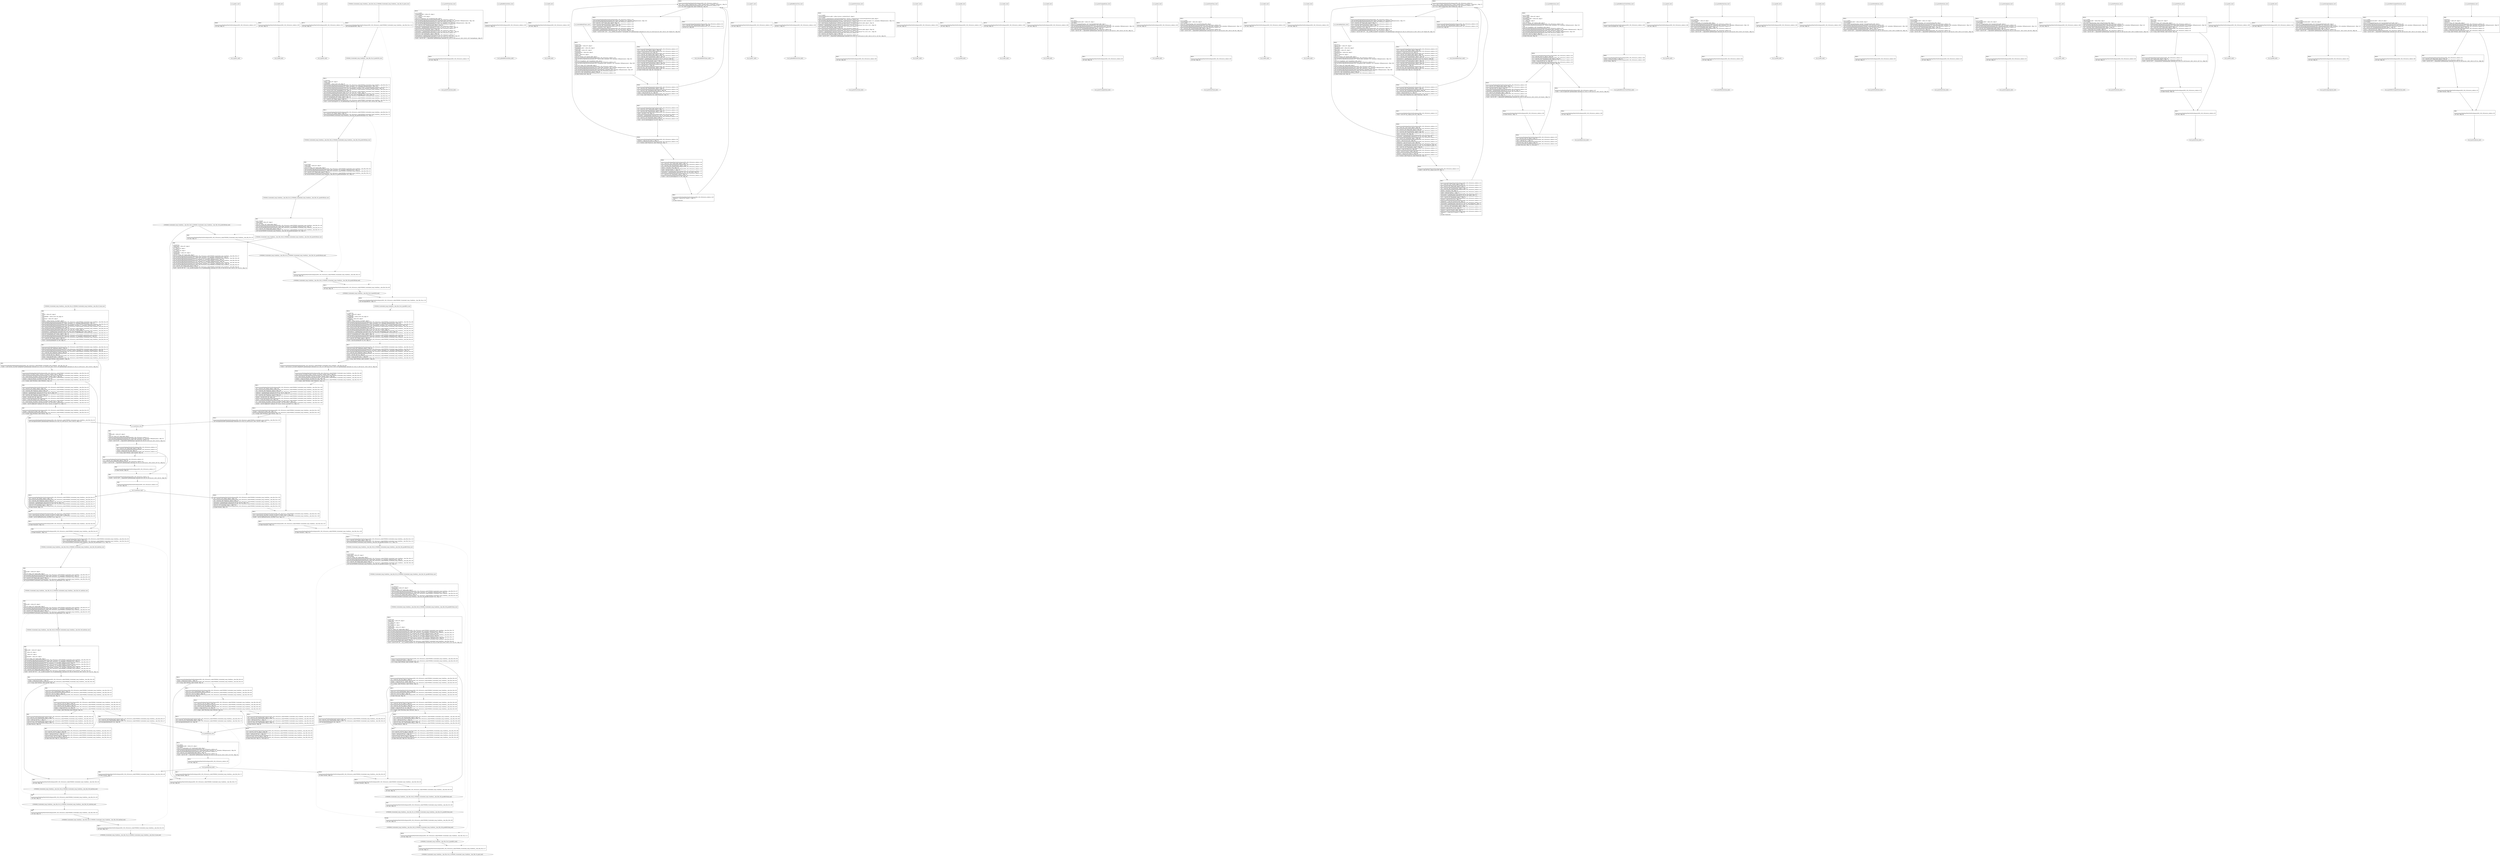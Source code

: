 digraph "icfg graph" {
BBio_ll_good1_end [label="{io_ll_good1_end}"];
BBio_ll_bad6_end [label="{io_ll_bad6_end}"];
BBio_ll_good5_end [label="{io_ll_good5_end}"];
BBCWE606_Unchecked_Loop_Condition__char_file_53d_ll_CWE606_Unchecked_Loop_Condition__char_file_53d_goodG2BSink_end [label="{CWE606_Unchecked_Loop_Condition__char_file_53d_ll_CWE606_Unchecked_Loop_Condition__char_file_53d_goodG2BSink_end}"];
BBCWE606_Unchecked_Loop_Condition__char_file_53a_ll_CWE606_Unchecked_Loop_Condition__char_file_53_bad_end [label="{CWE606_Unchecked_Loop_Condition__char_file_53a_ll_CWE606_Unchecked_Loop_Condition__char_file_53_bad_end}"];
BBio_ll_printWcharLine_end [label="{io_ll_printWcharLine_end}"];
BBio_ll_globalReturnsFalse_end [label="{io_ll_globalReturnsFalse_end}"];
BBCWE606_Unchecked_Loop_Condition__char_file_53a_ll_goodG2B_end [label="{CWE606_Unchecked_Loop_Condition__char_file_53a_ll_goodG2B_end}"];
BBio_ll_bad8_end [label="{io_ll_bad8_end}"];
BBio_ll_decodeHexWChars_end [label="{io_ll_decodeHexWChars_end}"];
BBio_ll_good7_end [label="{io_ll_good7_end}"];
BBCWE606_Unchecked_Loop_Condition__char_file_53b_ll_CWE606_Unchecked_Loop_Condition__char_file_53b_goodB2GSink_end [label="{CWE606_Unchecked_Loop_Condition__char_file_53b_ll_CWE606_Unchecked_Loop_Condition__char_file_53b_goodB2GSink_end}"];
BBCWE606_Unchecked_Loop_Condition__char_file_53a_ll_goodB2G_end [label="{CWE606_Unchecked_Loop_Condition__char_file_53a_ll_goodB2G_end}"];
BBio_ll_globalReturnsTrue_end [label="{io_ll_globalReturnsTrue_end}"];
BBio_ll_printStructLine_end [label="{io_ll_printStructLine_end}"];
BBCWE606_Unchecked_Loop_Condition__char_file_53c_ll_CWE606_Unchecked_Loop_Condition__char_file_53c_goodG2BSink_end [label="{CWE606_Unchecked_Loop_Condition__char_file_53c_ll_CWE606_Unchecked_Loop_Condition__char_file_53c_goodG2BSink_end}"];
BBio_ll_bad7_end [label="{io_ll_bad7_end}"];
BBio_ll_good6_end [label="{io_ll_good6_end}"];
BBio_ll_bad2_end [label="{io_ll_bad2_end}"];
BBio_ll_bad9_end [label="{io_ll_bad9_end}"];
BBCWE606_Unchecked_Loop_Condition__char_file_53d_ll_CWE606_Unchecked_Loop_Condition__char_file_53d_badSink_end [label="{CWE606_Unchecked_Loop_Condition__char_file_53d_ll_CWE606_Unchecked_Loop_Condition__char_file_53d_badSink_end}"];
BBio_ll_printUnsignedLine_end [label="{io_ll_printUnsignedLine_end}"];
BBio_ll_good4_end [label="{io_ll_good4_end}"];
BBCWE606_Unchecked_Loop_Condition__char_file_53b_ll_CWE606_Unchecked_Loop_Condition__char_file_53b_goodG2BSink_end [label="{CWE606_Unchecked_Loop_Condition__char_file_53b_ll_CWE606_Unchecked_Loop_Condition__char_file_53b_goodG2BSink_end}"];
BBio_ll_printSizeTLine_end [label="{io_ll_printSizeTLine_end}"];
BBio_ll_bad5_end [label="{io_ll_bad5_end}"];
BBio_ll_printLine_end [label="{io_ll_printLine_end}"];
BBCWE606_Unchecked_Loop_Condition__char_file_53d_ll_CWE606_Unchecked_Loop_Condition__char_file_53d_goodB2GSink_end [label="{CWE606_Unchecked_Loop_Condition__char_file_53d_ll_CWE606_Unchecked_Loop_Condition__char_file_53d_goodB2GSink_end}"];
BBio_ll_bad4_end [label="{io_ll_bad4_end}"];
BBio_ll_decodeHexChars_end [label="{io_ll_decodeHexChars_end}"];
BBio_ll_printBytesLine_end [label="{io_ll_printBytesLine_end}"];
BBio_ll_globalReturnsTrueOrFalse_end [label="{io_ll_globalReturnsTrueOrFalse_end}"];
BBio_ll_good3_end [label="{io_ll_good3_end}"];
BBCWE606_Unchecked_Loop_Condition__char_file_53c_ll_CWE606_Unchecked_Loop_Condition__char_file_53c_goodB2GSink_end [label="{CWE606_Unchecked_Loop_Condition__char_file_53c_ll_CWE606_Unchecked_Loop_Condition__char_file_53c_goodB2GSink_end}"];
BBio_ll_printHexCharLine_end [label="{io_ll_printHexCharLine_end}"];
BBCWE606_Unchecked_Loop_Condition__char_file_53a_ll_CWE606_Unchecked_Loop_Condition__char_file_53_good_end [label="{CWE606_Unchecked_Loop_Condition__char_file_53a_ll_CWE606_Unchecked_Loop_Condition__char_file_53_good_end}"];
BBio_ll_good9_end [label="{io_ll_good9_end}"];
BBio_ll_bad3_end [label="{io_ll_bad3_end}"];
BBCWE606_Unchecked_Loop_Condition__char_file_53c_ll_CWE606_Unchecked_Loop_Condition__char_file_53c_badSink_end [label="{CWE606_Unchecked_Loop_Condition__char_file_53c_ll_CWE606_Unchecked_Loop_Condition__char_file_53c_badSink_end}"];
BBio_ll_printDoubleLine_end [label="{io_ll_printDoubleLine_end}"];
BBio_ll_printShortLine_end [label="{io_ll_printShortLine_end}"];
BBio_ll_printLongLine_end [label="{io_ll_printLongLine_end}"];
BBio_ll_bad1_end [label="{io_ll_bad1_end}"];
BBio_ll_printFloatLine_end [label="{io_ll_printFloatLine_end}"];
BBio_ll_printWLine_end [label="{io_ll_printWLine_end}"];
BBio_ll_good2_end [label="{io_ll_good2_end}"];
BBio_ll_printIntLine_end [label="{io_ll_printIntLine_end}"];
BBio_ll_good8_end [label="{io_ll_good8_end}"];
BBio_ll_printLongLongLine_end [label="{io_ll_printLongLongLine_end}"];
BBCWE606_Unchecked_Loop_Condition__char_file_53b_ll_CWE606_Unchecked_Loop_Condition__char_file_53b_badSink_end [label="{CWE606_Unchecked_Loop_Condition__char_file_53b_ll_CWE606_Unchecked_Loop_Condition__char_file_53b_badSink_end}"];
BBio_ll_printHexUnsignedCharLine_end [label="{io_ll_printHexUnsignedCharLine_end}"];
BBio_ll_printSinkLine_end [label="{io_ll_printSinkLine_end}"];
BBio_ll_good1_start [label="{io_ll_good1_start}", shape=record];
io_ll_good1BB69 [label="{BB69:\l\l/home/raoxue/Desktop/MemVerif/workspace/000_109_105/source_code/io.c:187\l
  ret void, !dbg !52\l
}", shape=record];
BBio_ll_bad6_start [label="{io_ll_bad6_start}", shape=record];
io_ll_bad6BB83 [label="{BB83:\l\l/home/raoxue/Desktop/MemVerif/workspace/000_109_105/source_code/io.c:203\l
  ret void, !dbg !52\l
}", shape=record];
BBio_ll_good5_start [label="{io_ll_good5_start}", shape=record];
io_ll_good5BB73 [label="{BB73:\l\l/home/raoxue/Desktop/MemVerif/workspace/000_109_105/source_code/io.c:191\l
  ret void, !dbg !52\l
}", shape=record];
BBCWE606_Unchecked_Loop_Condition__char_file_53d_ll_CWE606_Unchecked_Loop_Condition__char_file_53d_goodG2BSink_start [label="{CWE606_Unchecked_Loop_Condition__char_file_53d_ll_CWE606_Unchecked_Loop_Condition__char_file_53d_goodG2BSink_start}", shape=record];
CWE606_Unchecked_Loop_Condition__char_file_53d_ll_CWE606_Unchecked_Loop_Condition__char_file_53d_goodG2BSinkBB9 [label="{BB9:\l\l/:103046744\l
  %data.addr = alloca i8*, align 8\l
/:103046744\l
  %i = alloca i32, align 4\l
/:103046744\l
  %n = alloca i32, align 4\l
/:103046744\l
  %intVariable = alloca i32, align 4\l
/:103046744\l
  store i8* %data, i8** %data.addr, align 8\l
/home/raoxue/Desktop/MemVerif/workspace/000_109_105/source_code/CWE606_Unchecked_Loop_Condition__char_file_53d.c:57\l
  call void @llvm.dbg.declare(metadata i8** %data.addr, metadata !50, metadata !DIExpression()), !dbg !51\l
/home/raoxue/Desktop/MemVerif/workspace/000_109_105/source_code/CWE606_Unchecked_Loop_Condition__char_file_53d.c:60\l
  call void @llvm.dbg.declare(metadata i32* %i, metadata !52, metadata !DIExpression()), !dbg !54\l
/home/raoxue/Desktop/MemVerif/workspace/000_109_105/source_code/CWE606_Unchecked_Loop_Condition__char_file_53d.c:60\l
  call void @llvm.dbg.declare(metadata i32* %n, metadata !55, metadata !DIExpression()), !dbg !56\l
/home/raoxue/Desktop/MemVerif/workspace/000_109_105/source_code/CWE606_Unchecked_Loop_Condition__char_file_53d.c:60\l
  call void @llvm.dbg.declare(metadata i32* %intVariable, metadata !57, metadata !DIExpression()), !dbg !58\l
/home/raoxue/Desktop/MemVerif/workspace/000_109_105/source_code/CWE606_Unchecked_Loop_Condition__char_file_53d.c:61\l
  %0 = load i8*, i8** %data.addr, align 8, !dbg !22\l
/home/raoxue/Desktop/MemVerif/workspace/000_109_105/source_code/CWE606_Unchecked_Loop_Condition__char_file_53d.c:61\l
  %call = call i32 (i8*, i8*, ...) @__isoc99_sscanf(i8* %0, i8* getelementptr inbounds ([3 x i8], [3 x i8]* @.str, i64 0, i64 0), i32* %n) #4, !dbg !24\l
}", shape=record];
CWE606_Unchecked_Loop_Condition__char_file_53d_ll_CWE606_Unchecked_Loop_Condition__char_file_53d_goodG2BSinkBB9 [label="{BB9:\l\l/:103046744\l
  %data.addr = alloca i8*, align 8\l
/:103046744\l
  %i = alloca i32, align 4\l
/:103046744\l
  %n = alloca i32, align 4\l
/:103046744\l
  %intVariable = alloca i32, align 4\l
/:103046744\l
  store i8* %data, i8** %data.addr, align 8\l
/home/raoxue/Desktop/MemVerif/workspace/000_109_105/source_code/CWE606_Unchecked_Loop_Condition__char_file_53d.c:57\l
  call void @llvm.dbg.declare(metadata i8** %data.addr, metadata !50, metadata !DIExpression()), !dbg !51\l
/home/raoxue/Desktop/MemVerif/workspace/000_109_105/source_code/CWE606_Unchecked_Loop_Condition__char_file_53d.c:60\l
  call void @llvm.dbg.declare(metadata i32* %i, metadata !52, metadata !DIExpression()), !dbg !54\l
/home/raoxue/Desktop/MemVerif/workspace/000_109_105/source_code/CWE606_Unchecked_Loop_Condition__char_file_53d.c:60\l
  call void @llvm.dbg.declare(metadata i32* %n, metadata !55, metadata !DIExpression()), !dbg !56\l
/home/raoxue/Desktop/MemVerif/workspace/000_109_105/source_code/CWE606_Unchecked_Loop_Condition__char_file_53d.c:60\l
  call void @llvm.dbg.declare(metadata i32* %intVariable, metadata !57, metadata !DIExpression()), !dbg !58\l
/home/raoxue/Desktop/MemVerif/workspace/000_109_105/source_code/CWE606_Unchecked_Loop_Condition__char_file_53d.c:61\l
  %0 = load i8*, i8** %data.addr, align 8, !dbg !22\l
/home/raoxue/Desktop/MemVerif/workspace/000_109_105/source_code/CWE606_Unchecked_Loop_Condition__char_file_53d.c:61\l
  %call = call i32 (i8*, i8*, ...) @__isoc99_sscanf(i8* %0, i8* getelementptr inbounds ([3 x i8], [3 x i8]* @.str, i64 0, i64 0), i32* %n) #4, !dbg !24\l
}", shape=record];
CWE606_Unchecked_Loop_Condition__char_file_53d_ll_CWE606_Unchecked_Loop_Condition__char_file_53d_goodG2BSinkBB10 [label="{BB10:\l\l/home/raoxue/Desktop/MemVerif/workspace/000_109_105/source_code/CWE606_Unchecked_Loop_Condition__char_file_53d.c:61\l
  %cmp = icmp eq i32 %call, 1, !dbg !25\l
/home/raoxue/Desktop/MemVerif/workspace/000_109_105/source_code/CWE606_Unchecked_Loop_Condition__char_file_53d.c:61\l
  br i1 %cmp, label %if.then, label %if.end, !dbg !26\l
}", shape=record];
CWE606_Unchecked_Loop_Condition__char_file_53d_ll_CWE606_Unchecked_Loop_Condition__char_file_53d_goodG2BSinkBB11 [label="{BB11:\l\l/home/raoxue/Desktop/MemVerif/workspace/000_109_105/source_code/CWE606_Unchecked_Loop_Condition__char_file_53d.c:64\l
  store i32 0, i32* %intVariable, align 4, !dbg !27\l
/home/raoxue/Desktop/MemVerif/workspace/000_109_105/source_code/CWE606_Unchecked_Loop_Condition__char_file_53d.c:65\l
  store i32 0, i32* %i, align 4, !dbg !29\l
/home/raoxue/Desktop/MemVerif/workspace/000_109_105/source_code/CWE606_Unchecked_Loop_Condition__char_file_53d.c:65\l
  br label %for.cond, !dbg !31\l
}", shape=record];
CWE606_Unchecked_Loop_Condition__char_file_53d_ll_CWE606_Unchecked_Loop_Condition__char_file_53d_goodG2BSinkBB13 [label="{BB13:\l\l/home/raoxue/Desktop/MemVerif/workspace/000_109_105/source_code/CWE606_Unchecked_Loop_Condition__char_file_53d.c:65\l
  %1 = load i32, i32* %i, align 4, !dbg !32\l
/home/raoxue/Desktop/MemVerif/workspace/000_109_105/source_code/CWE606_Unchecked_Loop_Condition__char_file_53d.c:65\l
  %2 = load i32, i32* %n, align 4, !dbg !34\l
/home/raoxue/Desktop/MemVerif/workspace/000_109_105/source_code/CWE606_Unchecked_Loop_Condition__char_file_53d.c:65\l
  %cmp1 = icmp slt i32 %1, %2, !dbg !35\l
/home/raoxue/Desktop/MemVerif/workspace/000_109_105/source_code/CWE606_Unchecked_Loop_Condition__char_file_53d.c:65\l
  br i1 %cmp1, label %for.body, label %for.end, !dbg !36\l
}", shape=record];
CWE606_Unchecked_Loop_Condition__char_file_53d_ll_CWE606_Unchecked_Loop_Condition__char_file_53d_goodG2BSinkBB14 [label="{BB14:\l\l/home/raoxue/Desktop/MemVerif/workspace/000_109_105/source_code/CWE606_Unchecked_Loop_Condition__char_file_53d.c:68\l
  %3 = load i32, i32* %intVariable, align 4, !dbg !37\l
/home/raoxue/Desktop/MemVerif/workspace/000_109_105/source_code/CWE606_Unchecked_Loop_Condition__char_file_53d.c:68\l
  %inc = add nsw i32 %3, 1, !dbg !37\l
/home/raoxue/Desktop/MemVerif/workspace/000_109_105/source_code/CWE606_Unchecked_Loop_Condition__char_file_53d.c:68\l
  store i32 %inc, i32* %intVariable, align 4, !dbg !37\l
/home/raoxue/Desktop/MemVerif/workspace/000_109_105/source_code/CWE606_Unchecked_Loop_Condition__char_file_53d.c:69\l
  br label %for.inc, !dbg !39\l
}", shape=record];
CWE606_Unchecked_Loop_Condition__char_file_53d_ll_CWE606_Unchecked_Loop_Condition__char_file_53d_goodG2BSinkBB16 [label="{BB16:\l\l/home/raoxue/Desktop/MemVerif/workspace/000_109_105/source_code/CWE606_Unchecked_Loop_Condition__char_file_53d.c:65\l
  %4 = load i32, i32* %i, align 4, !dbg !40\l
/home/raoxue/Desktop/MemVerif/workspace/000_109_105/source_code/CWE606_Unchecked_Loop_Condition__char_file_53d.c:65\l
  %inc2 = add nsw i32 %4, 1, !dbg !40\l
/home/raoxue/Desktop/MemVerif/workspace/000_109_105/source_code/CWE606_Unchecked_Loop_Condition__char_file_53d.c:65\l
  store i32 %inc2, i32* %i, align 4, !dbg !40\l
/home/raoxue/Desktop/MemVerif/workspace/000_109_105/source_code/CWE606_Unchecked_Loop_Condition__char_file_53d.c:65\l
  br label %for.cond, !dbg !41, !llvm.loop !42\l
}", shape=record];
CWE606_Unchecked_Loop_Condition__char_file_53d_ll_CWE606_Unchecked_Loop_Condition__char_file_53d_goodG2BSinkBB15 [label="{BB15:\l\l/home/raoxue/Desktop/MemVerif/workspace/000_109_105/source_code/CWE606_Unchecked_Loop_Condition__char_file_53d.c:70\l
  %5 = load i32, i32* %intVariable, align 4, !dbg !45\l
/home/raoxue/Desktop/MemVerif/workspace/000_109_105/source_code/CWE606_Unchecked_Loop_Condition__char_file_53d.c:70\l
  call void @printIntLine(i32 %5), !dbg !46\l
}", shape=record];
CWE606_Unchecked_Loop_Condition__char_file_53d_ll_CWE606_Unchecked_Loop_Condition__char_file_53d_goodG2BSinkBB15 [label="{BB15:\l\l/home/raoxue/Desktop/MemVerif/workspace/000_109_105/source_code/CWE606_Unchecked_Loop_Condition__char_file_53d.c:70\l
  %5 = load i32, i32* %intVariable, align 4, !dbg !45\l
/home/raoxue/Desktop/MemVerif/workspace/000_109_105/source_code/CWE606_Unchecked_Loop_Condition__char_file_53d.c:70\l
  call void @printIntLine(i32 %5), !dbg !46\l
}", shape=record];
CWE606_Unchecked_Loop_Condition__char_file_53d_ll_CWE606_Unchecked_Loop_Condition__char_file_53d_goodG2BSinkBB17 [label="{BB17:\l\l/home/raoxue/Desktop/MemVerif/workspace/000_109_105/source_code/CWE606_Unchecked_Loop_Condition__char_file_53d.c:71\l
  br label %if.end, !dbg !47\l
}", shape=record];
CWE606_Unchecked_Loop_Condition__char_file_53d_ll_CWE606_Unchecked_Loop_Condition__char_file_53d_goodG2BSinkBB12 [label="{BB12:\l\l/home/raoxue/Desktop/MemVerif/workspace/000_109_105/source_code/CWE606_Unchecked_Loop_Condition__char_file_53d.c:73\l
  ret void, !dbg !48\l
}", shape=record];
BBCWE606_Unchecked_Loop_Condition__char_file_53a_ll_CWE606_Unchecked_Loop_Condition__char_file_53_bad_start [label="{CWE606_Unchecked_Loop_Condition__char_file_53a_ll_CWE606_Unchecked_Loop_Condition__char_file_53_bad_start}", shape=record];
CWE606_Unchecked_Loop_Condition__char_file_53a_ll_CWE606_Unchecked_Loop_Condition__char_file_53_badBB0 [label="{BB0:\l\l/:415\l
  %data = alloca i8*, align 8\l
/:415\l
  %dataBuffer = alloca [100 x i8], align 16\l
/:415\l
  %dataLen = alloca i64, align 8\l
/:415\l
  %pFile = alloca %struct._IO_FILE*, align 8\l
/home/raoxue/Desktop/MemVerif/workspace/000_109_105/source_code/CWE606_Unchecked_Loop_Condition__char_file_53a.c:39\l
  call void @llvm.dbg.declare(metadata i8** %data, metadata !13, metadata !DIExpression()), !dbg !16\l
/home/raoxue/Desktop/MemVerif/workspace/000_109_105/source_code/CWE606_Unchecked_Loop_Condition__char_file_53a.c:40\l
  call void @llvm.dbg.declare(metadata [100 x i8]* %dataBuffer, metadata !17, metadata !DIExpression()), !dbg !21\l
/home/raoxue/Desktop/MemVerif/workspace/000_109_105/source_code/CWE606_Unchecked_Loop_Condition__char_file_53a.c:40\l
  %0 = bitcast [100 x i8]* %dataBuffer to i8*, !dbg !21\l
/home/raoxue/Desktop/MemVerif/workspace/000_109_105/source_code/CWE606_Unchecked_Loop_Condition__char_file_53a.c:40\l
  call void @llvm.memset.p0i8.i64(i8* align 16 %0, i8 0, i64 100, i1 false), !dbg !21\l
/home/raoxue/Desktop/MemVerif/workspace/000_109_105/source_code/CWE606_Unchecked_Loop_Condition__char_file_53a.c:41\l
  %arraydecay = getelementptr inbounds [100 x i8], [100 x i8]* %dataBuffer, i64 0, i64 0, !dbg !22\l
/home/raoxue/Desktop/MemVerif/workspace/000_109_105/source_code/CWE606_Unchecked_Loop_Condition__char_file_53a.c:41\l
  store i8* %arraydecay, i8** %data, align 8, !dbg !23\l
/home/raoxue/Desktop/MemVerif/workspace/000_109_105/source_code/CWE606_Unchecked_Loop_Condition__char_file_53a.c:44\l
  call void @llvm.dbg.declare(metadata i64* %dataLen, metadata !24, metadata !DIExpression()), !dbg !29\l
/home/raoxue/Desktop/MemVerif/workspace/000_109_105/source_code/CWE606_Unchecked_Loop_Condition__char_file_53a.c:44\l
  %1 = load i8*, i8** %data, align 8, !dbg !30\l
/home/raoxue/Desktop/MemVerif/workspace/000_109_105/source_code/CWE606_Unchecked_Loop_Condition__char_file_53a.c:44\l
  %call = call i64 @strlen(i8* %1) #6, !dbg !31\l
}", shape=record];
CWE606_Unchecked_Loop_Condition__char_file_53a_ll_CWE606_Unchecked_Loop_Condition__char_file_53_badBB0 [label="{BB0:\l\l/:415\l
  %data = alloca i8*, align 8\l
/:415\l
  %dataBuffer = alloca [100 x i8], align 16\l
/:415\l
  %dataLen = alloca i64, align 8\l
/:415\l
  %pFile = alloca %struct._IO_FILE*, align 8\l
/home/raoxue/Desktop/MemVerif/workspace/000_109_105/source_code/CWE606_Unchecked_Loop_Condition__char_file_53a.c:39\l
  call void @llvm.dbg.declare(metadata i8** %data, metadata !13, metadata !DIExpression()), !dbg !16\l
/home/raoxue/Desktop/MemVerif/workspace/000_109_105/source_code/CWE606_Unchecked_Loop_Condition__char_file_53a.c:40\l
  call void @llvm.dbg.declare(metadata [100 x i8]* %dataBuffer, metadata !17, metadata !DIExpression()), !dbg !21\l
/home/raoxue/Desktop/MemVerif/workspace/000_109_105/source_code/CWE606_Unchecked_Loop_Condition__char_file_53a.c:40\l
  %0 = bitcast [100 x i8]* %dataBuffer to i8*, !dbg !21\l
/home/raoxue/Desktop/MemVerif/workspace/000_109_105/source_code/CWE606_Unchecked_Loop_Condition__char_file_53a.c:40\l
  call void @llvm.memset.p0i8.i64(i8* align 16 %0, i8 0, i64 100, i1 false), !dbg !21\l
/home/raoxue/Desktop/MemVerif/workspace/000_109_105/source_code/CWE606_Unchecked_Loop_Condition__char_file_53a.c:41\l
  %arraydecay = getelementptr inbounds [100 x i8], [100 x i8]* %dataBuffer, i64 0, i64 0, !dbg !22\l
/home/raoxue/Desktop/MemVerif/workspace/000_109_105/source_code/CWE606_Unchecked_Loop_Condition__char_file_53a.c:41\l
  store i8* %arraydecay, i8** %data, align 8, !dbg !23\l
/home/raoxue/Desktop/MemVerif/workspace/000_109_105/source_code/CWE606_Unchecked_Loop_Condition__char_file_53a.c:44\l
  call void @llvm.dbg.declare(metadata i64* %dataLen, metadata !24, metadata !DIExpression()), !dbg !29\l
/home/raoxue/Desktop/MemVerif/workspace/000_109_105/source_code/CWE606_Unchecked_Loop_Condition__char_file_53a.c:44\l
  %1 = load i8*, i8** %data, align 8, !dbg !30\l
/home/raoxue/Desktop/MemVerif/workspace/000_109_105/source_code/CWE606_Unchecked_Loop_Condition__char_file_53a.c:44\l
  %call = call i64 @strlen(i8* %1) #6, !dbg !31\l
}", shape=record];
CWE606_Unchecked_Loop_Condition__char_file_53a_ll_CWE606_Unchecked_Loop_Condition__char_file_53_badBB1 [label="{BB1:\l\l/home/raoxue/Desktop/MemVerif/workspace/000_109_105/source_code/CWE606_Unchecked_Loop_Condition__char_file_53a.c:44\l
  store i64 %call, i64* %dataLen, align 8, !dbg !29\l
/home/raoxue/Desktop/MemVerif/workspace/000_109_105/source_code/CWE606_Unchecked_Loop_Condition__char_file_53a.c:45\l
  call void @llvm.dbg.declare(metadata %struct._IO_FILE** %pFile, metadata !32, metadata !DIExpression()), !dbg !89\l
/home/raoxue/Desktop/MemVerif/workspace/000_109_105/source_code/CWE606_Unchecked_Loop_Condition__char_file_53a.c:47\l
  %2 = load i64, i64* %dataLen, align 8, !dbg !90\l
/home/raoxue/Desktop/MemVerif/workspace/000_109_105/source_code/CWE606_Unchecked_Loop_Condition__char_file_53a.c:47\l
  %sub = sub i64 100, %2, !dbg !92\l
/home/raoxue/Desktop/MemVerif/workspace/000_109_105/source_code/CWE606_Unchecked_Loop_Condition__char_file_53a.c:47\l
  %cmp = icmp ugt i64 %sub, 1, !dbg !93\l
/home/raoxue/Desktop/MemVerif/workspace/000_109_105/source_code/CWE606_Unchecked_Loop_Condition__char_file_53a.c:47\l
  br i1 %cmp, label %if.then, label %if.end11, !dbg !94\l
}", shape=record];
CWE606_Unchecked_Loop_Condition__char_file_53a_ll_CWE606_Unchecked_Loop_Condition__char_file_53_badBB2 [label="{BB2:\l\l/home/raoxue/Desktop/MemVerif/workspace/000_109_105/source_code/CWE606_Unchecked_Loop_Condition__char_file_53a.c:49\l
  %call1 = call %struct._IO_FILE* @fopen(i8* getelementptr inbounds ([14 x i8], [14 x i8]* @.str, i64 0, i64 0), i8* getelementptr inbounds ([2 x i8], [2 x i8]* @.str.1, i64 0, i64 0)), !dbg !95\l
}", shape=record];
CWE606_Unchecked_Loop_Condition__char_file_53a_ll_CWE606_Unchecked_Loop_Condition__char_file_53_badBB2 [label="{BB2:\l\l/home/raoxue/Desktop/MemVerif/workspace/000_109_105/source_code/CWE606_Unchecked_Loop_Condition__char_file_53a.c:49\l
  %call1 = call %struct._IO_FILE* @fopen(i8* getelementptr inbounds ([14 x i8], [14 x i8]* @.str, i64 0, i64 0), i8* getelementptr inbounds ([2 x i8], [2 x i8]* @.str.1, i64 0, i64 0)), !dbg !95\l
}", shape=record];
CWE606_Unchecked_Loop_Condition__char_file_53a_ll_CWE606_Unchecked_Loop_Condition__char_file_53_badBB4 [label="{BB4:\l\l/home/raoxue/Desktop/MemVerif/workspace/000_109_105/source_code/CWE606_Unchecked_Loop_Condition__char_file_53a.c:49\l
  store %struct._IO_FILE* %call1, %struct._IO_FILE** %pFile, align 8, !dbg !97\l
/home/raoxue/Desktop/MemVerif/workspace/000_109_105/source_code/CWE606_Unchecked_Loop_Condition__char_file_53a.c:50\l
  %3 = load %struct._IO_FILE*, %struct._IO_FILE** %pFile, align 8, !dbg !98\l
/home/raoxue/Desktop/MemVerif/workspace/000_109_105/source_code/CWE606_Unchecked_Loop_Condition__char_file_53a.c:50\l
  %cmp2 = icmp ne %struct._IO_FILE* %3, null, !dbg !100\l
/home/raoxue/Desktop/MemVerif/workspace/000_109_105/source_code/CWE606_Unchecked_Loop_Condition__char_file_53a.c:50\l
  br i1 %cmp2, label %if.then3, label %if.end10, !dbg !101\l
}", shape=record];
CWE606_Unchecked_Loop_Condition__char_file_53a_ll_CWE606_Unchecked_Loop_Condition__char_file_53_badBB5 [label="{BB5:\l\l/home/raoxue/Desktop/MemVerif/workspace/000_109_105/source_code/CWE606_Unchecked_Loop_Condition__char_file_53a.c:53\l
  %4 = load i8*, i8** %data, align 8, !dbg !102\l
/home/raoxue/Desktop/MemVerif/workspace/000_109_105/source_code/CWE606_Unchecked_Loop_Condition__char_file_53a.c:53\l
  %5 = load i64, i64* %dataLen, align 8, !dbg !105\l
/home/raoxue/Desktop/MemVerif/workspace/000_109_105/source_code/CWE606_Unchecked_Loop_Condition__char_file_53a.c:53\l
  %add.ptr = getelementptr inbounds i8, i8* %4, i64 %5, !dbg !106\l
/home/raoxue/Desktop/MemVerif/workspace/000_109_105/source_code/CWE606_Unchecked_Loop_Condition__char_file_53a.c:53\l
  %6 = load i64, i64* %dataLen, align 8, !dbg !107\l
/home/raoxue/Desktop/MemVerif/workspace/000_109_105/source_code/CWE606_Unchecked_Loop_Condition__char_file_53a.c:53\l
  %sub4 = sub i64 100, %6, !dbg !108\l
/home/raoxue/Desktop/MemVerif/workspace/000_109_105/source_code/CWE606_Unchecked_Loop_Condition__char_file_53a.c:53\l
  %conv = trunc i64 %sub4 to i32, !dbg !109\l
/home/raoxue/Desktop/MemVerif/workspace/000_109_105/source_code/CWE606_Unchecked_Loop_Condition__char_file_53a.c:53\l
  %7 = load %struct._IO_FILE*, %struct._IO_FILE** %pFile, align 8, !dbg !110\l
/home/raoxue/Desktop/MemVerif/workspace/000_109_105/source_code/CWE606_Unchecked_Loop_Condition__char_file_53a.c:53\l
  %call5 = call i8* @fgets(i8* %add.ptr, i32 %conv, %struct._IO_FILE* %7), !dbg !111\l
}", shape=record];
CWE606_Unchecked_Loop_Condition__char_file_53a_ll_CWE606_Unchecked_Loop_Condition__char_file_53_badBB5 [label="{BB5:\l\l/home/raoxue/Desktop/MemVerif/workspace/000_109_105/source_code/CWE606_Unchecked_Loop_Condition__char_file_53a.c:53\l
  %4 = load i8*, i8** %data, align 8, !dbg !102\l
/home/raoxue/Desktop/MemVerif/workspace/000_109_105/source_code/CWE606_Unchecked_Loop_Condition__char_file_53a.c:53\l
  %5 = load i64, i64* %dataLen, align 8, !dbg !105\l
/home/raoxue/Desktop/MemVerif/workspace/000_109_105/source_code/CWE606_Unchecked_Loop_Condition__char_file_53a.c:53\l
  %add.ptr = getelementptr inbounds i8, i8* %4, i64 %5, !dbg !106\l
/home/raoxue/Desktop/MemVerif/workspace/000_109_105/source_code/CWE606_Unchecked_Loop_Condition__char_file_53a.c:53\l
  %6 = load i64, i64* %dataLen, align 8, !dbg !107\l
/home/raoxue/Desktop/MemVerif/workspace/000_109_105/source_code/CWE606_Unchecked_Loop_Condition__char_file_53a.c:53\l
  %sub4 = sub i64 100, %6, !dbg !108\l
/home/raoxue/Desktop/MemVerif/workspace/000_109_105/source_code/CWE606_Unchecked_Loop_Condition__char_file_53a.c:53\l
  %conv = trunc i64 %sub4 to i32, !dbg !109\l
/home/raoxue/Desktop/MemVerif/workspace/000_109_105/source_code/CWE606_Unchecked_Loop_Condition__char_file_53a.c:53\l
  %7 = load %struct._IO_FILE*, %struct._IO_FILE** %pFile, align 8, !dbg !110\l
/home/raoxue/Desktop/MemVerif/workspace/000_109_105/source_code/CWE606_Unchecked_Loop_Condition__char_file_53a.c:53\l
  %call5 = call i8* @fgets(i8* %add.ptr, i32 %conv, %struct._IO_FILE* %7), !dbg !111\l
}", shape=record];
CWE606_Unchecked_Loop_Condition__char_file_53a_ll_CWE606_Unchecked_Loop_Condition__char_file_53_badBB7 [label="{BB7:\l\l/home/raoxue/Desktop/MemVerif/workspace/000_109_105/source_code/CWE606_Unchecked_Loop_Condition__char_file_53a.c:53\l
  %cmp6 = icmp eq i8* %call5, null, !dbg !112\l
/home/raoxue/Desktop/MemVerif/workspace/000_109_105/source_code/CWE606_Unchecked_Loop_Condition__char_file_53a.c:53\l
  br i1 %cmp6, label %if.then8, label %if.end, !dbg !113\l
}", shape=record];
CWE606_Unchecked_Loop_Condition__char_file_53a_ll_CWE606_Unchecked_Loop_Condition__char_file_53_badBB8 [label="{BB8:\l\l/home/raoxue/Desktop/MemVerif/workspace/000_109_105/source_code/CWE606_Unchecked_Loop_Condition__char_file_53a.c:55\l
  call void @printLine(i8* getelementptr inbounds ([15 x i8], [15 x i8]* @.str.2, i64 0, i64 0)), !dbg !114\l
}", shape=record];
CWE606_Unchecked_Loop_Condition__char_file_53a_ll_CWE606_Unchecked_Loop_Condition__char_file_53_badBB8 [label="{BB8:\l\l/home/raoxue/Desktop/MemVerif/workspace/000_109_105/source_code/CWE606_Unchecked_Loop_Condition__char_file_53a.c:55\l
  call void @printLine(i8* getelementptr inbounds ([15 x i8], [15 x i8]* @.str.2, i64 0, i64 0)), !dbg !114\l
}", shape=record];
CWE606_Unchecked_Loop_Condition__char_file_53a_ll_CWE606_Unchecked_Loop_Condition__char_file_53_badBB10 [label="{BB10:\l\l/home/raoxue/Desktop/MemVerif/workspace/000_109_105/source_code/CWE606_Unchecked_Loop_Condition__char_file_53a.c:57\l
  %8 = load i8*, i8** %data, align 8, !dbg !116\l
/home/raoxue/Desktop/MemVerif/workspace/000_109_105/source_code/CWE606_Unchecked_Loop_Condition__char_file_53a.c:57\l
  %9 = load i64, i64* %dataLen, align 8, !dbg !117\l
/home/raoxue/Desktop/MemVerif/workspace/000_109_105/source_code/CWE606_Unchecked_Loop_Condition__char_file_53a.c:57\l
  %arrayidx = getelementptr inbounds i8, i8* %8, i64 %9, !dbg !116\l
/home/raoxue/Desktop/MemVerif/workspace/000_109_105/source_code/CWE606_Unchecked_Loop_Condition__char_file_53a.c:57\l
  store i8 0, i8* %arrayidx, align 1, !dbg !118\l
/home/raoxue/Desktop/MemVerif/workspace/000_109_105/source_code/CWE606_Unchecked_Loop_Condition__char_file_53a.c:58\l
  br label %if.end, !dbg !119\l
}", shape=record];
CWE606_Unchecked_Loop_Condition__char_file_53a_ll_CWE606_Unchecked_Loop_Condition__char_file_53_badBB9 [label="{BB9:\l\l/home/raoxue/Desktop/MemVerif/workspace/000_109_105/source_code/CWE606_Unchecked_Loop_Condition__char_file_53a.c:59\l
  %10 = load %struct._IO_FILE*, %struct._IO_FILE** %pFile, align 8, !dbg !120\l
/home/raoxue/Desktop/MemVerif/workspace/000_109_105/source_code/CWE606_Unchecked_Loop_Condition__char_file_53a.c:59\l
  %call9 = call i32 @fclose(%struct._IO_FILE* %10), !dbg !121\l
}", shape=record];
CWE606_Unchecked_Loop_Condition__char_file_53a_ll_CWE606_Unchecked_Loop_Condition__char_file_53_badBB9 [label="{BB9:\l\l/home/raoxue/Desktop/MemVerif/workspace/000_109_105/source_code/CWE606_Unchecked_Loop_Condition__char_file_53a.c:59\l
  %10 = load %struct._IO_FILE*, %struct._IO_FILE** %pFile, align 8, !dbg !120\l
/home/raoxue/Desktop/MemVerif/workspace/000_109_105/source_code/CWE606_Unchecked_Loop_Condition__char_file_53a.c:59\l
  %call9 = call i32 @fclose(%struct._IO_FILE* %10), !dbg !121\l
}", shape=record];
CWE606_Unchecked_Loop_Condition__char_file_53a_ll_CWE606_Unchecked_Loop_Condition__char_file_53_badBB11 [label="{BB11:\l\l/home/raoxue/Desktop/MemVerif/workspace/000_109_105/source_code/CWE606_Unchecked_Loop_Condition__char_file_53a.c:60\l
  br label %if.end10, !dbg !122\l
}", shape=record];
CWE606_Unchecked_Loop_Condition__char_file_53a_ll_CWE606_Unchecked_Loop_Condition__char_file_53_badBB6 [label="{BB6:\l\l/home/raoxue/Desktop/MemVerif/workspace/000_109_105/source_code/CWE606_Unchecked_Loop_Condition__char_file_53a.c:61\l
  br label %if.end11, !dbg !123\l
}", shape=record];
CWE606_Unchecked_Loop_Condition__char_file_53a_ll_CWE606_Unchecked_Loop_Condition__char_file_53_badBB3 [label="{BB3:\l\l/home/raoxue/Desktop/MemVerif/workspace/000_109_105/source_code/CWE606_Unchecked_Loop_Condition__char_file_53a.c:63\l
  %11 = load i8*, i8** %data, align 8, !dbg !124\l
/home/raoxue/Desktop/MemVerif/workspace/000_109_105/source_code/CWE606_Unchecked_Loop_Condition__char_file_53a.c:63\l
  call void @CWE606_Unchecked_Loop_Condition__char_file_53b_badSink(i8* %11), !dbg !125\l
}", shape=record];
CWE606_Unchecked_Loop_Condition__char_file_53a_ll_CWE606_Unchecked_Loop_Condition__char_file_53_badBB3 [label="{BB3:\l\l/home/raoxue/Desktop/MemVerif/workspace/000_109_105/source_code/CWE606_Unchecked_Loop_Condition__char_file_53a.c:63\l
  %11 = load i8*, i8** %data, align 8, !dbg !124\l
/home/raoxue/Desktop/MemVerif/workspace/000_109_105/source_code/CWE606_Unchecked_Loop_Condition__char_file_53a.c:63\l
  call void @CWE606_Unchecked_Loop_Condition__char_file_53b_badSink(i8* %11), !dbg !125\l
}", shape=record];
CWE606_Unchecked_Loop_Condition__char_file_53a_ll_CWE606_Unchecked_Loop_Condition__char_file_53_badBB12 [label="{BB12:\l\l/home/raoxue/Desktop/MemVerif/workspace/000_109_105/source_code/CWE606_Unchecked_Loop_Condition__char_file_53a.c:64\l
  ret void, !dbg !126\l
}", shape=record];
BBio_ll_printWcharLine_start [label="{io_ll_printWcharLine_start}", shape=record];
io_ll_printWcharLineBB28 [label="{BB28:\l\l/:2127124992\l
  %wideChar.addr = alloca i32, align 4\l
/:2127124992\l
  %s = alloca [2 x i32], align 4\l
/:2127124992\l
  store i32 %wideChar, i32* %wideChar.addr, align 4\l
/home/raoxue/Desktop/MemVerif/workspace/000_109_105/source_code/io.c:70\l
  call void @llvm.dbg.declare(metadata i32* %wideChar.addr, metadata !162, metadata !DIExpression()), !dbg !163\l
/home/raoxue/Desktop/MemVerif/workspace/000_109_105/source_code/io.c:74\l
  call void @llvm.dbg.declare(metadata [2 x i32]* %s, metadata !164, metadata !DIExpression()), !dbg !168\l
/home/raoxue/Desktop/MemVerif/workspace/000_109_105/source_code/io.c:75\l
  %0 = load i32, i32* %wideChar.addr, align 4, !dbg !61\l
/home/raoxue/Desktop/MemVerif/workspace/000_109_105/source_code/io.c:75\l
  %arrayidx = getelementptr inbounds [2 x i32], [2 x i32]* %s, i64 0, i64 0, !dbg !62\l
/home/raoxue/Desktop/MemVerif/workspace/000_109_105/source_code/io.c:75\l
  store i32 %0, i32* %arrayidx, align 4, !dbg !63\l
/home/raoxue/Desktop/MemVerif/workspace/000_109_105/source_code/io.c:76\l
  %arrayidx1 = getelementptr inbounds [2 x i32], [2 x i32]* %s, i64 0, i64 1, !dbg !64\l
/home/raoxue/Desktop/MemVerif/workspace/000_109_105/source_code/io.c:76\l
  store i32 0, i32* %arrayidx1, align 4, !dbg !65\l
/home/raoxue/Desktop/MemVerif/workspace/000_109_105/source_code/io.c:77\l
  %arraydecay = getelementptr inbounds [2 x i32], [2 x i32]* %s, i64 0, i64 0, !dbg !66\l
/home/raoxue/Desktop/MemVerif/workspace/000_109_105/source_code/io.c:77\l
  %call = call i32 (i8*, ...) @printf(i8* getelementptr inbounds ([5 x i8], [5 x i8]* @.str.10, i64 0, i64 0), i32* %arraydecay), !dbg !67\l
}", shape=record];
io_ll_printWcharLineBB28 [label="{BB28:\l\l/:2127124992\l
  %wideChar.addr = alloca i32, align 4\l
/:2127124992\l
  %s = alloca [2 x i32], align 4\l
/:2127124992\l
  store i32 %wideChar, i32* %wideChar.addr, align 4\l
/home/raoxue/Desktop/MemVerif/workspace/000_109_105/source_code/io.c:70\l
  call void @llvm.dbg.declare(metadata i32* %wideChar.addr, metadata !162, metadata !DIExpression()), !dbg !163\l
/home/raoxue/Desktop/MemVerif/workspace/000_109_105/source_code/io.c:74\l
  call void @llvm.dbg.declare(metadata [2 x i32]* %s, metadata !164, metadata !DIExpression()), !dbg !168\l
/home/raoxue/Desktop/MemVerif/workspace/000_109_105/source_code/io.c:75\l
  %0 = load i32, i32* %wideChar.addr, align 4, !dbg !61\l
/home/raoxue/Desktop/MemVerif/workspace/000_109_105/source_code/io.c:75\l
  %arrayidx = getelementptr inbounds [2 x i32], [2 x i32]* %s, i64 0, i64 0, !dbg !62\l
/home/raoxue/Desktop/MemVerif/workspace/000_109_105/source_code/io.c:75\l
  store i32 %0, i32* %arrayidx, align 4, !dbg !63\l
/home/raoxue/Desktop/MemVerif/workspace/000_109_105/source_code/io.c:76\l
  %arrayidx1 = getelementptr inbounds [2 x i32], [2 x i32]* %s, i64 0, i64 1, !dbg !64\l
/home/raoxue/Desktop/MemVerif/workspace/000_109_105/source_code/io.c:76\l
  store i32 0, i32* %arrayidx1, align 4, !dbg !65\l
/home/raoxue/Desktop/MemVerif/workspace/000_109_105/source_code/io.c:77\l
  %arraydecay = getelementptr inbounds [2 x i32], [2 x i32]* %s, i64 0, i64 0, !dbg !66\l
/home/raoxue/Desktop/MemVerif/workspace/000_109_105/source_code/io.c:77\l
  %call = call i32 (i8*, ...) @printf(i8* getelementptr inbounds ([5 x i8], [5 x i8]* @.str.10, i64 0, i64 0), i32* %arraydecay), !dbg !67\l
}", shape=record];
io_ll_printWcharLineBB29 [label="{BB29:\l\l/home/raoxue/Desktop/MemVerif/workspace/000_109_105/source_code/io.c:78\l
  ret void, !dbg !68\l
}", shape=record];
BBio_ll_globalReturnsFalse_start [label="{io_ll_globalReturnsFalse_start}", shape=record];
io_ll_globalReturnsFalseBB66 [label="{BB66:\l\l/home/raoxue/Desktop/MemVerif/workspace/000_109_105/source_code/io.c:163\l
  ret i32 0, !dbg !52\l
}", shape=record];
BBCWE606_Unchecked_Loop_Condition__char_file_53a_ll_goodG2B_start [label="{CWE606_Unchecked_Loop_Condition__char_file_53a_ll_goodG2B_start}", shape=record];
CWE606_Unchecked_Loop_Condition__char_file_53a_ll_goodG2BBB13 [label="{BB13:\l\l/:113943464\l
  %data = alloca i8*, align 8\l
/:113943464\l
  %dataBuffer = alloca [100 x i8], align 16\l
/home/raoxue/Desktop/MemVerif/workspace/000_109_105/source_code/CWE606_Unchecked_Loop_Condition__char_file_53a.c:74\l
  call void @llvm.dbg.declare(metadata i8** %data, metadata !128, metadata !DIExpression()), !dbg !129\l
/home/raoxue/Desktop/MemVerif/workspace/000_109_105/source_code/CWE606_Unchecked_Loop_Condition__char_file_53a.c:75\l
  call void @llvm.dbg.declare(metadata [100 x i8]* %dataBuffer, metadata !130, metadata !DIExpression()), !dbg !131\l
/home/raoxue/Desktop/MemVerif/workspace/000_109_105/source_code/CWE606_Unchecked_Loop_Condition__char_file_53a.c:75\l
  %0 = bitcast [100 x i8]* %dataBuffer to i8*, !dbg !21\l
/home/raoxue/Desktop/MemVerif/workspace/000_109_105/source_code/CWE606_Unchecked_Loop_Condition__char_file_53a.c:75\l
  call void @llvm.memset.p0i8.i64(i8* align 16 %0, i8 0, i64 100, i1 false), !dbg !21\l
/home/raoxue/Desktop/MemVerif/workspace/000_109_105/source_code/CWE606_Unchecked_Loop_Condition__char_file_53a.c:76\l
  %arraydecay = getelementptr inbounds [100 x i8], [100 x i8]* %dataBuffer, i64 0, i64 0, !dbg !22\l
/home/raoxue/Desktop/MemVerif/workspace/000_109_105/source_code/CWE606_Unchecked_Loop_Condition__char_file_53a.c:76\l
  store i8* %arraydecay, i8** %data, align 8, !dbg !23\l
/home/raoxue/Desktop/MemVerif/workspace/000_109_105/source_code/CWE606_Unchecked_Loop_Condition__char_file_53a.c:78\l
  %1 = load i8*, i8** %data, align 8, !dbg !24\l
/home/raoxue/Desktop/MemVerif/workspace/000_109_105/source_code/CWE606_Unchecked_Loop_Condition__char_file_53a.c:78\l
  %call = call i8* @strcpy(i8* %1, i8* getelementptr inbounds ([3 x i8], [3 x i8]* @.str.3, i64 0, i64 0)) #6, !dbg !25\l
}", shape=record];
CWE606_Unchecked_Loop_Condition__char_file_53a_ll_goodG2BBB13 [label="{BB13:\l\l/:113943464\l
  %data = alloca i8*, align 8\l
/:113943464\l
  %dataBuffer = alloca [100 x i8], align 16\l
/home/raoxue/Desktop/MemVerif/workspace/000_109_105/source_code/CWE606_Unchecked_Loop_Condition__char_file_53a.c:74\l
  call void @llvm.dbg.declare(metadata i8** %data, metadata !128, metadata !DIExpression()), !dbg !129\l
/home/raoxue/Desktop/MemVerif/workspace/000_109_105/source_code/CWE606_Unchecked_Loop_Condition__char_file_53a.c:75\l
  call void @llvm.dbg.declare(metadata [100 x i8]* %dataBuffer, metadata !130, metadata !DIExpression()), !dbg !131\l
/home/raoxue/Desktop/MemVerif/workspace/000_109_105/source_code/CWE606_Unchecked_Loop_Condition__char_file_53a.c:75\l
  %0 = bitcast [100 x i8]* %dataBuffer to i8*, !dbg !21\l
/home/raoxue/Desktop/MemVerif/workspace/000_109_105/source_code/CWE606_Unchecked_Loop_Condition__char_file_53a.c:75\l
  call void @llvm.memset.p0i8.i64(i8* align 16 %0, i8 0, i64 100, i1 false), !dbg !21\l
/home/raoxue/Desktop/MemVerif/workspace/000_109_105/source_code/CWE606_Unchecked_Loop_Condition__char_file_53a.c:76\l
  %arraydecay = getelementptr inbounds [100 x i8], [100 x i8]* %dataBuffer, i64 0, i64 0, !dbg !22\l
/home/raoxue/Desktop/MemVerif/workspace/000_109_105/source_code/CWE606_Unchecked_Loop_Condition__char_file_53a.c:76\l
  store i8* %arraydecay, i8** %data, align 8, !dbg !23\l
/home/raoxue/Desktop/MemVerif/workspace/000_109_105/source_code/CWE606_Unchecked_Loop_Condition__char_file_53a.c:78\l
  %1 = load i8*, i8** %data, align 8, !dbg !24\l
/home/raoxue/Desktop/MemVerif/workspace/000_109_105/source_code/CWE606_Unchecked_Loop_Condition__char_file_53a.c:78\l
  %call = call i8* @strcpy(i8* %1, i8* getelementptr inbounds ([3 x i8], [3 x i8]* @.str.3, i64 0, i64 0)) #6, !dbg !25\l
}", shape=record];
CWE606_Unchecked_Loop_Condition__char_file_53a_ll_goodG2BBB14 [label="{BB14:\l\l/home/raoxue/Desktop/MemVerif/workspace/000_109_105/source_code/CWE606_Unchecked_Loop_Condition__char_file_53a.c:79\l
  %2 = load i8*, i8** %data, align 8, !dbg !26\l
/home/raoxue/Desktop/MemVerif/workspace/000_109_105/source_code/CWE606_Unchecked_Loop_Condition__char_file_53a.c:79\l
  call void @CWE606_Unchecked_Loop_Condition__char_file_53b_goodG2BSink(i8* %2), !dbg !27\l
}", shape=record];
CWE606_Unchecked_Loop_Condition__char_file_53a_ll_goodG2BBB14 [label="{BB14:\l\l/home/raoxue/Desktop/MemVerif/workspace/000_109_105/source_code/CWE606_Unchecked_Loop_Condition__char_file_53a.c:79\l
  %2 = load i8*, i8** %data, align 8, !dbg !26\l
/home/raoxue/Desktop/MemVerif/workspace/000_109_105/source_code/CWE606_Unchecked_Loop_Condition__char_file_53a.c:79\l
  call void @CWE606_Unchecked_Loop_Condition__char_file_53b_goodG2BSink(i8* %2), !dbg !27\l
}", shape=record];
CWE606_Unchecked_Loop_Condition__char_file_53a_ll_goodG2BBB15 [label="{BB15:\l\l/home/raoxue/Desktop/MemVerif/workspace/000_109_105/source_code/CWE606_Unchecked_Loop_Condition__char_file_53a.c:80\l
  ret void, !dbg !28\l
}", shape=record];
BBio_ll_bad8_start [label="{io_ll_bad8_start}", shape=record];
io_ll_bad8BB85 [label="{BB85:\l\l/home/raoxue/Desktop/MemVerif/workspace/000_109_105/source_code/io.c:205\l
  ret void, !dbg !52\l
}", shape=record];
BBio_ll_decodeHexWChars_start [label="{io_ll_decodeHexWChars_start}", shape=record];
io_ll_decodeHexWCharsBB55 [label="{BB55:\l\l/:85555784\l
  %bytes.addr = alloca i8*, align 8\l
/:85555784\l
  %numBytes.addr = alloca i64, align 8\l
/:85555784\l
  %hex.addr = alloca i32*, align 8\l
/:85555784\l
  %numWritten = alloca i64, align 8\l
/:85555784\l
  %byte = alloca i32, align 4\l
/:85555784\l
  store i8* %bytes, i8** %bytes.addr, align 8\l
/home/raoxue/Desktop/MemVerif/workspace/000_109_105/source_code/io.c:135\l
  call void @llvm.dbg.declare(metadata i8** %bytes.addr, metadata !290, metadata !DIExpression()), !dbg !291\l
/:135\l
  store i64 %numBytes, i64* %numBytes.addr, align 8\l
/home/raoxue/Desktop/MemVerif/workspace/000_109_105/source_code/io.c:135\l
  call void @llvm.dbg.declare(metadata i64* %numBytes.addr, metadata !292, metadata !DIExpression()), !dbg !293\l
/:135\l
  store i32* %hex, i32** %hex.addr, align 8\l
/home/raoxue/Desktop/MemVerif/workspace/000_109_105/source_code/io.c:135\l
  call void @llvm.dbg.declare(metadata i32** %hex.addr, metadata !294, metadata !DIExpression()), !dbg !295\l
/home/raoxue/Desktop/MemVerif/workspace/000_109_105/source_code/io.c:137\l
  call void @llvm.dbg.declare(metadata i64* %numWritten, metadata !296, metadata !DIExpression()), !dbg !297\l
/home/raoxue/Desktop/MemVerif/workspace/000_109_105/source_code/io.c:137\l
  store i64 0, i64* %numWritten, align 8, !dbg !65\l
/home/raoxue/Desktop/MemVerif/workspace/000_109_105/source_code/io.c:143\l
  br label %while.cond, !dbg !66\l
}", shape=record];
io_ll_decodeHexWCharsBB56 [label="{BB56:\l\l/home/raoxue/Desktop/MemVerif/workspace/000_109_105/source_code/io.c:143\l
  %0 = load i64, i64* %numWritten, align 8, !dbg !67\l
/home/raoxue/Desktop/MemVerif/workspace/000_109_105/source_code/io.c:143\l
  %1 = load i64, i64* %numBytes.addr, align 8, !dbg !68\l
/home/raoxue/Desktop/MemVerif/workspace/000_109_105/source_code/io.c:143\l
  %cmp = icmp ult i64 %0, %1, !dbg !69\l
/home/raoxue/Desktop/MemVerif/workspace/000_109_105/source_code/io.c:143\l
  br i1 %cmp, label %land.lhs.true, label %land.end, !dbg !70\l
}", shape=record];
io_ll_decodeHexWCharsBB57 [label="{BB57:\l\l/home/raoxue/Desktop/MemVerif/workspace/000_109_105/source_code/io.c:143\l
  %2 = load i32*, i32** %hex.addr, align 8, !dbg !71\l
/home/raoxue/Desktop/MemVerif/workspace/000_109_105/source_code/io.c:143\l
  %3 = load i64, i64* %numWritten, align 8, !dbg !72\l
/home/raoxue/Desktop/MemVerif/workspace/000_109_105/source_code/io.c:143\l
  %mul = mul i64 2, %3, !dbg !73\l
/home/raoxue/Desktop/MemVerif/workspace/000_109_105/source_code/io.c:143\l
  %arrayidx = getelementptr inbounds i32, i32* %2, i64 %mul, !dbg !71\l
/home/raoxue/Desktop/MemVerif/workspace/000_109_105/source_code/io.c:143\l
  %4 = load i32, i32* %arrayidx, align 4, !dbg !71\l
/home/raoxue/Desktop/MemVerif/workspace/000_109_105/source_code/io.c:143\l
  %call = call i32 @iswxdigit(i32 %4) #5, !dbg !74\l
}", shape=record];
io_ll_decodeHexWCharsBB57 [label="{BB57:\l\l/home/raoxue/Desktop/MemVerif/workspace/000_109_105/source_code/io.c:143\l
  %2 = load i32*, i32** %hex.addr, align 8, !dbg !71\l
/home/raoxue/Desktop/MemVerif/workspace/000_109_105/source_code/io.c:143\l
  %3 = load i64, i64* %numWritten, align 8, !dbg !72\l
/home/raoxue/Desktop/MemVerif/workspace/000_109_105/source_code/io.c:143\l
  %mul = mul i64 2, %3, !dbg !73\l
/home/raoxue/Desktop/MemVerif/workspace/000_109_105/source_code/io.c:143\l
  %arrayidx = getelementptr inbounds i32, i32* %2, i64 %mul, !dbg !71\l
/home/raoxue/Desktop/MemVerif/workspace/000_109_105/source_code/io.c:143\l
  %4 = load i32, i32* %arrayidx, align 4, !dbg !71\l
/home/raoxue/Desktop/MemVerif/workspace/000_109_105/source_code/io.c:143\l
  %call = call i32 @iswxdigit(i32 %4) #5, !dbg !74\l
}", shape=record];
io_ll_decodeHexWCharsBB59 [label="{BB59:\l\l/home/raoxue/Desktop/MemVerif/workspace/000_109_105/source_code/io.c:143\l
  %tobool = icmp ne i32 %call, 0, !dbg !74\l
/home/raoxue/Desktop/MemVerif/workspace/000_109_105/source_code/io.c:143\l
  br i1 %tobool, label %land.rhs, label %land.end, !dbg !75\l
}", shape=record];
io_ll_decodeHexWCharsBB60 [label="{BB60:\l\l/home/raoxue/Desktop/MemVerif/workspace/000_109_105/source_code/io.c:143\l
  %5 = load i32*, i32** %hex.addr, align 8, !dbg !76\l
/home/raoxue/Desktop/MemVerif/workspace/000_109_105/source_code/io.c:143\l
  %6 = load i64, i64* %numWritten, align 8, !dbg !77\l
/home/raoxue/Desktop/MemVerif/workspace/000_109_105/source_code/io.c:143\l
  %mul1 = mul i64 2, %6, !dbg !78\l
/home/raoxue/Desktop/MemVerif/workspace/000_109_105/source_code/io.c:143\l
  %add = add i64 %mul1, 1, !dbg !79\l
/home/raoxue/Desktop/MemVerif/workspace/000_109_105/source_code/io.c:143\l
  %arrayidx2 = getelementptr inbounds i32, i32* %5, i64 %add, !dbg !76\l
/home/raoxue/Desktop/MemVerif/workspace/000_109_105/source_code/io.c:143\l
  %7 = load i32, i32* %arrayidx2, align 4, !dbg !76\l
/home/raoxue/Desktop/MemVerif/workspace/000_109_105/source_code/io.c:143\l
  %call3 = call i32 @iswxdigit(i32 %7) #5, !dbg !80\l
}", shape=record];
io_ll_decodeHexWCharsBB60 [label="{BB60:\l\l/home/raoxue/Desktop/MemVerif/workspace/000_109_105/source_code/io.c:143\l
  %5 = load i32*, i32** %hex.addr, align 8, !dbg !76\l
/home/raoxue/Desktop/MemVerif/workspace/000_109_105/source_code/io.c:143\l
  %6 = load i64, i64* %numWritten, align 8, !dbg !77\l
/home/raoxue/Desktop/MemVerif/workspace/000_109_105/source_code/io.c:143\l
  %mul1 = mul i64 2, %6, !dbg !78\l
/home/raoxue/Desktop/MemVerif/workspace/000_109_105/source_code/io.c:143\l
  %add = add i64 %mul1, 1, !dbg !79\l
/home/raoxue/Desktop/MemVerif/workspace/000_109_105/source_code/io.c:143\l
  %arrayidx2 = getelementptr inbounds i32, i32* %5, i64 %add, !dbg !76\l
/home/raoxue/Desktop/MemVerif/workspace/000_109_105/source_code/io.c:143\l
  %7 = load i32, i32* %arrayidx2, align 4, !dbg !76\l
/home/raoxue/Desktop/MemVerif/workspace/000_109_105/source_code/io.c:143\l
  %call3 = call i32 @iswxdigit(i32 %7) #5, !dbg !80\l
}", shape=record];
io_ll_decodeHexWCharsBB61 [label="{BB61:\l\l/home/raoxue/Desktop/MemVerif/workspace/000_109_105/source_code/io.c:143\l
  %tobool4 = icmp ne i32 %call3, 0, !dbg !75\l
/:143\l
  br label %land.end\l
}", shape=record];
io_ll_decodeHexWCharsBB58 [label="{BB58:\l\l/home/raoxue/Desktop/MemVerif/workspace/000_109_105/source_code/io.c:0\l
  %8 = phi i1 [ false, %land.lhs.true ], [ false, %while.cond ], [ %tobool4, %land.rhs ], !dbg !81\l
/home/raoxue/Desktop/MemVerif/workspace/000_109_105/source_code/io.c:143\l
  br i1 %8, label %while.body, label %while.end, !dbg !66\l
}", shape=record];
io_ll_decodeHexWCharsBB62 [label="{BB62:\l\l/home/raoxue/Desktop/MemVerif/workspace/000_109_105/source_code/io.c:145\l
  call void @llvm.dbg.declare(metadata i32* %byte, metadata !314, metadata !DIExpression()), !dbg !316\l
/home/raoxue/Desktop/MemVerif/workspace/000_109_105/source_code/io.c:146\l
  %9 = load i32*, i32** %hex.addr, align 8, !dbg !85\l
/home/raoxue/Desktop/MemVerif/workspace/000_109_105/source_code/io.c:146\l
  %10 = load i64, i64* %numWritten, align 8, !dbg !86\l
/home/raoxue/Desktop/MemVerif/workspace/000_109_105/source_code/io.c:146\l
  %mul5 = mul i64 2, %10, !dbg !87\l
/home/raoxue/Desktop/MemVerif/workspace/000_109_105/source_code/io.c:146\l
  %arrayidx6 = getelementptr inbounds i32, i32* %9, i64 %mul5, !dbg !85\l
/home/raoxue/Desktop/MemVerif/workspace/000_109_105/source_code/io.c:146\l
  %call7 = call i32 (i32*, i32*, ...) @__isoc99_swscanf(i32* %arrayidx6, i32* getelementptr inbounds ([5 x i32], [5 x i32]* @.str.16, i64 0, i64 0), i32* %byte) #5, !dbg !88\l
}", shape=record];
io_ll_decodeHexWCharsBB62 [label="{BB62:\l\l/home/raoxue/Desktop/MemVerif/workspace/000_109_105/source_code/io.c:145\l
  call void @llvm.dbg.declare(metadata i32* %byte, metadata !314, metadata !DIExpression()), !dbg !316\l
/home/raoxue/Desktop/MemVerif/workspace/000_109_105/source_code/io.c:146\l
  %9 = load i32*, i32** %hex.addr, align 8, !dbg !85\l
/home/raoxue/Desktop/MemVerif/workspace/000_109_105/source_code/io.c:146\l
  %10 = load i64, i64* %numWritten, align 8, !dbg !86\l
/home/raoxue/Desktop/MemVerif/workspace/000_109_105/source_code/io.c:146\l
  %mul5 = mul i64 2, %10, !dbg !87\l
/home/raoxue/Desktop/MemVerif/workspace/000_109_105/source_code/io.c:146\l
  %arrayidx6 = getelementptr inbounds i32, i32* %9, i64 %mul5, !dbg !85\l
/home/raoxue/Desktop/MemVerif/workspace/000_109_105/source_code/io.c:146\l
  %call7 = call i32 (i32*, i32*, ...) @__isoc99_swscanf(i32* %arrayidx6, i32* getelementptr inbounds ([5 x i32], [5 x i32]* @.str.16, i64 0, i64 0), i32* %byte) #5, !dbg !88\l
}", shape=record];
io_ll_decodeHexWCharsBB64 [label="{BB64:\l\l/home/raoxue/Desktop/MemVerif/workspace/000_109_105/source_code/io.c:147\l
  %11 = load i32, i32* %byte, align 4, !dbg !89\l
/home/raoxue/Desktop/MemVerif/workspace/000_109_105/source_code/io.c:147\l
  %conv = trunc i32 %11 to i8, !dbg !90\l
/home/raoxue/Desktop/MemVerif/workspace/000_109_105/source_code/io.c:147\l
  %12 = load i8*, i8** %bytes.addr, align 8, !dbg !91\l
/home/raoxue/Desktop/MemVerif/workspace/000_109_105/source_code/io.c:147\l
  %13 = load i64, i64* %numWritten, align 8, !dbg !92\l
/home/raoxue/Desktop/MemVerif/workspace/000_109_105/source_code/io.c:147\l
  %arrayidx8 = getelementptr inbounds i8, i8* %12, i64 %13, !dbg !91\l
/home/raoxue/Desktop/MemVerif/workspace/000_109_105/source_code/io.c:147\l
  store i8 %conv, i8* %arrayidx8, align 1, !dbg !93\l
/home/raoxue/Desktop/MemVerif/workspace/000_109_105/source_code/io.c:148\l
  %14 = load i64, i64* %numWritten, align 8, !dbg !94\l
/home/raoxue/Desktop/MemVerif/workspace/000_109_105/source_code/io.c:148\l
  %inc = add i64 %14, 1, !dbg !94\l
/home/raoxue/Desktop/MemVerif/workspace/000_109_105/source_code/io.c:148\l
  store i64 %inc, i64* %numWritten, align 8, !dbg !94\l
/home/raoxue/Desktop/MemVerif/workspace/000_109_105/source_code/io.c:143\l
  br label %while.cond, !dbg !66, !llvm.loop !95\l
}", shape=record];
io_ll_decodeHexWCharsBB63 [label="{BB63:\l\l/home/raoxue/Desktop/MemVerif/workspace/000_109_105/source_code/io.c:151\l
  %15 = load i64, i64* %numWritten, align 8, !dbg !98\l
/home/raoxue/Desktop/MemVerif/workspace/000_109_105/source_code/io.c:151\l
  ret i64 %15, !dbg !99\l
}", shape=record];
BBio_ll_good7_start [label="{io_ll_good7_start}", shape=record];
io_ll_good7BB75 [label="{BB75:\l\l/home/raoxue/Desktop/MemVerif/workspace/000_109_105/source_code/io.c:193\l
  ret void, !dbg !52\l
}", shape=record];
BBCWE606_Unchecked_Loop_Condition__char_file_53b_ll_CWE606_Unchecked_Loop_Condition__char_file_53b_goodB2GSink_start [label="{CWE606_Unchecked_Loop_Condition__char_file_53b_ll_CWE606_Unchecked_Loop_Condition__char_file_53b_goodB2GSink_start}", shape=record];
CWE606_Unchecked_Loop_Condition__char_file_53b_ll_CWE606_Unchecked_Loop_Condition__char_file_53b_goodB2GSinkBB4 [label="{BB4:\l\l/:2525155840\l
  %data.addr = alloca i8*, align 8\l
/:2525155840\l
  store i8* %data, i8** %data.addr, align 8\l
/home/raoxue/Desktop/MemVerif/workspace/000_109_105/source_code/CWE606_Unchecked_Loop_Condition__char_file_53b.c:57\l
  call void @llvm.dbg.declare(metadata i8** %data.addr, metadata !24, metadata !DIExpression()), !dbg !25\l
/home/raoxue/Desktop/MemVerif/workspace/000_109_105/source_code/CWE606_Unchecked_Loop_Condition__char_file_53b.c:59\l
  %0 = load i8*, i8** %data.addr, align 8, !dbg !14\l
/home/raoxue/Desktop/MemVerif/workspace/000_109_105/source_code/CWE606_Unchecked_Loop_Condition__char_file_53b.c:59\l
  call void @CWE606_Unchecked_Loop_Condition__char_file_53c_goodB2GSink(i8* %0), !dbg !15\l
}", shape=record];
CWE606_Unchecked_Loop_Condition__char_file_53b_ll_CWE606_Unchecked_Loop_Condition__char_file_53b_goodB2GSinkBB4 [label="{BB4:\l\l/:2525155840\l
  %data.addr = alloca i8*, align 8\l
/:2525155840\l
  store i8* %data, i8** %data.addr, align 8\l
/home/raoxue/Desktop/MemVerif/workspace/000_109_105/source_code/CWE606_Unchecked_Loop_Condition__char_file_53b.c:57\l
  call void @llvm.dbg.declare(metadata i8** %data.addr, metadata !24, metadata !DIExpression()), !dbg !25\l
/home/raoxue/Desktop/MemVerif/workspace/000_109_105/source_code/CWE606_Unchecked_Loop_Condition__char_file_53b.c:59\l
  %0 = load i8*, i8** %data.addr, align 8, !dbg !14\l
/home/raoxue/Desktop/MemVerif/workspace/000_109_105/source_code/CWE606_Unchecked_Loop_Condition__char_file_53b.c:59\l
  call void @CWE606_Unchecked_Loop_Condition__char_file_53c_goodB2GSink(i8* %0), !dbg !15\l
}", shape=record];
CWE606_Unchecked_Loop_Condition__char_file_53b_ll_CWE606_Unchecked_Loop_Condition__char_file_53b_goodB2GSinkBB5 [label="{BB5:\l\l/home/raoxue/Desktop/MemVerif/workspace/000_109_105/source_code/CWE606_Unchecked_Loop_Condition__char_file_53b.c:60\l
  ret void, !dbg !16\l
}", shape=record];
BBCWE606_Unchecked_Loop_Condition__char_file_53a_ll_goodB2G_start [label="{CWE606_Unchecked_Loop_Condition__char_file_53a_ll_goodB2G_start}", shape=record];
CWE606_Unchecked_Loop_Condition__char_file_53a_ll_goodB2GBB16 [label="{BB16:\l\l/:113965784\l
  %data = alloca i8*, align 8\l
/:113965784\l
  %dataBuffer = alloca [100 x i8], align 16\l
/:113965784\l
  %dataLen = alloca i64, align 8\l
/:113965784\l
  %pFile = alloca %struct._IO_FILE*, align 8\l
/home/raoxue/Desktop/MemVerif/workspace/000_109_105/source_code/CWE606_Unchecked_Loop_Condition__char_file_53a.c:86\l
  call void @llvm.dbg.declare(metadata i8** %data, metadata !140, metadata !DIExpression()), !dbg !141\l
/home/raoxue/Desktop/MemVerif/workspace/000_109_105/source_code/CWE606_Unchecked_Loop_Condition__char_file_53a.c:87\l
  call void @llvm.dbg.declare(metadata [100 x i8]* %dataBuffer, metadata !142, metadata !DIExpression()), !dbg !143\l
/home/raoxue/Desktop/MemVerif/workspace/000_109_105/source_code/CWE606_Unchecked_Loop_Condition__char_file_53a.c:87\l
  %0 = bitcast [100 x i8]* %dataBuffer to i8*, !dbg !21\l
/home/raoxue/Desktop/MemVerif/workspace/000_109_105/source_code/CWE606_Unchecked_Loop_Condition__char_file_53a.c:87\l
  call void @llvm.memset.p0i8.i64(i8* align 16 %0, i8 0, i64 100, i1 false), !dbg !21\l
/home/raoxue/Desktop/MemVerif/workspace/000_109_105/source_code/CWE606_Unchecked_Loop_Condition__char_file_53a.c:88\l
  %arraydecay = getelementptr inbounds [100 x i8], [100 x i8]* %dataBuffer, i64 0, i64 0, !dbg !22\l
/home/raoxue/Desktop/MemVerif/workspace/000_109_105/source_code/CWE606_Unchecked_Loop_Condition__char_file_53a.c:88\l
  store i8* %arraydecay, i8** %data, align 8, !dbg !23\l
/home/raoxue/Desktop/MemVerif/workspace/000_109_105/source_code/CWE606_Unchecked_Loop_Condition__char_file_53a.c:91\l
  call void @llvm.dbg.declare(metadata i64* %dataLen, metadata !146, metadata !DIExpression()), !dbg !148\l
/home/raoxue/Desktop/MemVerif/workspace/000_109_105/source_code/CWE606_Unchecked_Loop_Condition__char_file_53a.c:91\l
  %1 = load i8*, i8** %data, align 8, !dbg !30\l
/home/raoxue/Desktop/MemVerif/workspace/000_109_105/source_code/CWE606_Unchecked_Loop_Condition__char_file_53a.c:91\l
  %call = call i64 @strlen(i8* %1) #6, !dbg !31\l
}", shape=record];
CWE606_Unchecked_Loop_Condition__char_file_53a_ll_goodB2GBB16 [label="{BB16:\l\l/:113965784\l
  %data = alloca i8*, align 8\l
/:113965784\l
  %dataBuffer = alloca [100 x i8], align 16\l
/:113965784\l
  %dataLen = alloca i64, align 8\l
/:113965784\l
  %pFile = alloca %struct._IO_FILE*, align 8\l
/home/raoxue/Desktop/MemVerif/workspace/000_109_105/source_code/CWE606_Unchecked_Loop_Condition__char_file_53a.c:86\l
  call void @llvm.dbg.declare(metadata i8** %data, metadata !140, metadata !DIExpression()), !dbg !141\l
/home/raoxue/Desktop/MemVerif/workspace/000_109_105/source_code/CWE606_Unchecked_Loop_Condition__char_file_53a.c:87\l
  call void @llvm.dbg.declare(metadata [100 x i8]* %dataBuffer, metadata !142, metadata !DIExpression()), !dbg !143\l
/home/raoxue/Desktop/MemVerif/workspace/000_109_105/source_code/CWE606_Unchecked_Loop_Condition__char_file_53a.c:87\l
  %0 = bitcast [100 x i8]* %dataBuffer to i8*, !dbg !21\l
/home/raoxue/Desktop/MemVerif/workspace/000_109_105/source_code/CWE606_Unchecked_Loop_Condition__char_file_53a.c:87\l
  call void @llvm.memset.p0i8.i64(i8* align 16 %0, i8 0, i64 100, i1 false), !dbg !21\l
/home/raoxue/Desktop/MemVerif/workspace/000_109_105/source_code/CWE606_Unchecked_Loop_Condition__char_file_53a.c:88\l
  %arraydecay = getelementptr inbounds [100 x i8], [100 x i8]* %dataBuffer, i64 0, i64 0, !dbg !22\l
/home/raoxue/Desktop/MemVerif/workspace/000_109_105/source_code/CWE606_Unchecked_Loop_Condition__char_file_53a.c:88\l
  store i8* %arraydecay, i8** %data, align 8, !dbg !23\l
/home/raoxue/Desktop/MemVerif/workspace/000_109_105/source_code/CWE606_Unchecked_Loop_Condition__char_file_53a.c:91\l
  call void @llvm.dbg.declare(metadata i64* %dataLen, metadata !146, metadata !DIExpression()), !dbg !148\l
/home/raoxue/Desktop/MemVerif/workspace/000_109_105/source_code/CWE606_Unchecked_Loop_Condition__char_file_53a.c:91\l
  %1 = load i8*, i8** %data, align 8, !dbg !30\l
/home/raoxue/Desktop/MemVerif/workspace/000_109_105/source_code/CWE606_Unchecked_Loop_Condition__char_file_53a.c:91\l
  %call = call i64 @strlen(i8* %1) #6, !dbg !31\l
}", shape=record];
CWE606_Unchecked_Loop_Condition__char_file_53a_ll_goodB2GBB17 [label="{BB17:\l\l/home/raoxue/Desktop/MemVerif/workspace/000_109_105/source_code/CWE606_Unchecked_Loop_Condition__char_file_53a.c:91\l
  store i64 %call, i64* %dataLen, align 8, !dbg !29\l
/home/raoxue/Desktop/MemVerif/workspace/000_109_105/source_code/CWE606_Unchecked_Loop_Condition__char_file_53a.c:92\l
  call void @llvm.dbg.declare(metadata %struct._IO_FILE** %pFile, metadata !151, metadata !DIExpression()), !dbg !152\l
/home/raoxue/Desktop/MemVerif/workspace/000_109_105/source_code/CWE606_Unchecked_Loop_Condition__char_file_53a.c:94\l
  %2 = load i64, i64* %dataLen, align 8, !dbg !90\l
/home/raoxue/Desktop/MemVerif/workspace/000_109_105/source_code/CWE606_Unchecked_Loop_Condition__char_file_53a.c:94\l
  %sub = sub i64 100, %2, !dbg !92\l
/home/raoxue/Desktop/MemVerif/workspace/000_109_105/source_code/CWE606_Unchecked_Loop_Condition__char_file_53a.c:94\l
  %cmp = icmp ugt i64 %sub, 1, !dbg !93\l
/home/raoxue/Desktop/MemVerif/workspace/000_109_105/source_code/CWE606_Unchecked_Loop_Condition__char_file_53a.c:94\l
  br i1 %cmp, label %if.then, label %if.end11, !dbg !94\l
}", shape=record];
CWE606_Unchecked_Loop_Condition__char_file_53a_ll_goodB2GBB18 [label="{BB18:\l\l/home/raoxue/Desktop/MemVerif/workspace/000_109_105/source_code/CWE606_Unchecked_Loop_Condition__char_file_53a.c:96\l
  %call1 = call %struct._IO_FILE* @fopen(i8* getelementptr inbounds ([14 x i8], [14 x i8]* @.str, i64 0, i64 0), i8* getelementptr inbounds ([2 x i8], [2 x i8]* @.str.1, i64 0, i64 0)), !dbg !95\l
}", shape=record];
CWE606_Unchecked_Loop_Condition__char_file_53a_ll_goodB2GBB18 [label="{BB18:\l\l/home/raoxue/Desktop/MemVerif/workspace/000_109_105/source_code/CWE606_Unchecked_Loop_Condition__char_file_53a.c:96\l
  %call1 = call %struct._IO_FILE* @fopen(i8* getelementptr inbounds ([14 x i8], [14 x i8]* @.str, i64 0, i64 0), i8* getelementptr inbounds ([2 x i8], [2 x i8]* @.str.1, i64 0, i64 0)), !dbg !95\l
}", shape=record];
CWE606_Unchecked_Loop_Condition__char_file_53a_ll_goodB2GBB20 [label="{BB20:\l\l/home/raoxue/Desktop/MemVerif/workspace/000_109_105/source_code/CWE606_Unchecked_Loop_Condition__char_file_53a.c:96\l
  store %struct._IO_FILE* %call1, %struct._IO_FILE** %pFile, align 8, !dbg !97\l
/home/raoxue/Desktop/MemVerif/workspace/000_109_105/source_code/CWE606_Unchecked_Loop_Condition__char_file_53a.c:97\l
  %3 = load %struct._IO_FILE*, %struct._IO_FILE** %pFile, align 8, !dbg !98\l
/home/raoxue/Desktop/MemVerif/workspace/000_109_105/source_code/CWE606_Unchecked_Loop_Condition__char_file_53a.c:97\l
  %cmp2 = icmp ne %struct._IO_FILE* %3, null, !dbg !100\l
/home/raoxue/Desktop/MemVerif/workspace/000_109_105/source_code/CWE606_Unchecked_Loop_Condition__char_file_53a.c:97\l
  br i1 %cmp2, label %if.then3, label %if.end10, !dbg !101\l
}", shape=record];
CWE606_Unchecked_Loop_Condition__char_file_53a_ll_goodB2GBB21 [label="{BB21:\l\l/home/raoxue/Desktop/MemVerif/workspace/000_109_105/source_code/CWE606_Unchecked_Loop_Condition__char_file_53a.c:100\l
  %4 = load i8*, i8** %data, align 8, !dbg !102\l
/home/raoxue/Desktop/MemVerif/workspace/000_109_105/source_code/CWE606_Unchecked_Loop_Condition__char_file_53a.c:100\l
  %5 = load i64, i64* %dataLen, align 8, !dbg !105\l
/home/raoxue/Desktop/MemVerif/workspace/000_109_105/source_code/CWE606_Unchecked_Loop_Condition__char_file_53a.c:100\l
  %add.ptr = getelementptr inbounds i8, i8* %4, i64 %5, !dbg !106\l
/home/raoxue/Desktop/MemVerif/workspace/000_109_105/source_code/CWE606_Unchecked_Loop_Condition__char_file_53a.c:100\l
  %6 = load i64, i64* %dataLen, align 8, !dbg !107\l
/home/raoxue/Desktop/MemVerif/workspace/000_109_105/source_code/CWE606_Unchecked_Loop_Condition__char_file_53a.c:100\l
  %sub4 = sub i64 100, %6, !dbg !108\l
/home/raoxue/Desktop/MemVerif/workspace/000_109_105/source_code/CWE606_Unchecked_Loop_Condition__char_file_53a.c:100\l
  %conv = trunc i64 %sub4 to i32, !dbg !109\l
/home/raoxue/Desktop/MemVerif/workspace/000_109_105/source_code/CWE606_Unchecked_Loop_Condition__char_file_53a.c:100\l
  %7 = load %struct._IO_FILE*, %struct._IO_FILE** %pFile, align 8, !dbg !110\l
/home/raoxue/Desktop/MemVerif/workspace/000_109_105/source_code/CWE606_Unchecked_Loop_Condition__char_file_53a.c:100\l
  %call5 = call i8* @fgets(i8* %add.ptr, i32 %conv, %struct._IO_FILE* %7), !dbg !111\l
}", shape=record];
CWE606_Unchecked_Loop_Condition__char_file_53a_ll_goodB2GBB21 [label="{BB21:\l\l/home/raoxue/Desktop/MemVerif/workspace/000_109_105/source_code/CWE606_Unchecked_Loop_Condition__char_file_53a.c:100\l
  %4 = load i8*, i8** %data, align 8, !dbg !102\l
/home/raoxue/Desktop/MemVerif/workspace/000_109_105/source_code/CWE606_Unchecked_Loop_Condition__char_file_53a.c:100\l
  %5 = load i64, i64* %dataLen, align 8, !dbg !105\l
/home/raoxue/Desktop/MemVerif/workspace/000_109_105/source_code/CWE606_Unchecked_Loop_Condition__char_file_53a.c:100\l
  %add.ptr = getelementptr inbounds i8, i8* %4, i64 %5, !dbg !106\l
/home/raoxue/Desktop/MemVerif/workspace/000_109_105/source_code/CWE606_Unchecked_Loop_Condition__char_file_53a.c:100\l
  %6 = load i64, i64* %dataLen, align 8, !dbg !107\l
/home/raoxue/Desktop/MemVerif/workspace/000_109_105/source_code/CWE606_Unchecked_Loop_Condition__char_file_53a.c:100\l
  %sub4 = sub i64 100, %6, !dbg !108\l
/home/raoxue/Desktop/MemVerif/workspace/000_109_105/source_code/CWE606_Unchecked_Loop_Condition__char_file_53a.c:100\l
  %conv = trunc i64 %sub4 to i32, !dbg !109\l
/home/raoxue/Desktop/MemVerif/workspace/000_109_105/source_code/CWE606_Unchecked_Loop_Condition__char_file_53a.c:100\l
  %7 = load %struct._IO_FILE*, %struct._IO_FILE** %pFile, align 8, !dbg !110\l
/home/raoxue/Desktop/MemVerif/workspace/000_109_105/source_code/CWE606_Unchecked_Loop_Condition__char_file_53a.c:100\l
  %call5 = call i8* @fgets(i8* %add.ptr, i32 %conv, %struct._IO_FILE* %7), !dbg !111\l
}", shape=record];
CWE606_Unchecked_Loop_Condition__char_file_53a_ll_goodB2GBB23 [label="{BB23:\l\l/home/raoxue/Desktop/MemVerif/workspace/000_109_105/source_code/CWE606_Unchecked_Loop_Condition__char_file_53a.c:100\l
  %cmp6 = icmp eq i8* %call5, null, !dbg !112\l
/home/raoxue/Desktop/MemVerif/workspace/000_109_105/source_code/CWE606_Unchecked_Loop_Condition__char_file_53a.c:100\l
  br i1 %cmp6, label %if.then8, label %if.end, !dbg !113\l
}", shape=record];
CWE606_Unchecked_Loop_Condition__char_file_53a_ll_goodB2GBB24 [label="{BB24:\l\l/home/raoxue/Desktop/MemVerif/workspace/000_109_105/source_code/CWE606_Unchecked_Loop_Condition__char_file_53a.c:102\l
  call void @printLine(i8* getelementptr inbounds ([15 x i8], [15 x i8]* @.str.2, i64 0, i64 0)), !dbg !114\l
}", shape=record];
CWE606_Unchecked_Loop_Condition__char_file_53a_ll_goodB2GBB24 [label="{BB24:\l\l/home/raoxue/Desktop/MemVerif/workspace/000_109_105/source_code/CWE606_Unchecked_Loop_Condition__char_file_53a.c:102\l
  call void @printLine(i8* getelementptr inbounds ([15 x i8], [15 x i8]* @.str.2, i64 0, i64 0)), !dbg !114\l
}", shape=record];
CWE606_Unchecked_Loop_Condition__char_file_53a_ll_goodB2GBB26 [label="{BB26:\l\l/home/raoxue/Desktop/MemVerif/workspace/000_109_105/source_code/CWE606_Unchecked_Loop_Condition__char_file_53a.c:104\l
  %8 = load i8*, i8** %data, align 8, !dbg !116\l
/home/raoxue/Desktop/MemVerif/workspace/000_109_105/source_code/CWE606_Unchecked_Loop_Condition__char_file_53a.c:104\l
  %9 = load i64, i64* %dataLen, align 8, !dbg !117\l
/home/raoxue/Desktop/MemVerif/workspace/000_109_105/source_code/CWE606_Unchecked_Loop_Condition__char_file_53a.c:104\l
  %arrayidx = getelementptr inbounds i8, i8* %8, i64 %9, !dbg !116\l
/home/raoxue/Desktop/MemVerif/workspace/000_109_105/source_code/CWE606_Unchecked_Loop_Condition__char_file_53a.c:104\l
  store i8 0, i8* %arrayidx, align 1, !dbg !118\l
/home/raoxue/Desktop/MemVerif/workspace/000_109_105/source_code/CWE606_Unchecked_Loop_Condition__char_file_53a.c:105\l
  br label %if.end, !dbg !119\l
}", shape=record];
CWE606_Unchecked_Loop_Condition__char_file_53a_ll_goodB2GBB25 [label="{BB25:\l\l/home/raoxue/Desktop/MemVerif/workspace/000_109_105/source_code/CWE606_Unchecked_Loop_Condition__char_file_53a.c:106\l
  %10 = load %struct._IO_FILE*, %struct._IO_FILE** %pFile, align 8, !dbg !120\l
/home/raoxue/Desktop/MemVerif/workspace/000_109_105/source_code/CWE606_Unchecked_Loop_Condition__char_file_53a.c:106\l
  %call9 = call i32 @fclose(%struct._IO_FILE* %10), !dbg !121\l
}", shape=record];
CWE606_Unchecked_Loop_Condition__char_file_53a_ll_goodB2GBB25 [label="{BB25:\l\l/home/raoxue/Desktop/MemVerif/workspace/000_109_105/source_code/CWE606_Unchecked_Loop_Condition__char_file_53a.c:106\l
  %10 = load %struct._IO_FILE*, %struct._IO_FILE** %pFile, align 8, !dbg !120\l
/home/raoxue/Desktop/MemVerif/workspace/000_109_105/source_code/CWE606_Unchecked_Loop_Condition__char_file_53a.c:106\l
  %call9 = call i32 @fclose(%struct._IO_FILE* %10), !dbg !121\l
}", shape=record];
CWE606_Unchecked_Loop_Condition__char_file_53a_ll_goodB2GBB27 [label="{BB27:\l\l/home/raoxue/Desktop/MemVerif/workspace/000_109_105/source_code/CWE606_Unchecked_Loop_Condition__char_file_53a.c:107\l
  br label %if.end10, !dbg !122\l
}", shape=record];
CWE606_Unchecked_Loop_Condition__char_file_53a_ll_goodB2GBB22 [label="{BB22:\l\l/home/raoxue/Desktop/MemVerif/workspace/000_109_105/source_code/CWE606_Unchecked_Loop_Condition__char_file_53a.c:108\l
  br label %if.end11, !dbg !123\l
}", shape=record];
CWE606_Unchecked_Loop_Condition__char_file_53a_ll_goodB2GBB19 [label="{BB19:\l\l/home/raoxue/Desktop/MemVerif/workspace/000_109_105/source_code/CWE606_Unchecked_Loop_Condition__char_file_53a.c:110\l
  %11 = load i8*, i8** %data, align 8, !dbg !124\l
/home/raoxue/Desktop/MemVerif/workspace/000_109_105/source_code/CWE606_Unchecked_Loop_Condition__char_file_53a.c:110\l
  call void @CWE606_Unchecked_Loop_Condition__char_file_53b_goodB2GSink(i8* %11), !dbg !125\l
}", shape=record];
CWE606_Unchecked_Loop_Condition__char_file_53a_ll_goodB2GBB19 [label="{BB19:\l\l/home/raoxue/Desktop/MemVerif/workspace/000_109_105/source_code/CWE606_Unchecked_Loop_Condition__char_file_53a.c:110\l
  %11 = load i8*, i8** %data, align 8, !dbg !124\l
/home/raoxue/Desktop/MemVerif/workspace/000_109_105/source_code/CWE606_Unchecked_Loop_Condition__char_file_53a.c:110\l
  call void @CWE606_Unchecked_Loop_Condition__char_file_53b_goodB2GSink(i8* %11), !dbg !125\l
}", shape=record];
CWE606_Unchecked_Loop_Condition__char_file_53a_ll_goodB2GBB28 [label="{BB28:\l\l/home/raoxue/Desktop/MemVerif/workspace/000_109_105/source_code/CWE606_Unchecked_Loop_Condition__char_file_53a.c:111\l
  ret void, !dbg !126\l
}", shape=record];
BBio_ll_globalReturnsTrue_start [label="{io_ll_globalReturnsTrue_start}", shape=record];
io_ll_globalReturnsTrueBB65 [label="{BB65:\l\l/home/raoxue/Desktop/MemVerif/workspace/000_109_105/source_code/io.c:158\l
  ret i32 1, !dbg !52\l
}", shape=record];
BBio_ll_printStructLine_start [label="{io_ll_printStructLine_start}", shape=record];
io_ll_printStructLineBB36 [label="{BB36:\l\l/:2127124992\l
  %structTwoIntsStruct.addr = alloca %struct._twoIntsStruct*, align 8\l
/:2127124992\l
  store %struct._twoIntsStruct* %structTwoIntsStruct, %struct._twoIntsStruct** %structTwoIntsStruct.addr, align 8\l
/home/raoxue/Desktop/MemVerif/workspace/000_109_105/source_code/io.c:95\l
  call void @llvm.dbg.declare(metadata %struct._twoIntsStruct** %structTwoIntsStruct.addr, metadata !212, metadata !DIExpression()), !dbg !213\l
/home/raoxue/Desktop/MemVerif/workspace/000_109_105/source_code/io.c:97\l
  %0 = load %struct._twoIntsStruct*, %struct._twoIntsStruct** %structTwoIntsStruct.addr, align 8, !dbg !61\l
/home/raoxue/Desktop/MemVerif/workspace/000_109_105/source_code/io.c:97\l
  %intOne = getelementptr inbounds %struct._twoIntsStruct, %struct._twoIntsStruct* %0, i32 0, i32 0, !dbg !62\l
/home/raoxue/Desktop/MemVerif/workspace/000_109_105/source_code/io.c:97\l
  %1 = load i32, i32* %intOne, align 4, !dbg !62\l
/home/raoxue/Desktop/MemVerif/workspace/000_109_105/source_code/io.c:97\l
  %2 = load %struct._twoIntsStruct*, %struct._twoIntsStruct** %structTwoIntsStruct.addr, align 8, !dbg !63\l
/home/raoxue/Desktop/MemVerif/workspace/000_109_105/source_code/io.c:97\l
  %intTwo = getelementptr inbounds %struct._twoIntsStruct, %struct._twoIntsStruct* %2, i32 0, i32 1, !dbg !64\l
/home/raoxue/Desktop/MemVerif/workspace/000_109_105/source_code/io.c:97\l
  %3 = load i32, i32* %intTwo, align 4, !dbg !64\l
/home/raoxue/Desktop/MemVerif/workspace/000_109_105/source_code/io.c:97\l
  %call = call i32 (i8*, ...) @printf(i8* getelementptr inbounds ([10 x i8], [10 x i8]* @.str.13, i64 0, i64 0), i32 %1, i32 %3), !dbg !65\l
}", shape=record];
io_ll_printStructLineBB36 [label="{BB36:\l\l/:2127124992\l
  %structTwoIntsStruct.addr = alloca %struct._twoIntsStruct*, align 8\l
/:2127124992\l
  store %struct._twoIntsStruct* %structTwoIntsStruct, %struct._twoIntsStruct** %structTwoIntsStruct.addr, align 8\l
/home/raoxue/Desktop/MemVerif/workspace/000_109_105/source_code/io.c:95\l
  call void @llvm.dbg.declare(metadata %struct._twoIntsStruct** %structTwoIntsStruct.addr, metadata !212, metadata !DIExpression()), !dbg !213\l
/home/raoxue/Desktop/MemVerif/workspace/000_109_105/source_code/io.c:97\l
  %0 = load %struct._twoIntsStruct*, %struct._twoIntsStruct** %structTwoIntsStruct.addr, align 8, !dbg !61\l
/home/raoxue/Desktop/MemVerif/workspace/000_109_105/source_code/io.c:97\l
  %intOne = getelementptr inbounds %struct._twoIntsStruct, %struct._twoIntsStruct* %0, i32 0, i32 0, !dbg !62\l
/home/raoxue/Desktop/MemVerif/workspace/000_109_105/source_code/io.c:97\l
  %1 = load i32, i32* %intOne, align 4, !dbg !62\l
/home/raoxue/Desktop/MemVerif/workspace/000_109_105/source_code/io.c:97\l
  %2 = load %struct._twoIntsStruct*, %struct._twoIntsStruct** %structTwoIntsStruct.addr, align 8, !dbg !63\l
/home/raoxue/Desktop/MemVerif/workspace/000_109_105/source_code/io.c:97\l
  %intTwo = getelementptr inbounds %struct._twoIntsStruct, %struct._twoIntsStruct* %2, i32 0, i32 1, !dbg !64\l
/home/raoxue/Desktop/MemVerif/workspace/000_109_105/source_code/io.c:97\l
  %3 = load i32, i32* %intTwo, align 4, !dbg !64\l
/home/raoxue/Desktop/MemVerif/workspace/000_109_105/source_code/io.c:97\l
  %call = call i32 (i8*, ...) @printf(i8* getelementptr inbounds ([10 x i8], [10 x i8]* @.str.13, i64 0, i64 0), i32 %1, i32 %3), !dbg !65\l
}", shape=record];
io_ll_printStructLineBB37 [label="{BB37:\l\l/home/raoxue/Desktop/MemVerif/workspace/000_109_105/source_code/io.c:98\l
  ret void, !dbg !66\l
}", shape=record];
BBCWE606_Unchecked_Loop_Condition__char_file_53c_ll_CWE606_Unchecked_Loop_Condition__char_file_53c_goodG2BSink_start [label="{CWE606_Unchecked_Loop_Condition__char_file_53c_ll_CWE606_Unchecked_Loop_Condition__char_file_53c_goodG2BSink_start}", shape=record];
CWE606_Unchecked_Loop_Condition__char_file_53c_ll_CWE606_Unchecked_Loop_Condition__char_file_53c_goodG2BSinkBB2 [label="{BB2:\l\l/:4017185480\l
  %data.addr = alloca i8*, align 8\l
/:4017185480\l
  store i8* %data, i8** %data.addr, align 8\l
/home/raoxue/Desktop/MemVerif/workspace/000_109_105/source_code/CWE606_Unchecked_Loop_Condition__char_file_53c.c:49\l
  call void @llvm.dbg.declare(metadata i8** %data.addr, metadata !18, metadata !DIExpression()), !dbg !19\l
/home/raoxue/Desktop/MemVerif/workspace/000_109_105/source_code/CWE606_Unchecked_Loop_Condition__char_file_53c.c:51\l
  %0 = load i8*, i8** %data.addr, align 8, !dbg !14\l
/home/raoxue/Desktop/MemVerif/workspace/000_109_105/source_code/CWE606_Unchecked_Loop_Condition__char_file_53c.c:51\l
  call void @CWE606_Unchecked_Loop_Condition__char_file_53d_goodG2BSink(i8* %0), !dbg !15\l
}", shape=record];
CWE606_Unchecked_Loop_Condition__char_file_53c_ll_CWE606_Unchecked_Loop_Condition__char_file_53c_goodG2BSinkBB2 [label="{BB2:\l\l/:4017185480\l
  %data.addr = alloca i8*, align 8\l
/:4017185480\l
  store i8* %data, i8** %data.addr, align 8\l
/home/raoxue/Desktop/MemVerif/workspace/000_109_105/source_code/CWE606_Unchecked_Loop_Condition__char_file_53c.c:49\l
  call void @llvm.dbg.declare(metadata i8** %data.addr, metadata !18, metadata !DIExpression()), !dbg !19\l
/home/raoxue/Desktop/MemVerif/workspace/000_109_105/source_code/CWE606_Unchecked_Loop_Condition__char_file_53c.c:51\l
  %0 = load i8*, i8** %data.addr, align 8, !dbg !14\l
/home/raoxue/Desktop/MemVerif/workspace/000_109_105/source_code/CWE606_Unchecked_Loop_Condition__char_file_53c.c:51\l
  call void @CWE606_Unchecked_Loop_Condition__char_file_53d_goodG2BSink(i8* %0), !dbg !15\l
}", shape=record];
CWE606_Unchecked_Loop_Condition__char_file_53c_ll_CWE606_Unchecked_Loop_Condition__char_file_53c_goodG2BSinkBB3 [label="{BB3:\l\l/home/raoxue/Desktop/MemVerif/workspace/000_109_105/source_code/CWE606_Unchecked_Loop_Condition__char_file_53c.c:52\l
  ret void, !dbg !16\l
}", shape=record];
BBio_ll_bad7_start [label="{io_ll_bad7_start}", shape=record];
io_ll_bad7BB84 [label="{BB84:\l\l/home/raoxue/Desktop/MemVerif/workspace/000_109_105/source_code/io.c:204\l
  ret void, !dbg !52\l
}", shape=record];
BBio_ll_good6_start [label="{io_ll_good6_start}", shape=record];
io_ll_good6BB74 [label="{BB74:\l\l/home/raoxue/Desktop/MemVerif/workspace/000_109_105/source_code/io.c:192\l
  ret void, !dbg !52\l
}", shape=record];
BBio_ll_bad2_start [label="{io_ll_bad2_start}", shape=record];
io_ll_bad2BB79 [label="{BB79:\l\l/home/raoxue/Desktop/MemVerif/workspace/000_109_105/source_code/io.c:199\l
  ret void, !dbg !52\l
}", shape=record];
BBio_ll_bad9_start [label="{io_ll_bad9_start}", shape=record];
io_ll_bad9BB86 [label="{BB86:\l\l/home/raoxue/Desktop/MemVerif/workspace/000_109_105/source_code/io.c:206\l
  ret void, !dbg !52\l
}", shape=record];
BBCWE606_Unchecked_Loop_Condition__char_file_53d_ll_CWE606_Unchecked_Loop_Condition__char_file_53d_badSink_start [label="{CWE606_Unchecked_Loop_Condition__char_file_53d_ll_CWE606_Unchecked_Loop_Condition__char_file_53d_badSink_start}", shape=record];
CWE606_Unchecked_Loop_Condition__char_file_53d_ll_CWE606_Unchecked_Loop_Condition__char_file_53d_badSinkBB0 [label="{BB0:\l\l/:415\l
  %data.addr = alloca i8*, align 8\l
/:415\l
  %i = alloca i32, align 4\l
/:415\l
  %n = alloca i32, align 4\l
/:415\l
  %intVariable = alloca i32, align 4\l
/:415\l
  store i8* %data, i8** %data.addr, align 8\l
/home/raoxue/Desktop/MemVerif/workspace/000_109_105/source_code/CWE606_Unchecked_Loop_Condition__char_file_53d.c:34\l
  call void @llvm.dbg.declare(metadata i8** %data.addr, metadata !12, metadata !DIExpression()), !dbg !13\l
/home/raoxue/Desktop/MemVerif/workspace/000_109_105/source_code/CWE606_Unchecked_Loop_Condition__char_file_53d.c:37\l
  call void @llvm.dbg.declare(metadata i32* %i, metadata !14, metadata !DIExpression()), !dbg !17\l
/home/raoxue/Desktop/MemVerif/workspace/000_109_105/source_code/CWE606_Unchecked_Loop_Condition__char_file_53d.c:37\l
  call void @llvm.dbg.declare(metadata i32* %n, metadata !18, metadata !DIExpression()), !dbg !19\l
/home/raoxue/Desktop/MemVerif/workspace/000_109_105/source_code/CWE606_Unchecked_Loop_Condition__char_file_53d.c:37\l
  call void @llvm.dbg.declare(metadata i32* %intVariable, metadata !20, metadata !DIExpression()), !dbg !21\l
/home/raoxue/Desktop/MemVerif/workspace/000_109_105/source_code/CWE606_Unchecked_Loop_Condition__char_file_53d.c:38\l
  %0 = load i8*, i8** %data.addr, align 8, !dbg !22\l
/home/raoxue/Desktop/MemVerif/workspace/000_109_105/source_code/CWE606_Unchecked_Loop_Condition__char_file_53d.c:38\l
  %call = call i32 (i8*, i8*, ...) @__isoc99_sscanf(i8* %0, i8* getelementptr inbounds ([3 x i8], [3 x i8]* @.str, i64 0, i64 0), i32* %n) #4, !dbg !24\l
}", shape=record];
CWE606_Unchecked_Loop_Condition__char_file_53d_ll_CWE606_Unchecked_Loop_Condition__char_file_53d_badSinkBB0 [label="{BB0:\l\l/:415\l
  %data.addr = alloca i8*, align 8\l
/:415\l
  %i = alloca i32, align 4\l
/:415\l
  %n = alloca i32, align 4\l
/:415\l
  %intVariable = alloca i32, align 4\l
/:415\l
  store i8* %data, i8** %data.addr, align 8\l
/home/raoxue/Desktop/MemVerif/workspace/000_109_105/source_code/CWE606_Unchecked_Loop_Condition__char_file_53d.c:34\l
  call void @llvm.dbg.declare(metadata i8** %data.addr, metadata !12, metadata !DIExpression()), !dbg !13\l
/home/raoxue/Desktop/MemVerif/workspace/000_109_105/source_code/CWE606_Unchecked_Loop_Condition__char_file_53d.c:37\l
  call void @llvm.dbg.declare(metadata i32* %i, metadata !14, metadata !DIExpression()), !dbg !17\l
/home/raoxue/Desktop/MemVerif/workspace/000_109_105/source_code/CWE606_Unchecked_Loop_Condition__char_file_53d.c:37\l
  call void @llvm.dbg.declare(metadata i32* %n, metadata !18, metadata !DIExpression()), !dbg !19\l
/home/raoxue/Desktop/MemVerif/workspace/000_109_105/source_code/CWE606_Unchecked_Loop_Condition__char_file_53d.c:37\l
  call void @llvm.dbg.declare(metadata i32* %intVariable, metadata !20, metadata !DIExpression()), !dbg !21\l
/home/raoxue/Desktop/MemVerif/workspace/000_109_105/source_code/CWE606_Unchecked_Loop_Condition__char_file_53d.c:38\l
  %0 = load i8*, i8** %data.addr, align 8, !dbg !22\l
/home/raoxue/Desktop/MemVerif/workspace/000_109_105/source_code/CWE606_Unchecked_Loop_Condition__char_file_53d.c:38\l
  %call = call i32 (i8*, i8*, ...) @__isoc99_sscanf(i8* %0, i8* getelementptr inbounds ([3 x i8], [3 x i8]* @.str, i64 0, i64 0), i32* %n) #4, !dbg !24\l
}", shape=record];
CWE606_Unchecked_Loop_Condition__char_file_53d_ll_CWE606_Unchecked_Loop_Condition__char_file_53d_badSinkBB1 [label="{BB1:\l\l/home/raoxue/Desktop/MemVerif/workspace/000_109_105/source_code/CWE606_Unchecked_Loop_Condition__char_file_53d.c:38\l
  %cmp = icmp eq i32 %call, 1, !dbg !25\l
/home/raoxue/Desktop/MemVerif/workspace/000_109_105/source_code/CWE606_Unchecked_Loop_Condition__char_file_53d.c:38\l
  br i1 %cmp, label %if.then, label %if.end, !dbg !26\l
}", shape=record];
CWE606_Unchecked_Loop_Condition__char_file_53d_ll_CWE606_Unchecked_Loop_Condition__char_file_53d_badSinkBB2 [label="{BB2:\l\l/home/raoxue/Desktop/MemVerif/workspace/000_109_105/source_code/CWE606_Unchecked_Loop_Condition__char_file_53d.c:41\l
  store i32 0, i32* %intVariable, align 4, !dbg !27\l
/home/raoxue/Desktop/MemVerif/workspace/000_109_105/source_code/CWE606_Unchecked_Loop_Condition__char_file_53d.c:42\l
  store i32 0, i32* %i, align 4, !dbg !29\l
/home/raoxue/Desktop/MemVerif/workspace/000_109_105/source_code/CWE606_Unchecked_Loop_Condition__char_file_53d.c:42\l
  br label %for.cond, !dbg !31\l
}", shape=record];
CWE606_Unchecked_Loop_Condition__char_file_53d_ll_CWE606_Unchecked_Loop_Condition__char_file_53d_badSinkBB4 [label="{BB4:\l\l/home/raoxue/Desktop/MemVerif/workspace/000_109_105/source_code/CWE606_Unchecked_Loop_Condition__char_file_53d.c:42\l
  %1 = load i32, i32* %i, align 4, !dbg !32\l
/home/raoxue/Desktop/MemVerif/workspace/000_109_105/source_code/CWE606_Unchecked_Loop_Condition__char_file_53d.c:42\l
  %2 = load i32, i32* %n, align 4, !dbg !34\l
/home/raoxue/Desktop/MemVerif/workspace/000_109_105/source_code/CWE606_Unchecked_Loop_Condition__char_file_53d.c:42\l
  %cmp1 = icmp slt i32 %1, %2, !dbg !35\l
/home/raoxue/Desktop/MemVerif/workspace/000_109_105/source_code/CWE606_Unchecked_Loop_Condition__char_file_53d.c:42\l
  br i1 %cmp1, label %for.body, label %for.end, !dbg !36\l
}", shape=record];
CWE606_Unchecked_Loop_Condition__char_file_53d_ll_CWE606_Unchecked_Loop_Condition__char_file_53d_badSinkBB5 [label="{BB5:\l\l/home/raoxue/Desktop/MemVerif/workspace/000_109_105/source_code/CWE606_Unchecked_Loop_Condition__char_file_53d.c:45\l
  %3 = load i32, i32* %intVariable, align 4, !dbg !37\l
/home/raoxue/Desktop/MemVerif/workspace/000_109_105/source_code/CWE606_Unchecked_Loop_Condition__char_file_53d.c:45\l
  %inc = add nsw i32 %3, 1, !dbg !37\l
/home/raoxue/Desktop/MemVerif/workspace/000_109_105/source_code/CWE606_Unchecked_Loop_Condition__char_file_53d.c:45\l
  store i32 %inc, i32* %intVariable, align 4, !dbg !37\l
/home/raoxue/Desktop/MemVerif/workspace/000_109_105/source_code/CWE606_Unchecked_Loop_Condition__char_file_53d.c:46\l
  br label %for.inc, !dbg !39\l
}", shape=record];
CWE606_Unchecked_Loop_Condition__char_file_53d_ll_CWE606_Unchecked_Loop_Condition__char_file_53d_badSinkBB7 [label="{BB7:\l\l/home/raoxue/Desktop/MemVerif/workspace/000_109_105/source_code/CWE606_Unchecked_Loop_Condition__char_file_53d.c:42\l
  %4 = load i32, i32* %i, align 4, !dbg !40\l
/home/raoxue/Desktop/MemVerif/workspace/000_109_105/source_code/CWE606_Unchecked_Loop_Condition__char_file_53d.c:42\l
  %inc2 = add nsw i32 %4, 1, !dbg !40\l
/home/raoxue/Desktop/MemVerif/workspace/000_109_105/source_code/CWE606_Unchecked_Loop_Condition__char_file_53d.c:42\l
  store i32 %inc2, i32* %i, align 4, !dbg !40\l
/home/raoxue/Desktop/MemVerif/workspace/000_109_105/source_code/CWE606_Unchecked_Loop_Condition__char_file_53d.c:42\l
  br label %for.cond, !dbg !41, !llvm.loop !42\l
}", shape=record];
CWE606_Unchecked_Loop_Condition__char_file_53d_ll_CWE606_Unchecked_Loop_Condition__char_file_53d_badSinkBB6 [label="{BB6:\l\l/home/raoxue/Desktop/MemVerif/workspace/000_109_105/source_code/CWE606_Unchecked_Loop_Condition__char_file_53d.c:47\l
  %5 = load i32, i32* %intVariable, align 4, !dbg !45\l
/home/raoxue/Desktop/MemVerif/workspace/000_109_105/source_code/CWE606_Unchecked_Loop_Condition__char_file_53d.c:47\l
  call void @printIntLine(i32 %5), !dbg !46\l
}", shape=record];
CWE606_Unchecked_Loop_Condition__char_file_53d_ll_CWE606_Unchecked_Loop_Condition__char_file_53d_badSinkBB6 [label="{BB6:\l\l/home/raoxue/Desktop/MemVerif/workspace/000_109_105/source_code/CWE606_Unchecked_Loop_Condition__char_file_53d.c:47\l
  %5 = load i32, i32* %intVariable, align 4, !dbg !45\l
/home/raoxue/Desktop/MemVerif/workspace/000_109_105/source_code/CWE606_Unchecked_Loop_Condition__char_file_53d.c:47\l
  call void @printIntLine(i32 %5), !dbg !46\l
}", shape=record];
CWE606_Unchecked_Loop_Condition__char_file_53d_ll_CWE606_Unchecked_Loop_Condition__char_file_53d_badSinkBB8 [label="{BB8:\l\l/home/raoxue/Desktop/MemVerif/workspace/000_109_105/source_code/CWE606_Unchecked_Loop_Condition__char_file_53d.c:48\l
  br label %if.end, !dbg !47\l
}", shape=record];
CWE606_Unchecked_Loop_Condition__char_file_53d_ll_CWE606_Unchecked_Loop_Condition__char_file_53d_badSinkBB3 [label="{BB3:\l\l/home/raoxue/Desktop/MemVerif/workspace/000_109_105/source_code/CWE606_Unchecked_Loop_Condition__char_file_53d.c:50\l
  ret void, !dbg !48\l
}", shape=record];
BBio_ll_printUnsignedLine_start [label="{io_ll_printUnsignedLine_start}", shape=record];
io_ll_printUnsignedLineBB30 [label="{BB30:\l\l/:85716824\l
  %unsignedNumber.addr = alloca i32, align 4\l
/:85716824\l
  store i32 %unsignedNumber, i32* %unsignedNumber.addr, align 4\l
/home/raoxue/Desktop/MemVerif/workspace/000_109_105/source_code/io.c:80\l
  call void @llvm.dbg.declare(metadata i32* %unsignedNumber.addr, metadata !180, metadata !DIExpression()), !dbg !181\l
/home/raoxue/Desktop/MemVerif/workspace/000_109_105/source_code/io.c:82\l
  %0 = load i32, i32* %unsignedNumber.addr, align 4, !dbg !54\l
/home/raoxue/Desktop/MemVerif/workspace/000_109_105/source_code/io.c:82\l
  %call = call i32 (i8*, ...) @printf(i8* getelementptr inbounds ([4 x i8], [4 x i8]* @.str.11, i64 0, i64 0), i32 %0), !dbg !55\l
}", shape=record];
io_ll_printUnsignedLineBB30 [label="{BB30:\l\l/:85716824\l
  %unsignedNumber.addr = alloca i32, align 4\l
/:85716824\l
  store i32 %unsignedNumber, i32* %unsignedNumber.addr, align 4\l
/home/raoxue/Desktop/MemVerif/workspace/000_109_105/source_code/io.c:80\l
  call void @llvm.dbg.declare(metadata i32* %unsignedNumber.addr, metadata !180, metadata !DIExpression()), !dbg !181\l
/home/raoxue/Desktop/MemVerif/workspace/000_109_105/source_code/io.c:82\l
  %0 = load i32, i32* %unsignedNumber.addr, align 4, !dbg !54\l
/home/raoxue/Desktop/MemVerif/workspace/000_109_105/source_code/io.c:82\l
  %call = call i32 (i8*, ...) @printf(i8* getelementptr inbounds ([4 x i8], [4 x i8]* @.str.11, i64 0, i64 0), i32 %0), !dbg !55\l
}", shape=record];
io_ll_printUnsignedLineBB31 [label="{BB31:\l\l/home/raoxue/Desktop/MemVerif/workspace/000_109_105/source_code/io.c:83\l
  ret void, !dbg !56\l
}", shape=record];
BBio_ll_good4_start [label="{io_ll_good4_start}", shape=record];
io_ll_good4BB72 [label="{BB72:\l\l/home/raoxue/Desktop/MemVerif/workspace/000_109_105/source_code/io.c:190\l
  ret void, !dbg !52\l
}", shape=record];
BBCWE606_Unchecked_Loop_Condition__char_file_53b_ll_CWE606_Unchecked_Loop_Condition__char_file_53b_goodG2BSink_start [label="{CWE606_Unchecked_Loop_Condition__char_file_53b_ll_CWE606_Unchecked_Loop_Condition__char_file_53b_goodG2BSink_start}", shape=record];
CWE606_Unchecked_Loop_Condition__char_file_53b_ll_CWE606_Unchecked_Loop_Condition__char_file_53b_goodG2BSinkBB2 [label="{BB2:\l\l/:214370040\l
  %data.addr = alloca i8*, align 8\l
/:214370040\l
  store i8* %data, i8** %data.addr, align 8\l
/home/raoxue/Desktop/MemVerif/workspace/000_109_105/source_code/CWE606_Unchecked_Loop_Condition__char_file_53b.c:49\l
  call void @llvm.dbg.declare(metadata i8** %data.addr, metadata !18, metadata !DIExpression()), !dbg !19\l
/home/raoxue/Desktop/MemVerif/workspace/000_109_105/source_code/CWE606_Unchecked_Loop_Condition__char_file_53b.c:51\l
  %0 = load i8*, i8** %data.addr, align 8, !dbg !14\l
/home/raoxue/Desktop/MemVerif/workspace/000_109_105/source_code/CWE606_Unchecked_Loop_Condition__char_file_53b.c:51\l
  call void @CWE606_Unchecked_Loop_Condition__char_file_53c_goodG2BSink(i8* %0), !dbg !15\l
}", shape=record];
CWE606_Unchecked_Loop_Condition__char_file_53b_ll_CWE606_Unchecked_Loop_Condition__char_file_53b_goodG2BSinkBB2 [label="{BB2:\l\l/:214370040\l
  %data.addr = alloca i8*, align 8\l
/:214370040\l
  store i8* %data, i8** %data.addr, align 8\l
/home/raoxue/Desktop/MemVerif/workspace/000_109_105/source_code/CWE606_Unchecked_Loop_Condition__char_file_53b.c:49\l
  call void @llvm.dbg.declare(metadata i8** %data.addr, metadata !18, metadata !DIExpression()), !dbg !19\l
/home/raoxue/Desktop/MemVerif/workspace/000_109_105/source_code/CWE606_Unchecked_Loop_Condition__char_file_53b.c:51\l
  %0 = load i8*, i8** %data.addr, align 8, !dbg !14\l
/home/raoxue/Desktop/MemVerif/workspace/000_109_105/source_code/CWE606_Unchecked_Loop_Condition__char_file_53b.c:51\l
  call void @CWE606_Unchecked_Loop_Condition__char_file_53c_goodG2BSink(i8* %0), !dbg !15\l
}", shape=record];
CWE606_Unchecked_Loop_Condition__char_file_53b_ll_CWE606_Unchecked_Loop_Condition__char_file_53b_goodG2BSinkBB3 [label="{BB3:\l\l/home/raoxue/Desktop/MemVerif/workspace/000_109_105/source_code/CWE606_Unchecked_Loop_Condition__char_file_53b.c:52\l
  ret void, !dbg !16\l
}", shape=record];
BBio_ll_printSizeTLine_start [label="{io_ll_printSizeTLine_start}", shape=record];
io_ll_printSizeTLineBB24 [label="{BB24:\l\l/:2127124992\l
  %sizeTNumber.addr = alloca i64, align 8\l
/:2127124992\l
  store i64 %sizeTNumber, i64* %sizeTNumber.addr, align 8\l
/home/raoxue/Desktop/MemVerif/workspace/000_109_105/source_code/io.c:60\l
  call void @llvm.dbg.declare(metadata i64* %sizeTNumber.addr, metadata !146, metadata !DIExpression()), !dbg !147\l
/home/raoxue/Desktop/MemVerif/workspace/000_109_105/source_code/io.c:62\l
  %0 = load i64, i64* %sizeTNumber.addr, align 8, !dbg !57\l
/home/raoxue/Desktop/MemVerif/workspace/000_109_105/source_code/io.c:62\l
  %call = call i32 (i8*, ...) @printf(i8* getelementptr inbounds ([5 x i8], [5 x i8]* @.str.8, i64 0, i64 0), i64 %0), !dbg !58\l
}", shape=record];
io_ll_printSizeTLineBB24 [label="{BB24:\l\l/:2127124992\l
  %sizeTNumber.addr = alloca i64, align 8\l
/:2127124992\l
  store i64 %sizeTNumber, i64* %sizeTNumber.addr, align 8\l
/home/raoxue/Desktop/MemVerif/workspace/000_109_105/source_code/io.c:60\l
  call void @llvm.dbg.declare(metadata i64* %sizeTNumber.addr, metadata !146, metadata !DIExpression()), !dbg !147\l
/home/raoxue/Desktop/MemVerif/workspace/000_109_105/source_code/io.c:62\l
  %0 = load i64, i64* %sizeTNumber.addr, align 8, !dbg !57\l
/home/raoxue/Desktop/MemVerif/workspace/000_109_105/source_code/io.c:62\l
  %call = call i32 (i8*, ...) @printf(i8* getelementptr inbounds ([5 x i8], [5 x i8]* @.str.8, i64 0, i64 0), i64 %0), !dbg !58\l
}", shape=record];
io_ll_printSizeTLineBB25 [label="{BB25:\l\l/home/raoxue/Desktop/MemVerif/workspace/000_109_105/source_code/io.c:63\l
  ret void, !dbg !59\l
}", shape=record];
BBio_ll_bad5_start [label="{io_ll_bad5_start}", shape=record];
io_ll_bad5BB82 [label="{BB82:\l\l/home/raoxue/Desktop/MemVerif/workspace/000_109_105/source_code/io.c:202\l
  ret void, !dbg !52\l
}", shape=record];
BBio_ll_printLine_start [label="{io_ll_printLine_start}", shape=record];
io_ll_printLineBB0 [label="{BB0:\l\l/:415\l
  %line.addr = alloca i8*, align 8\l
/:415\l
  store i8* %line, i8** %line.addr, align 8\l
/home/raoxue/Desktop/MemVerif/workspace/000_109_105/source_code/io.c:11\l
  call void @llvm.dbg.declare(metadata i8** %line.addr, metadata !52, metadata !DIExpression()), !dbg !53\l
/home/raoxue/Desktop/MemVerif/workspace/000_109_105/source_code/io.c:13\l
  %call = call i32 (i8*, ...) @printf(i8* getelementptr inbounds ([9 x i8], [9 x i8]* @.str, i64 0, i64 0)), !dbg !54\l
}", shape=record];
io_ll_printLineBB0 [label="{BB0:\l\l/:415\l
  %line.addr = alloca i8*, align 8\l
/:415\l
  store i8* %line, i8** %line.addr, align 8\l
/home/raoxue/Desktop/MemVerif/workspace/000_109_105/source_code/io.c:11\l
  call void @llvm.dbg.declare(metadata i8** %line.addr, metadata !52, metadata !DIExpression()), !dbg !53\l
/home/raoxue/Desktop/MemVerif/workspace/000_109_105/source_code/io.c:13\l
  %call = call i32 (i8*, ...) @printf(i8* getelementptr inbounds ([9 x i8], [9 x i8]* @.str, i64 0, i64 0)), !dbg !54\l
}", shape=record];
io_ll_printLineBB1 [label="{BB1:\l\l/home/raoxue/Desktop/MemVerif/workspace/000_109_105/source_code/io.c:14\l
  %0 = load i8*, i8** %line.addr, align 8, !dbg !55\l
/home/raoxue/Desktop/MemVerif/workspace/000_109_105/source_code/io.c:14\l
  %cmp = icmp ne i8* %0, null, !dbg !57\l
/home/raoxue/Desktop/MemVerif/workspace/000_109_105/source_code/io.c:14\l
  br i1 %cmp, label %if.then, label %if.end, !dbg !58\l
}", shape=record];
io_ll_printLineBB2 [label="{BB2:\l\l/home/raoxue/Desktop/MemVerif/workspace/000_109_105/source_code/io.c:16\l
  %1 = load i8*, i8** %line.addr, align 8, !dbg !59\l
/home/raoxue/Desktop/MemVerif/workspace/000_109_105/source_code/io.c:16\l
  %call1 = call i32 (i8*, ...) @printf(i8* getelementptr inbounds ([4 x i8], [4 x i8]* @.str.1, i64 0, i64 0), i8* %1), !dbg !61\l
}", shape=record];
io_ll_printLineBB2 [label="{BB2:\l\l/home/raoxue/Desktop/MemVerif/workspace/000_109_105/source_code/io.c:16\l
  %1 = load i8*, i8** %line.addr, align 8, !dbg !59\l
/home/raoxue/Desktop/MemVerif/workspace/000_109_105/source_code/io.c:16\l
  %call1 = call i32 (i8*, ...) @printf(i8* getelementptr inbounds ([4 x i8], [4 x i8]* @.str.1, i64 0, i64 0), i8* %1), !dbg !61\l
}", shape=record];
io_ll_printLineBB4 [label="{BB4:\l\l/home/raoxue/Desktop/MemVerif/workspace/000_109_105/source_code/io.c:17\l
  br label %if.end, !dbg !62\l
}", shape=record];
io_ll_printLineBB3 [label="{BB3:\l\l/home/raoxue/Desktop/MemVerif/workspace/000_109_105/source_code/io.c:18\l
  %call2 = call i32 (i8*, ...) @printf(i8* getelementptr inbounds ([9 x i8], [9 x i8]* @.str.2, i64 0, i64 0)), !dbg !63\l
}", shape=record];
io_ll_printLineBB3 [label="{BB3:\l\l/home/raoxue/Desktop/MemVerif/workspace/000_109_105/source_code/io.c:18\l
  %call2 = call i32 (i8*, ...) @printf(i8* getelementptr inbounds ([9 x i8], [9 x i8]* @.str.2, i64 0, i64 0)), !dbg !63\l
}", shape=record];
io_ll_printLineBB5 [label="{BB5:\l\l/home/raoxue/Desktop/MemVerif/workspace/000_109_105/source_code/io.c:19\l
  ret void, !dbg !64\l
}", shape=record];
BBCWE606_Unchecked_Loop_Condition__char_file_53d_ll_CWE606_Unchecked_Loop_Condition__char_file_53d_goodB2GSink_start [label="{CWE606_Unchecked_Loop_Condition__char_file_53d_ll_CWE606_Unchecked_Loop_Condition__char_file_53d_goodB2GSink_start}", shape=record];
CWE606_Unchecked_Loop_Condition__char_file_53d_ll_CWE606_Unchecked_Loop_Condition__char_file_53d_goodB2GSinkBB18 [label="{BB18:\l\l/:102957432\l
  %data.addr = alloca i8*, align 8\l
/:102957432\l
  %i = alloca i32, align 4\l
/:102957432\l
  %n = alloca i32, align 4\l
/:102957432\l
  %intVariable = alloca i32, align 4\l
/:102957432\l
  store i8* %data, i8** %data.addr, align 8\l
/home/raoxue/Desktop/MemVerif/workspace/000_109_105/source_code/CWE606_Unchecked_Loop_Condition__char_file_53d.c:76\l
  call void @llvm.dbg.declare(metadata i8** %data.addr, metadata !86, metadata !DIExpression()), !dbg !87\l
/home/raoxue/Desktop/MemVerif/workspace/000_109_105/source_code/CWE606_Unchecked_Loop_Condition__char_file_53d.c:79\l
  call void @llvm.dbg.declare(metadata i32* %i, metadata !88, metadata !DIExpression()), !dbg !90\l
/home/raoxue/Desktop/MemVerif/workspace/000_109_105/source_code/CWE606_Unchecked_Loop_Condition__char_file_53d.c:79\l
  call void @llvm.dbg.declare(metadata i32* %n, metadata !91, metadata !DIExpression()), !dbg !92\l
/home/raoxue/Desktop/MemVerif/workspace/000_109_105/source_code/CWE606_Unchecked_Loop_Condition__char_file_53d.c:79\l
  call void @llvm.dbg.declare(metadata i32* %intVariable, metadata !93, metadata !DIExpression()), !dbg !94\l
/home/raoxue/Desktop/MemVerif/workspace/000_109_105/source_code/CWE606_Unchecked_Loop_Condition__char_file_53d.c:80\l
  %0 = load i8*, i8** %data.addr, align 8, !dbg !22\l
/home/raoxue/Desktop/MemVerif/workspace/000_109_105/source_code/CWE606_Unchecked_Loop_Condition__char_file_53d.c:80\l
  %call = call i32 (i8*, i8*, ...) @__isoc99_sscanf(i8* %0, i8* getelementptr inbounds ([3 x i8], [3 x i8]* @.str, i64 0, i64 0), i32* %n) #4, !dbg !24\l
}", shape=record];
CWE606_Unchecked_Loop_Condition__char_file_53d_ll_CWE606_Unchecked_Loop_Condition__char_file_53d_goodB2GSinkBB18 [label="{BB18:\l\l/:102957432\l
  %data.addr = alloca i8*, align 8\l
/:102957432\l
  %i = alloca i32, align 4\l
/:102957432\l
  %n = alloca i32, align 4\l
/:102957432\l
  %intVariable = alloca i32, align 4\l
/:102957432\l
  store i8* %data, i8** %data.addr, align 8\l
/home/raoxue/Desktop/MemVerif/workspace/000_109_105/source_code/CWE606_Unchecked_Loop_Condition__char_file_53d.c:76\l
  call void @llvm.dbg.declare(metadata i8** %data.addr, metadata !86, metadata !DIExpression()), !dbg !87\l
/home/raoxue/Desktop/MemVerif/workspace/000_109_105/source_code/CWE606_Unchecked_Loop_Condition__char_file_53d.c:79\l
  call void @llvm.dbg.declare(metadata i32* %i, metadata !88, metadata !DIExpression()), !dbg !90\l
/home/raoxue/Desktop/MemVerif/workspace/000_109_105/source_code/CWE606_Unchecked_Loop_Condition__char_file_53d.c:79\l
  call void @llvm.dbg.declare(metadata i32* %n, metadata !91, metadata !DIExpression()), !dbg !92\l
/home/raoxue/Desktop/MemVerif/workspace/000_109_105/source_code/CWE606_Unchecked_Loop_Condition__char_file_53d.c:79\l
  call void @llvm.dbg.declare(metadata i32* %intVariable, metadata !93, metadata !DIExpression()), !dbg !94\l
/home/raoxue/Desktop/MemVerif/workspace/000_109_105/source_code/CWE606_Unchecked_Loop_Condition__char_file_53d.c:80\l
  %0 = load i8*, i8** %data.addr, align 8, !dbg !22\l
/home/raoxue/Desktop/MemVerif/workspace/000_109_105/source_code/CWE606_Unchecked_Loop_Condition__char_file_53d.c:80\l
  %call = call i32 (i8*, i8*, ...) @__isoc99_sscanf(i8* %0, i8* getelementptr inbounds ([3 x i8], [3 x i8]* @.str, i64 0, i64 0), i32* %n) #4, !dbg !24\l
}", shape=record];
CWE606_Unchecked_Loop_Condition__char_file_53d_ll_CWE606_Unchecked_Loop_Condition__char_file_53d_goodB2GSinkBB19 [label="{BB19:\l\l/home/raoxue/Desktop/MemVerif/workspace/000_109_105/source_code/CWE606_Unchecked_Loop_Condition__char_file_53d.c:80\l
  %cmp = icmp eq i32 %call, 1, !dbg !25\l
/home/raoxue/Desktop/MemVerif/workspace/000_109_105/source_code/CWE606_Unchecked_Loop_Condition__char_file_53d.c:80\l
  br i1 %cmp, label %if.then, label %if.end5, !dbg !26\l
}", shape=record];
CWE606_Unchecked_Loop_Condition__char_file_53d_ll_CWE606_Unchecked_Loop_Condition__char_file_53d_goodB2GSinkBB20 [label="{BB20:\l\l/home/raoxue/Desktop/MemVerif/workspace/000_109_105/source_code/CWE606_Unchecked_Loop_Condition__char_file_53d.c:83\l
  %1 = load i32, i32* %n, align 4, !dbg !27\l
/home/raoxue/Desktop/MemVerif/workspace/000_109_105/source_code/CWE606_Unchecked_Loop_Condition__char_file_53d.c:83\l
  %cmp1 = icmp slt i32 %1, 10000, !dbg !30\l
/home/raoxue/Desktop/MemVerif/workspace/000_109_105/source_code/CWE606_Unchecked_Loop_Condition__char_file_53d.c:83\l
  br i1 %cmp1, label %if.then2, label %if.end, !dbg !31\l
}", shape=record];
CWE606_Unchecked_Loop_Condition__char_file_53d_ll_CWE606_Unchecked_Loop_Condition__char_file_53d_goodB2GSinkBB22 [label="{BB22:\l\l/home/raoxue/Desktop/MemVerif/workspace/000_109_105/source_code/CWE606_Unchecked_Loop_Condition__char_file_53d.c:85\l
  store i32 0, i32* %intVariable, align 4, !dbg !32\l
/home/raoxue/Desktop/MemVerif/workspace/000_109_105/source_code/CWE606_Unchecked_Loop_Condition__char_file_53d.c:86\l
  store i32 0, i32* %i, align 4, !dbg !34\l
/home/raoxue/Desktop/MemVerif/workspace/000_109_105/source_code/CWE606_Unchecked_Loop_Condition__char_file_53d.c:86\l
  br label %for.cond, !dbg !36\l
}", shape=record];
CWE606_Unchecked_Loop_Condition__char_file_53d_ll_CWE606_Unchecked_Loop_Condition__char_file_53d_goodB2GSinkBB24 [label="{BB24:\l\l/home/raoxue/Desktop/MemVerif/workspace/000_109_105/source_code/CWE606_Unchecked_Loop_Condition__char_file_53d.c:86\l
  %2 = load i32, i32* %i, align 4, !dbg !37\l
/home/raoxue/Desktop/MemVerif/workspace/000_109_105/source_code/CWE606_Unchecked_Loop_Condition__char_file_53d.c:86\l
  %3 = load i32, i32* %n, align 4, !dbg !39\l
/home/raoxue/Desktop/MemVerif/workspace/000_109_105/source_code/CWE606_Unchecked_Loop_Condition__char_file_53d.c:86\l
  %cmp3 = icmp slt i32 %2, %3, !dbg !40\l
/home/raoxue/Desktop/MemVerif/workspace/000_109_105/source_code/CWE606_Unchecked_Loop_Condition__char_file_53d.c:86\l
  br i1 %cmp3, label %for.body, label %for.end, !dbg !41\l
}", shape=record];
CWE606_Unchecked_Loop_Condition__char_file_53d_ll_CWE606_Unchecked_Loop_Condition__char_file_53d_goodB2GSinkBB25 [label="{BB25:\l\l/home/raoxue/Desktop/MemVerif/workspace/000_109_105/source_code/CWE606_Unchecked_Loop_Condition__char_file_53d.c:89\l
  %4 = load i32, i32* %intVariable, align 4, !dbg !42\l
/home/raoxue/Desktop/MemVerif/workspace/000_109_105/source_code/CWE606_Unchecked_Loop_Condition__char_file_53d.c:89\l
  %inc = add nsw i32 %4, 1, !dbg !42\l
/home/raoxue/Desktop/MemVerif/workspace/000_109_105/source_code/CWE606_Unchecked_Loop_Condition__char_file_53d.c:89\l
  store i32 %inc, i32* %intVariable, align 4, !dbg !42\l
/home/raoxue/Desktop/MemVerif/workspace/000_109_105/source_code/CWE606_Unchecked_Loop_Condition__char_file_53d.c:90\l
  br label %for.inc, !dbg !44\l
}", shape=record];
CWE606_Unchecked_Loop_Condition__char_file_53d_ll_CWE606_Unchecked_Loop_Condition__char_file_53d_goodB2GSinkBB27 [label="{BB27:\l\l/home/raoxue/Desktop/MemVerif/workspace/000_109_105/source_code/CWE606_Unchecked_Loop_Condition__char_file_53d.c:86\l
  %5 = load i32, i32* %i, align 4, !dbg !45\l
/home/raoxue/Desktop/MemVerif/workspace/000_109_105/source_code/CWE606_Unchecked_Loop_Condition__char_file_53d.c:86\l
  %inc4 = add nsw i32 %5, 1, !dbg !45\l
/home/raoxue/Desktop/MemVerif/workspace/000_109_105/source_code/CWE606_Unchecked_Loop_Condition__char_file_53d.c:86\l
  store i32 %inc4, i32* %i, align 4, !dbg !45\l
/home/raoxue/Desktop/MemVerif/workspace/000_109_105/source_code/CWE606_Unchecked_Loop_Condition__char_file_53d.c:86\l
  br label %for.cond, !dbg !46, !llvm.loop !47\l
}", shape=record];
CWE606_Unchecked_Loop_Condition__char_file_53d_ll_CWE606_Unchecked_Loop_Condition__char_file_53d_goodB2GSinkBB26 [label="{BB26:\l\l/home/raoxue/Desktop/MemVerif/workspace/000_109_105/source_code/CWE606_Unchecked_Loop_Condition__char_file_53d.c:91\l
  %6 = load i32, i32* %intVariable, align 4, !dbg !50\l
/home/raoxue/Desktop/MemVerif/workspace/000_109_105/source_code/CWE606_Unchecked_Loop_Condition__char_file_53d.c:91\l
  call void @printIntLine(i32 %6), !dbg !51\l
}", shape=record];
CWE606_Unchecked_Loop_Condition__char_file_53d_ll_CWE606_Unchecked_Loop_Condition__char_file_53d_goodB2GSinkBB26 [label="{BB26:\l\l/home/raoxue/Desktop/MemVerif/workspace/000_109_105/source_code/CWE606_Unchecked_Loop_Condition__char_file_53d.c:91\l
  %6 = load i32, i32* %intVariable, align 4, !dbg !50\l
/home/raoxue/Desktop/MemVerif/workspace/000_109_105/source_code/CWE606_Unchecked_Loop_Condition__char_file_53d.c:91\l
  call void @printIntLine(i32 %6), !dbg !51\l
}", shape=record];
CWE606_Unchecked_Loop_Condition__char_file_53d_ll_CWE606_Unchecked_Loop_Condition__char_file_53d_goodB2GSinkBB28 [label="{BB28:\l\l/home/raoxue/Desktop/MemVerif/workspace/000_109_105/source_code/CWE606_Unchecked_Loop_Condition__char_file_53d.c:92\l
  br label %if.end, !dbg !52\l
}", shape=record];
CWE606_Unchecked_Loop_Condition__char_file_53d_ll_CWE606_Unchecked_Loop_Condition__char_file_53d_goodB2GSinkBB23 [label="{BB23:\l\l/home/raoxue/Desktop/MemVerif/workspace/000_109_105/source_code/CWE606_Unchecked_Loop_Condition__char_file_53d.c:93\l
  br label %if.end5, !dbg !53\l
}", shape=record];
CWE606_Unchecked_Loop_Condition__char_file_53d_ll_CWE606_Unchecked_Loop_Condition__char_file_53d_goodB2GSinkBB21 [label="{BB21:\l\l/home/raoxue/Desktop/MemVerif/workspace/000_109_105/source_code/CWE606_Unchecked_Loop_Condition__char_file_53d.c:95\l
  ret void, !dbg !54\l
}", shape=record];
BBio_ll_bad4_start [label="{io_ll_bad4_start}", shape=record];
io_ll_bad4BB81 [label="{BB81:\l\l/home/raoxue/Desktop/MemVerif/workspace/000_109_105/source_code/io.c:201\l
  ret void, !dbg !52\l
}", shape=record];
BBio_ll_decodeHexChars_start [label="{io_ll_decodeHexChars_start}", shape=record];
io_ll_decodeHexCharsBB45 [label="{BB45:\l\l/:85570112\l
  %bytes.addr = alloca i8*, align 8\l
/:85570112\l
  %numBytes.addr = alloca i64, align 8\l
/:85570112\l
  %hex.addr = alloca i8*, align 8\l
/:85570112\l
  %numWritten = alloca i64, align 8\l
/:85570112\l
  %byte = alloca i32, align 4\l
/:85570112\l
  store i8* %bytes, i8** %bytes.addr, align 8\l
/home/raoxue/Desktop/MemVerif/workspace/000_109_105/source_code/io.c:113\l
  call void @llvm.dbg.declare(metadata i8** %bytes.addr, metadata !253, metadata !DIExpression()), !dbg !254\l
/:113\l
  store i64 %numBytes, i64* %numBytes.addr, align 8\l
/home/raoxue/Desktop/MemVerif/workspace/000_109_105/source_code/io.c:113\l
  call void @llvm.dbg.declare(metadata i64* %numBytes.addr, metadata !255, metadata !DIExpression()), !dbg !256\l
/:113\l
  store i8* %hex, i8** %hex.addr, align 8\l
/home/raoxue/Desktop/MemVerif/workspace/000_109_105/source_code/io.c:113\l
  call void @llvm.dbg.declare(metadata i8** %hex.addr, metadata !257, metadata !DIExpression()), !dbg !258\l
/home/raoxue/Desktop/MemVerif/workspace/000_109_105/source_code/io.c:115\l
  call void @llvm.dbg.declare(metadata i64* %numWritten, metadata !259, metadata !DIExpression()), !dbg !260\l
/home/raoxue/Desktop/MemVerif/workspace/000_109_105/source_code/io.c:115\l
  store i64 0, i64* %numWritten, align 8, !dbg !63\l
/home/raoxue/Desktop/MemVerif/workspace/000_109_105/source_code/io.c:121\l
  br label %while.cond, !dbg !64\l
}", shape=record];
io_ll_decodeHexCharsBB46 [label="{BB46:\l\l/home/raoxue/Desktop/MemVerif/workspace/000_109_105/source_code/io.c:121\l
  %0 = load i64, i64* %numWritten, align 8, !dbg !65\l
/home/raoxue/Desktop/MemVerif/workspace/000_109_105/source_code/io.c:121\l
  %1 = load i64, i64* %numBytes.addr, align 8, !dbg !66\l
/home/raoxue/Desktop/MemVerif/workspace/000_109_105/source_code/io.c:121\l
  %cmp = icmp ult i64 %0, %1, !dbg !67\l
/home/raoxue/Desktop/MemVerif/workspace/000_109_105/source_code/io.c:121\l
  br i1 %cmp, label %land.lhs.true, label %land.end, !dbg !68\l
}", shape=record];
io_ll_decodeHexCharsBB47 [label="{BB47:\l\l/home/raoxue/Desktop/MemVerif/workspace/000_109_105/source_code/io.c:121\l
  %call = call i16** @__ctype_b_loc() #5, !dbg !69\l
}", shape=record];
io_ll_decodeHexCharsBB47 [label="{BB47:\l\l/home/raoxue/Desktop/MemVerif/workspace/000_109_105/source_code/io.c:121\l
  %call = call i16** @__ctype_b_loc() #5, !dbg !69\l
}", shape=record];
io_ll_decodeHexCharsBB49 [label="{BB49:\l\l/home/raoxue/Desktop/MemVerif/workspace/000_109_105/source_code/io.c:121\l
  %2 = load i16*, i16** %call, align 8, !dbg !69\l
/home/raoxue/Desktop/MemVerif/workspace/000_109_105/source_code/io.c:121\l
  %3 = load i8*, i8** %hex.addr, align 8, !dbg !69\l
/home/raoxue/Desktop/MemVerif/workspace/000_109_105/source_code/io.c:121\l
  %4 = load i64, i64* %numWritten, align 8, !dbg !69\l
/home/raoxue/Desktop/MemVerif/workspace/000_109_105/source_code/io.c:121\l
  %mul = mul i64 2, %4, !dbg !69\l
/home/raoxue/Desktop/MemVerif/workspace/000_109_105/source_code/io.c:121\l
  %arrayidx = getelementptr inbounds i8, i8* %3, i64 %mul, !dbg !69\l
/home/raoxue/Desktop/MemVerif/workspace/000_109_105/source_code/io.c:121\l
  %5 = load i8, i8* %arrayidx, align 1, !dbg !69\l
/home/raoxue/Desktop/MemVerif/workspace/000_109_105/source_code/io.c:121\l
  %conv = sext i8 %5 to i32, !dbg !69\l
/home/raoxue/Desktop/MemVerif/workspace/000_109_105/source_code/io.c:121\l
  %idxprom = sext i32 %conv to i64, !dbg !69\l
/home/raoxue/Desktop/MemVerif/workspace/000_109_105/source_code/io.c:121\l
  %arrayidx1 = getelementptr inbounds i16, i16* %2, i64 %idxprom, !dbg !69\l
/home/raoxue/Desktop/MemVerif/workspace/000_109_105/source_code/io.c:121\l
  %6 = load i16, i16* %arrayidx1, align 2, !dbg !69\l
/home/raoxue/Desktop/MemVerif/workspace/000_109_105/source_code/io.c:121\l
  %conv2 = zext i16 %6 to i32, !dbg !69\l
/home/raoxue/Desktop/MemVerif/workspace/000_109_105/source_code/io.c:121\l
  %and = and i32 %conv2, 4096, !dbg !69\l
/home/raoxue/Desktop/MemVerif/workspace/000_109_105/source_code/io.c:121\l
  %tobool = icmp ne i32 %and, 0, !dbg !69\l
/home/raoxue/Desktop/MemVerif/workspace/000_109_105/source_code/io.c:121\l
  br i1 %tobool, label %land.rhs, label %land.end, !dbg !70\l
}", shape=record];
io_ll_decodeHexCharsBB50 [label="{BB50:\l\l/home/raoxue/Desktop/MemVerif/workspace/000_109_105/source_code/io.c:121\l
  %call3 = call i16** @__ctype_b_loc() #5, !dbg !71\l
}", shape=record];
io_ll_decodeHexCharsBB50 [label="{BB50:\l\l/home/raoxue/Desktop/MemVerif/workspace/000_109_105/source_code/io.c:121\l
  %call3 = call i16** @__ctype_b_loc() #5, !dbg !71\l
}", shape=record];
io_ll_decodeHexCharsBB51 [label="{BB51:\l\l/home/raoxue/Desktop/MemVerif/workspace/000_109_105/source_code/io.c:121\l
  %7 = load i16*, i16** %call3, align 8, !dbg !71\l
/home/raoxue/Desktop/MemVerif/workspace/000_109_105/source_code/io.c:121\l
  %8 = load i8*, i8** %hex.addr, align 8, !dbg !71\l
/home/raoxue/Desktop/MemVerif/workspace/000_109_105/source_code/io.c:121\l
  %9 = load i64, i64* %numWritten, align 8, !dbg !71\l
/home/raoxue/Desktop/MemVerif/workspace/000_109_105/source_code/io.c:121\l
  %mul4 = mul i64 2, %9, !dbg !71\l
/home/raoxue/Desktop/MemVerif/workspace/000_109_105/source_code/io.c:121\l
  %add = add i64 %mul4, 1, !dbg !71\l
/home/raoxue/Desktop/MemVerif/workspace/000_109_105/source_code/io.c:121\l
  %arrayidx5 = getelementptr inbounds i8, i8* %8, i64 %add, !dbg !71\l
/home/raoxue/Desktop/MemVerif/workspace/000_109_105/source_code/io.c:121\l
  %10 = load i8, i8* %arrayidx5, align 1, !dbg !71\l
/home/raoxue/Desktop/MemVerif/workspace/000_109_105/source_code/io.c:121\l
  %conv6 = sext i8 %10 to i32, !dbg !71\l
/home/raoxue/Desktop/MemVerif/workspace/000_109_105/source_code/io.c:121\l
  %idxprom7 = sext i32 %conv6 to i64, !dbg !71\l
/home/raoxue/Desktop/MemVerif/workspace/000_109_105/source_code/io.c:121\l
  %arrayidx8 = getelementptr inbounds i16, i16* %7, i64 %idxprom7, !dbg !71\l
/home/raoxue/Desktop/MemVerif/workspace/000_109_105/source_code/io.c:121\l
  %11 = load i16, i16* %arrayidx8, align 2, !dbg !71\l
/home/raoxue/Desktop/MemVerif/workspace/000_109_105/source_code/io.c:121\l
  %conv9 = zext i16 %11 to i32, !dbg !71\l
/home/raoxue/Desktop/MemVerif/workspace/000_109_105/source_code/io.c:121\l
  %and10 = and i32 %conv9, 4096, !dbg !71\l
/home/raoxue/Desktop/MemVerif/workspace/000_109_105/source_code/io.c:121\l
  %tobool11 = icmp ne i32 %and10, 0, !dbg !70\l
/:121\l
  br label %land.end\l
}", shape=record];
io_ll_decodeHexCharsBB48 [label="{BB48:\l\l/home/raoxue/Desktop/MemVerif/workspace/000_109_105/source_code/io.c:0\l
  %12 = phi i1 [ false, %land.lhs.true ], [ false, %while.cond ], [ %tobool11, %land.rhs ], !dbg !72\l
/home/raoxue/Desktop/MemVerif/workspace/000_109_105/source_code/io.c:121\l
  br i1 %12, label %while.body, label %while.end, !dbg !64\l
}", shape=record];
io_ll_decodeHexCharsBB52 [label="{BB52:\l\l/home/raoxue/Desktop/MemVerif/workspace/000_109_105/source_code/io.c:123\l
  call void @llvm.dbg.declare(metadata i32* %byte, metadata !270, metadata !DIExpression()), !dbg !272\l
/home/raoxue/Desktop/MemVerif/workspace/000_109_105/source_code/io.c:124\l
  %13 = load i8*, i8** %hex.addr, align 8, !dbg !76\l
/home/raoxue/Desktop/MemVerif/workspace/000_109_105/source_code/io.c:124\l
  %14 = load i64, i64* %numWritten, align 8, !dbg !77\l
/home/raoxue/Desktop/MemVerif/workspace/000_109_105/source_code/io.c:124\l
  %mul12 = mul i64 2, %14, !dbg !78\l
/home/raoxue/Desktop/MemVerif/workspace/000_109_105/source_code/io.c:124\l
  %arrayidx13 = getelementptr inbounds i8, i8* %13, i64 %mul12, !dbg !76\l
/home/raoxue/Desktop/MemVerif/workspace/000_109_105/source_code/io.c:124\l
  %call14 = call i32 (i8*, i8*, ...) @__isoc99_sscanf(i8* %arrayidx13, i8* getelementptr inbounds ([5 x i8], [5 x i8]* @.str.14, i64 0, i64 0), i32* %byte) #6, !dbg !79\l
}", shape=record];
io_ll_decodeHexCharsBB52 [label="{BB52:\l\l/home/raoxue/Desktop/MemVerif/workspace/000_109_105/source_code/io.c:123\l
  call void @llvm.dbg.declare(metadata i32* %byte, metadata !270, metadata !DIExpression()), !dbg !272\l
/home/raoxue/Desktop/MemVerif/workspace/000_109_105/source_code/io.c:124\l
  %13 = load i8*, i8** %hex.addr, align 8, !dbg !76\l
/home/raoxue/Desktop/MemVerif/workspace/000_109_105/source_code/io.c:124\l
  %14 = load i64, i64* %numWritten, align 8, !dbg !77\l
/home/raoxue/Desktop/MemVerif/workspace/000_109_105/source_code/io.c:124\l
  %mul12 = mul i64 2, %14, !dbg !78\l
/home/raoxue/Desktop/MemVerif/workspace/000_109_105/source_code/io.c:124\l
  %arrayidx13 = getelementptr inbounds i8, i8* %13, i64 %mul12, !dbg !76\l
/home/raoxue/Desktop/MemVerif/workspace/000_109_105/source_code/io.c:124\l
  %call14 = call i32 (i8*, i8*, ...) @__isoc99_sscanf(i8* %arrayidx13, i8* getelementptr inbounds ([5 x i8], [5 x i8]* @.str.14, i64 0, i64 0), i32* %byte) #6, !dbg !79\l
}", shape=record];
io_ll_decodeHexCharsBB54 [label="{BB54:\l\l/home/raoxue/Desktop/MemVerif/workspace/000_109_105/source_code/io.c:125\l
  %15 = load i32, i32* %byte, align 4, !dbg !80\l
/home/raoxue/Desktop/MemVerif/workspace/000_109_105/source_code/io.c:125\l
  %conv15 = trunc i32 %15 to i8, !dbg !81\l
/home/raoxue/Desktop/MemVerif/workspace/000_109_105/source_code/io.c:125\l
  %16 = load i8*, i8** %bytes.addr, align 8, !dbg !82\l
/home/raoxue/Desktop/MemVerif/workspace/000_109_105/source_code/io.c:125\l
  %17 = load i64, i64* %numWritten, align 8, !dbg !83\l
/home/raoxue/Desktop/MemVerif/workspace/000_109_105/source_code/io.c:125\l
  %arrayidx16 = getelementptr inbounds i8, i8* %16, i64 %17, !dbg !82\l
/home/raoxue/Desktop/MemVerif/workspace/000_109_105/source_code/io.c:125\l
  store i8 %conv15, i8* %arrayidx16, align 1, !dbg !84\l
/home/raoxue/Desktop/MemVerif/workspace/000_109_105/source_code/io.c:126\l
  %18 = load i64, i64* %numWritten, align 8, !dbg !85\l
/home/raoxue/Desktop/MemVerif/workspace/000_109_105/source_code/io.c:126\l
  %inc = add i64 %18, 1, !dbg !85\l
/home/raoxue/Desktop/MemVerif/workspace/000_109_105/source_code/io.c:126\l
  store i64 %inc, i64* %numWritten, align 8, !dbg !85\l
/home/raoxue/Desktop/MemVerif/workspace/000_109_105/source_code/io.c:121\l
  br label %while.cond, !dbg !64, !llvm.loop !86\l
}", shape=record];
io_ll_decodeHexCharsBB53 [label="{BB53:\l\l/home/raoxue/Desktop/MemVerif/workspace/000_109_105/source_code/io.c:129\l
  %19 = load i64, i64* %numWritten, align 8, !dbg !89\l
/home/raoxue/Desktop/MemVerif/workspace/000_109_105/source_code/io.c:129\l
  ret i64 %19, !dbg !90\l
}", shape=record];
BBio_ll_printBytesLine_start [label="{io_ll_printBytesLine_start}", shape=record];
io_ll_printBytesLineBB38 [label="{BB38:\l\l/:2127124992\l
  %bytes.addr = alloca i8*, align 8\l
/:2127124992\l
  %numBytes.addr = alloca i64, align 8\l
/:2127124992\l
  %i = alloca i64, align 8\l
/:2127124992\l
  store i8* %bytes, i8** %bytes.addr, align 8\l
/home/raoxue/Desktop/MemVerif/workspace/000_109_105/source_code/io.c:100\l
  call void @llvm.dbg.declare(metadata i8** %bytes.addr, metadata !224, metadata !DIExpression()), !dbg !225\l
/:100\l
  store i64 %numBytes, i64* %numBytes.addr, align 8\l
/home/raoxue/Desktop/MemVerif/workspace/000_109_105/source_code/io.c:100\l
  call void @llvm.dbg.declare(metadata i64* %numBytes.addr, metadata !226, metadata !DIExpression()), !dbg !227\l
/home/raoxue/Desktop/MemVerif/workspace/000_109_105/source_code/io.c:102\l
  call void @llvm.dbg.declare(metadata i64* %i, metadata !228, metadata !DIExpression()), !dbg !229\l
/home/raoxue/Desktop/MemVerif/workspace/000_109_105/source_code/io.c:103\l
  store i64 0, i64* %i, align 8, !dbg !62\l
/home/raoxue/Desktop/MemVerif/workspace/000_109_105/source_code/io.c:103\l
  br label %for.cond, !dbg !64\l
}", shape=record];
io_ll_printBytesLineBB39 [label="{BB39:\l\l/home/raoxue/Desktop/MemVerif/workspace/000_109_105/source_code/io.c:103\l
  %0 = load i64, i64* %i, align 8, !dbg !65\l
/home/raoxue/Desktop/MemVerif/workspace/000_109_105/source_code/io.c:103\l
  %1 = load i64, i64* %numBytes.addr, align 8, !dbg !67\l
/home/raoxue/Desktop/MemVerif/workspace/000_109_105/source_code/io.c:103\l
  %cmp = icmp ult i64 %0, %1, !dbg !68\l
/home/raoxue/Desktop/MemVerif/workspace/000_109_105/source_code/io.c:103\l
  br i1 %cmp, label %for.body, label %for.end, !dbg !69\l
}", shape=record];
io_ll_printBytesLineBB40 [label="{BB40:\l\l/home/raoxue/Desktop/MemVerif/workspace/000_109_105/source_code/io.c:105\l
  %2 = load i8*, i8** %bytes.addr, align 8, !dbg !70\l
/home/raoxue/Desktop/MemVerif/workspace/000_109_105/source_code/io.c:105\l
  %3 = load i64, i64* %i, align 8, !dbg !72\l
/home/raoxue/Desktop/MemVerif/workspace/000_109_105/source_code/io.c:105\l
  %arrayidx = getelementptr inbounds i8, i8* %2, i64 %3, !dbg !70\l
/home/raoxue/Desktop/MemVerif/workspace/000_109_105/source_code/io.c:105\l
  %4 = load i8, i8* %arrayidx, align 1, !dbg !70\l
/home/raoxue/Desktop/MemVerif/workspace/000_109_105/source_code/io.c:105\l
  %conv = zext i8 %4 to i32, !dbg !70\l
/home/raoxue/Desktop/MemVerif/workspace/000_109_105/source_code/io.c:105\l
  %call = call i32 (i8*, ...) @printf(i8* getelementptr inbounds ([5 x i8], [5 x i8]* @.str.14, i64 0, i64 0), i32 %conv), !dbg !73\l
}", shape=record];
io_ll_printBytesLineBB40 [label="{BB40:\l\l/home/raoxue/Desktop/MemVerif/workspace/000_109_105/source_code/io.c:105\l
  %2 = load i8*, i8** %bytes.addr, align 8, !dbg !70\l
/home/raoxue/Desktop/MemVerif/workspace/000_109_105/source_code/io.c:105\l
  %3 = load i64, i64* %i, align 8, !dbg !72\l
/home/raoxue/Desktop/MemVerif/workspace/000_109_105/source_code/io.c:105\l
  %arrayidx = getelementptr inbounds i8, i8* %2, i64 %3, !dbg !70\l
/home/raoxue/Desktop/MemVerif/workspace/000_109_105/source_code/io.c:105\l
  %4 = load i8, i8* %arrayidx, align 1, !dbg !70\l
/home/raoxue/Desktop/MemVerif/workspace/000_109_105/source_code/io.c:105\l
  %conv = zext i8 %4 to i32, !dbg !70\l
/home/raoxue/Desktop/MemVerif/workspace/000_109_105/source_code/io.c:105\l
  %call = call i32 (i8*, ...) @printf(i8* getelementptr inbounds ([5 x i8], [5 x i8]* @.str.14, i64 0, i64 0), i32 %conv), !dbg !73\l
}", shape=record];
io_ll_printBytesLineBB42 [label="{BB42:\l\l/home/raoxue/Desktop/MemVerif/workspace/000_109_105/source_code/io.c:106\l
  br label %for.inc, !dbg !74\l
}", shape=record];
io_ll_printBytesLineBB43 [label="{BB43:\l\l/home/raoxue/Desktop/MemVerif/workspace/000_109_105/source_code/io.c:103\l
  %5 = load i64, i64* %i, align 8, !dbg !75\l
/home/raoxue/Desktop/MemVerif/workspace/000_109_105/source_code/io.c:103\l
  %inc = add i64 %5, 1, !dbg !75\l
/home/raoxue/Desktop/MemVerif/workspace/000_109_105/source_code/io.c:103\l
  store i64 %inc, i64* %i, align 8, !dbg !75\l
/home/raoxue/Desktop/MemVerif/workspace/000_109_105/source_code/io.c:103\l
  br label %for.cond, !dbg !76, !llvm.loop !77\l
}", shape=record];
io_ll_printBytesLineBB41 [label="{BB41:\l\l/home/raoxue/Desktop/MemVerif/workspace/000_109_105/source_code/io.c:107\l
  %call1 = call i32 @puts(i8* getelementptr inbounds ([1 x i8], [1 x i8]* @.str.15, i64 0, i64 0)), !dbg !80\l
}", shape=record];
io_ll_printBytesLineBB41 [label="{BB41:\l\l/home/raoxue/Desktop/MemVerif/workspace/000_109_105/source_code/io.c:107\l
  %call1 = call i32 @puts(i8* getelementptr inbounds ([1 x i8], [1 x i8]* @.str.15, i64 0, i64 0)), !dbg !80\l
}", shape=record];
io_ll_printBytesLineBB44 [label="{BB44:\l\l/home/raoxue/Desktop/MemVerif/workspace/000_109_105/source_code/io.c:108\l
  ret void, !dbg !81\l
}", shape=record];
BBio_ll_globalReturnsTrueOrFalse_start [label="{io_ll_globalReturnsTrueOrFalse_start}", shape=record];
io_ll_globalReturnsTrueOrFalseBB67 [label="{BB67:\l\l/home/raoxue/Desktop/MemVerif/workspace/000_109_105/source_code/io.c:168\l
  %call = call i32 @rand() #5, !dbg !52\l
}", shape=record];
io_ll_globalReturnsTrueOrFalseBB67 [label="{BB67:\l\l/home/raoxue/Desktop/MemVerif/workspace/000_109_105/source_code/io.c:168\l
  %call = call i32 @rand() #5, !dbg !52\l
}", shape=record];
io_ll_globalReturnsTrueOrFalseBB68 [label="{BB68:\l\l/home/raoxue/Desktop/MemVerif/workspace/000_109_105/source_code/io.c:168\l
  %rem = srem i32 %call, 2, !dbg !53\l
/home/raoxue/Desktop/MemVerif/workspace/000_109_105/source_code/io.c:168\l
  ret i32 %rem, !dbg !54\l
}", shape=record];
BBio_ll_good3_start [label="{io_ll_good3_start}", shape=record];
io_ll_good3BB71 [label="{BB71:\l\l/home/raoxue/Desktop/MemVerif/workspace/000_109_105/source_code/io.c:189\l
  ret void, !dbg !52\l
}", shape=record];
BBCWE606_Unchecked_Loop_Condition__char_file_53c_ll_CWE606_Unchecked_Loop_Condition__char_file_53c_goodB2GSink_start [label="{CWE606_Unchecked_Loop_Condition__char_file_53c_ll_CWE606_Unchecked_Loop_Condition__char_file_53c_goodB2GSink_start}", shape=record];
CWE606_Unchecked_Loop_Condition__char_file_53c_ll_CWE606_Unchecked_Loop_Condition__char_file_53c_goodB2GSinkBB4 [label="{BB4:\l\l/:3279946752\l
  %data.addr = alloca i8*, align 8\l
/:3279946752\l
  store i8* %data, i8** %data.addr, align 8\l
/home/raoxue/Desktop/MemVerif/workspace/000_109_105/source_code/CWE606_Unchecked_Loop_Condition__char_file_53c.c:57\l
  call void @llvm.dbg.declare(metadata i8** %data.addr, metadata !24, metadata !DIExpression()), !dbg !25\l
/home/raoxue/Desktop/MemVerif/workspace/000_109_105/source_code/CWE606_Unchecked_Loop_Condition__char_file_53c.c:59\l
  %0 = load i8*, i8** %data.addr, align 8, !dbg !14\l
/home/raoxue/Desktop/MemVerif/workspace/000_109_105/source_code/CWE606_Unchecked_Loop_Condition__char_file_53c.c:59\l
  call void @CWE606_Unchecked_Loop_Condition__char_file_53d_goodB2GSink(i8* %0), !dbg !15\l
}", shape=record];
CWE606_Unchecked_Loop_Condition__char_file_53c_ll_CWE606_Unchecked_Loop_Condition__char_file_53c_goodB2GSinkBB4 [label="{BB4:\l\l/:3279946752\l
  %data.addr = alloca i8*, align 8\l
/:3279946752\l
  store i8* %data, i8** %data.addr, align 8\l
/home/raoxue/Desktop/MemVerif/workspace/000_109_105/source_code/CWE606_Unchecked_Loop_Condition__char_file_53c.c:57\l
  call void @llvm.dbg.declare(metadata i8** %data.addr, metadata !24, metadata !DIExpression()), !dbg !25\l
/home/raoxue/Desktop/MemVerif/workspace/000_109_105/source_code/CWE606_Unchecked_Loop_Condition__char_file_53c.c:59\l
  %0 = load i8*, i8** %data.addr, align 8, !dbg !14\l
/home/raoxue/Desktop/MemVerif/workspace/000_109_105/source_code/CWE606_Unchecked_Loop_Condition__char_file_53c.c:59\l
  call void @CWE606_Unchecked_Loop_Condition__char_file_53d_goodB2GSink(i8* %0), !dbg !15\l
}", shape=record];
CWE606_Unchecked_Loop_Condition__char_file_53c_ll_CWE606_Unchecked_Loop_Condition__char_file_53c_goodB2GSinkBB5 [label="{BB5:\l\l/home/raoxue/Desktop/MemVerif/workspace/000_109_105/source_code/CWE606_Unchecked_Loop_Condition__char_file_53c.c:60\l
  ret void, !dbg !16\l
}", shape=record];
BBio_ll_printHexCharLine_start [label="{io_ll_printHexCharLine_start}", shape=record];
io_ll_printHexCharLineBB26 [label="{BB26:\l\l/:2127124992\l
  %charHex.addr = alloca i8, align 1\l
/:2127124992\l
  store i8 %charHex, i8* %charHex.addr, align 1\l
/home/raoxue/Desktop/MemVerif/workspace/000_109_105/source_code/io.c:65\l
  call void @llvm.dbg.declare(metadata i8* %charHex.addr, metadata !154, metadata !DIExpression()), !dbg !155\l
/home/raoxue/Desktop/MemVerif/workspace/000_109_105/source_code/io.c:67\l
  %0 = load i8, i8* %charHex.addr, align 1, !dbg !54\l
/home/raoxue/Desktop/MemVerif/workspace/000_109_105/source_code/io.c:67\l
  %conv = sext i8 %0 to i32, !dbg !54\l
/home/raoxue/Desktop/MemVerif/workspace/000_109_105/source_code/io.c:67\l
  %call = call i32 (i8*, ...) @printf(i8* getelementptr inbounds ([6 x i8], [6 x i8]* @.str.9, i64 0, i64 0), i32 %conv), !dbg !55\l
}", shape=record];
io_ll_printHexCharLineBB26 [label="{BB26:\l\l/:2127124992\l
  %charHex.addr = alloca i8, align 1\l
/:2127124992\l
  store i8 %charHex, i8* %charHex.addr, align 1\l
/home/raoxue/Desktop/MemVerif/workspace/000_109_105/source_code/io.c:65\l
  call void @llvm.dbg.declare(metadata i8* %charHex.addr, metadata !154, metadata !DIExpression()), !dbg !155\l
/home/raoxue/Desktop/MemVerif/workspace/000_109_105/source_code/io.c:67\l
  %0 = load i8, i8* %charHex.addr, align 1, !dbg !54\l
/home/raoxue/Desktop/MemVerif/workspace/000_109_105/source_code/io.c:67\l
  %conv = sext i8 %0 to i32, !dbg !54\l
/home/raoxue/Desktop/MemVerif/workspace/000_109_105/source_code/io.c:67\l
  %call = call i32 (i8*, ...) @printf(i8* getelementptr inbounds ([6 x i8], [6 x i8]* @.str.9, i64 0, i64 0), i32 %conv), !dbg !55\l
}", shape=record];
io_ll_printHexCharLineBB27 [label="{BB27:\l\l/home/raoxue/Desktop/MemVerif/workspace/000_109_105/source_code/io.c:68\l
  ret void, !dbg !56\l
}", shape=record];
BBCWE606_Unchecked_Loop_Condition__char_file_53a_ll_CWE606_Unchecked_Loop_Condition__char_file_53_good_start [label="{CWE606_Unchecked_Loop_Condition__char_file_53a_ll_CWE606_Unchecked_Loop_Condition__char_file_53_good_start}", shape=record];
CWE606_Unchecked_Loop_Condition__char_file_53a_ll_CWE606_Unchecked_Loop_Condition__char_file_53_goodBB29 [label="{BB29:\l\l/home/raoxue/Desktop/MemVerif/workspace/000_109_105/source_code/CWE606_Unchecked_Loop_Condition__char_file_53a.c:115\l
  call void @goodG2B(), !dbg !13\l
}", shape=record];
CWE606_Unchecked_Loop_Condition__char_file_53a_ll_CWE606_Unchecked_Loop_Condition__char_file_53_goodBB29 [label="{BB29:\l\l/home/raoxue/Desktop/MemVerif/workspace/000_109_105/source_code/CWE606_Unchecked_Loop_Condition__char_file_53a.c:115\l
  call void @goodG2B(), !dbg !13\l
}", shape=record];
CWE606_Unchecked_Loop_Condition__char_file_53a_ll_CWE606_Unchecked_Loop_Condition__char_file_53_goodBB30 [label="{BB30:\l\l/home/raoxue/Desktop/MemVerif/workspace/000_109_105/source_code/CWE606_Unchecked_Loop_Condition__char_file_53a.c:116\l
  call void @goodB2G(), !dbg !14\l
}", shape=record];
CWE606_Unchecked_Loop_Condition__char_file_53a_ll_CWE606_Unchecked_Loop_Condition__char_file_53_goodBB30 [label="{BB30:\l\l/home/raoxue/Desktop/MemVerif/workspace/000_109_105/source_code/CWE606_Unchecked_Loop_Condition__char_file_53a.c:116\l
  call void @goodB2G(), !dbg !14\l
}", shape=record];
CWE606_Unchecked_Loop_Condition__char_file_53a_ll_CWE606_Unchecked_Loop_Condition__char_file_53_goodBB31 [label="{BB31:\l\l/home/raoxue/Desktop/MemVerif/workspace/000_109_105/source_code/CWE606_Unchecked_Loop_Condition__char_file_53a.c:117\l
  ret void, !dbg !15\l
}", shape=record];
BBio_ll_good9_start [label="{io_ll_good9_start}", shape=record];
io_ll_good9BB77 [label="{BB77:\l\l/home/raoxue/Desktop/MemVerif/workspace/000_109_105/source_code/io.c:195\l
  ret void, !dbg !52\l
}", shape=record];
BBio_ll_bad3_start [label="{io_ll_bad3_start}", shape=record];
io_ll_bad3BB80 [label="{BB80:\l\l/home/raoxue/Desktop/MemVerif/workspace/000_109_105/source_code/io.c:200\l
  ret void, !dbg !52\l
}", shape=record];
BBCWE606_Unchecked_Loop_Condition__char_file_53c_ll_CWE606_Unchecked_Loop_Condition__char_file_53c_badSink_start [label="{CWE606_Unchecked_Loop_Condition__char_file_53c_ll_CWE606_Unchecked_Loop_Condition__char_file_53c_badSink_start}", shape=record];
CWE606_Unchecked_Loop_Condition__char_file_53c_ll_CWE606_Unchecked_Loop_Condition__char_file_53c_badSinkBB0 [label="{BB0:\l\l/:415\l
  %data.addr = alloca i8*, align 8\l
/:415\l
  store i8* %data, i8** %data.addr, align 8\l
/home/raoxue/Desktop/MemVerif/workspace/000_109_105/source_code/CWE606_Unchecked_Loop_Condition__char_file_53c.c:37\l
  call void @llvm.dbg.declare(metadata i8** %data.addr, metadata !12, metadata !DIExpression()), !dbg !13\l
/home/raoxue/Desktop/MemVerif/workspace/000_109_105/source_code/CWE606_Unchecked_Loop_Condition__char_file_53c.c:39\l
  %0 = load i8*, i8** %data.addr, align 8, !dbg !14\l
/home/raoxue/Desktop/MemVerif/workspace/000_109_105/source_code/CWE606_Unchecked_Loop_Condition__char_file_53c.c:39\l
  call void @CWE606_Unchecked_Loop_Condition__char_file_53d_badSink(i8* %0), !dbg !15\l
}", shape=record];
CWE606_Unchecked_Loop_Condition__char_file_53c_ll_CWE606_Unchecked_Loop_Condition__char_file_53c_badSinkBB0 [label="{BB0:\l\l/:415\l
  %data.addr = alloca i8*, align 8\l
/:415\l
  store i8* %data, i8** %data.addr, align 8\l
/home/raoxue/Desktop/MemVerif/workspace/000_109_105/source_code/CWE606_Unchecked_Loop_Condition__char_file_53c.c:37\l
  call void @llvm.dbg.declare(metadata i8** %data.addr, metadata !12, metadata !DIExpression()), !dbg !13\l
/home/raoxue/Desktop/MemVerif/workspace/000_109_105/source_code/CWE606_Unchecked_Loop_Condition__char_file_53c.c:39\l
  %0 = load i8*, i8** %data.addr, align 8, !dbg !14\l
/home/raoxue/Desktop/MemVerif/workspace/000_109_105/source_code/CWE606_Unchecked_Loop_Condition__char_file_53c.c:39\l
  call void @CWE606_Unchecked_Loop_Condition__char_file_53d_badSink(i8* %0), !dbg !15\l
}", shape=record];
CWE606_Unchecked_Loop_Condition__char_file_53c_ll_CWE606_Unchecked_Loop_Condition__char_file_53c_badSinkBB1 [label="{BB1:\l\l/home/raoxue/Desktop/MemVerif/workspace/000_109_105/source_code/CWE606_Unchecked_Loop_Condition__char_file_53c.c:40\l
  ret void, !dbg !16\l
}", shape=record];
BBio_ll_printDoubleLine_start [label="{io_ll_printDoubleLine_start}", shape=record];
io_ll_printDoubleLineBB34 [label="{BB34:\l\l/:2127124992\l
  %doubleNumber.addr = alloca double, align 8\l
/:2127124992\l
  store double %doubleNumber, double* %doubleNumber.addr, align 8\l
/home/raoxue/Desktop/MemVerif/workspace/000_109_105/source_code/io.c:90\l
  call void @llvm.dbg.declare(metadata double* %doubleNumber.addr, metadata !197, metadata !DIExpression()), !dbg !198\l
/home/raoxue/Desktop/MemVerif/workspace/000_109_105/source_code/io.c:92\l
  %0 = load double, double* %doubleNumber.addr, align 8, !dbg !55\l
/home/raoxue/Desktop/MemVerif/workspace/000_109_105/source_code/io.c:92\l
  %call = call i32 (i8*, ...) @printf(i8* getelementptr inbounds ([4 x i8], [4 x i8]* @.str.12, i64 0, i64 0), double %0), !dbg !56\l
}", shape=record];
io_ll_printDoubleLineBB34 [label="{BB34:\l\l/:2127124992\l
  %doubleNumber.addr = alloca double, align 8\l
/:2127124992\l
  store double %doubleNumber, double* %doubleNumber.addr, align 8\l
/home/raoxue/Desktop/MemVerif/workspace/000_109_105/source_code/io.c:90\l
  call void @llvm.dbg.declare(metadata double* %doubleNumber.addr, metadata !197, metadata !DIExpression()), !dbg !198\l
/home/raoxue/Desktop/MemVerif/workspace/000_109_105/source_code/io.c:92\l
  %0 = load double, double* %doubleNumber.addr, align 8, !dbg !55\l
/home/raoxue/Desktop/MemVerif/workspace/000_109_105/source_code/io.c:92\l
  %call = call i32 (i8*, ...) @printf(i8* getelementptr inbounds ([4 x i8], [4 x i8]* @.str.12, i64 0, i64 0), double %0), !dbg !56\l
}", shape=record];
io_ll_printDoubleLineBB35 [label="{BB35:\l\l/home/raoxue/Desktop/MemVerif/workspace/000_109_105/source_code/io.c:93\l
  ret void, !dbg !57\l
}", shape=record];
BBio_ll_printShortLine_start [label="{io_ll_printShortLine_start}", shape=record];
io_ll_printShortLineBB16 [label="{BB16:\l\l/:2127124992\l
  %shortNumber.addr = alloca i16, align 2\l
/:2127124992\l
  store i16 %shortNumber, i16* %shortNumber.addr, align 2\l
/home/raoxue/Desktop/MemVerif/workspace/000_109_105/source_code/io.c:40\l
  call void @llvm.dbg.declare(metadata i16* %shortNumber.addr, metadata !106, metadata !DIExpression()), !dbg !107\l
/home/raoxue/Desktop/MemVerif/workspace/000_109_105/source_code/io.c:42\l
  %0 = load i16, i16* %shortNumber.addr, align 2, !dbg !55\l
/home/raoxue/Desktop/MemVerif/workspace/000_109_105/source_code/io.c:42\l
  %conv = sext i16 %0 to i32, !dbg !55\l
/home/raoxue/Desktop/MemVerif/workspace/000_109_105/source_code/io.c:42\l
  %call = call i32 (i8*, ...) @printf(i8* getelementptr inbounds ([5 x i8], [5 x i8]* @.str.5, i64 0, i64 0), i32 %conv), !dbg !56\l
}", shape=record];
io_ll_printShortLineBB16 [label="{BB16:\l\l/:2127124992\l
  %shortNumber.addr = alloca i16, align 2\l
/:2127124992\l
  store i16 %shortNumber, i16* %shortNumber.addr, align 2\l
/home/raoxue/Desktop/MemVerif/workspace/000_109_105/source_code/io.c:40\l
  call void @llvm.dbg.declare(metadata i16* %shortNumber.addr, metadata !106, metadata !DIExpression()), !dbg !107\l
/home/raoxue/Desktop/MemVerif/workspace/000_109_105/source_code/io.c:42\l
  %0 = load i16, i16* %shortNumber.addr, align 2, !dbg !55\l
/home/raoxue/Desktop/MemVerif/workspace/000_109_105/source_code/io.c:42\l
  %conv = sext i16 %0 to i32, !dbg !55\l
/home/raoxue/Desktop/MemVerif/workspace/000_109_105/source_code/io.c:42\l
  %call = call i32 (i8*, ...) @printf(i8* getelementptr inbounds ([5 x i8], [5 x i8]* @.str.5, i64 0, i64 0), i32 %conv), !dbg !56\l
}", shape=record];
io_ll_printShortLineBB17 [label="{BB17:\l\l/home/raoxue/Desktop/MemVerif/workspace/000_109_105/source_code/io.c:43\l
  ret void, !dbg !57\l
}", shape=record];
BBio_ll_printLongLine_start [label="{io_ll_printLongLine_start}", shape=record];
io_ll_printLongLineBB20 [label="{BB20:\l\l/:2127124992\l
  %longNumber.addr = alloca i64, align 8\l
/:2127124992\l
  store i64 %longNumber, i64* %longNumber.addr, align 8\l
/home/raoxue/Desktop/MemVerif/workspace/000_109_105/source_code/io.c:50\l
  call void @llvm.dbg.declare(metadata i64* %longNumber.addr, metadata !124, metadata !DIExpression()), !dbg !125\l
/home/raoxue/Desktop/MemVerif/workspace/000_109_105/source_code/io.c:52\l
  %0 = load i64, i64* %longNumber.addr, align 8, !dbg !55\l
/home/raoxue/Desktop/MemVerif/workspace/000_109_105/source_code/io.c:52\l
  %call = call i32 (i8*, ...) @printf(i8* getelementptr inbounds ([5 x i8], [5 x i8]* @.str.7, i64 0, i64 0), i64 %0), !dbg !56\l
}", shape=record];
io_ll_printLongLineBB20 [label="{BB20:\l\l/:2127124992\l
  %longNumber.addr = alloca i64, align 8\l
/:2127124992\l
  store i64 %longNumber, i64* %longNumber.addr, align 8\l
/home/raoxue/Desktop/MemVerif/workspace/000_109_105/source_code/io.c:50\l
  call void @llvm.dbg.declare(metadata i64* %longNumber.addr, metadata !124, metadata !DIExpression()), !dbg !125\l
/home/raoxue/Desktop/MemVerif/workspace/000_109_105/source_code/io.c:52\l
  %0 = load i64, i64* %longNumber.addr, align 8, !dbg !55\l
/home/raoxue/Desktop/MemVerif/workspace/000_109_105/source_code/io.c:52\l
  %call = call i32 (i8*, ...) @printf(i8* getelementptr inbounds ([5 x i8], [5 x i8]* @.str.7, i64 0, i64 0), i64 %0), !dbg !56\l
}", shape=record];
io_ll_printLongLineBB21 [label="{BB21:\l\l/home/raoxue/Desktop/MemVerif/workspace/000_109_105/source_code/io.c:53\l
  ret void, !dbg !57\l
}", shape=record];
BBio_ll_bad1_start [label="{io_ll_bad1_start}", shape=record];
io_ll_bad1BB78 [label="{BB78:\l\l/home/raoxue/Desktop/MemVerif/workspace/000_109_105/source_code/io.c:198\l
  ret void, !dbg !52\l
}", shape=record];
BBio_ll_printFloatLine_start [label="{io_ll_printFloatLine_start}", shape=record];
io_ll_printFloatLineBB18 [label="{BB18:\l\l/:2127124992\l
  %floatNumber.addr = alloca float, align 4\l
/:2127124992\l
  store float %floatNumber, float* %floatNumber.addr, align 4\l
/home/raoxue/Desktop/MemVerif/workspace/000_109_105/source_code/io.c:45\l
  call void @llvm.dbg.declare(metadata float* %floatNumber.addr, metadata !115, metadata !DIExpression()), !dbg !116\l
/home/raoxue/Desktop/MemVerif/workspace/000_109_105/source_code/io.c:47\l
  %0 = load float, float* %floatNumber.addr, align 4, !dbg !55\l
/home/raoxue/Desktop/MemVerif/workspace/000_109_105/source_code/io.c:47\l
  %conv = fpext float %0 to double, !dbg !55\l
/home/raoxue/Desktop/MemVerif/workspace/000_109_105/source_code/io.c:47\l
  %call = call i32 (i8*, ...) @printf(i8* getelementptr inbounds ([4 x i8], [4 x i8]* @.str.6, i64 0, i64 0), double %conv), !dbg !56\l
}", shape=record];
io_ll_printFloatLineBB18 [label="{BB18:\l\l/:2127124992\l
  %floatNumber.addr = alloca float, align 4\l
/:2127124992\l
  store float %floatNumber, float* %floatNumber.addr, align 4\l
/home/raoxue/Desktop/MemVerif/workspace/000_109_105/source_code/io.c:45\l
  call void @llvm.dbg.declare(metadata float* %floatNumber.addr, metadata !115, metadata !DIExpression()), !dbg !116\l
/home/raoxue/Desktop/MemVerif/workspace/000_109_105/source_code/io.c:47\l
  %0 = load float, float* %floatNumber.addr, align 4, !dbg !55\l
/home/raoxue/Desktop/MemVerif/workspace/000_109_105/source_code/io.c:47\l
  %conv = fpext float %0 to double, !dbg !55\l
/home/raoxue/Desktop/MemVerif/workspace/000_109_105/source_code/io.c:47\l
  %call = call i32 (i8*, ...) @printf(i8* getelementptr inbounds ([4 x i8], [4 x i8]* @.str.6, i64 0, i64 0), double %conv), !dbg !56\l
}", shape=record];
io_ll_printFloatLineBB19 [label="{BB19:\l\l/home/raoxue/Desktop/MemVerif/workspace/000_109_105/source_code/io.c:48\l
  ret void, !dbg !57\l
}", shape=record];
BBio_ll_printWLine_start [label="{io_ll_printWLine_start}", shape=record];
io_ll_printWLineBB10 [label="{BB10:\l\l/:85727912\l
  %line.addr = alloca i32*, align 8\l
/:85727912\l
  store i32* %line, i32** %line.addr, align 8\l
/home/raoxue/Desktop/MemVerif/workspace/000_109_105/source_code/io.c:27\l
  call void @llvm.dbg.declare(metadata i32** %line.addr, metadata !83, metadata !DIExpression()), !dbg !84\l
/home/raoxue/Desktop/MemVerif/workspace/000_109_105/source_code/io.c:29\l
  %0 = load i32*, i32** %line.addr, align 8, !dbg !57\l
/home/raoxue/Desktop/MemVerif/workspace/000_109_105/source_code/io.c:29\l
  %cmp = icmp ne i32* %0, null, !dbg !59\l
/home/raoxue/Desktop/MemVerif/workspace/000_109_105/source_code/io.c:29\l
  br i1 %cmp, label %if.then, label %if.end, !dbg !60\l
}", shape=record];
io_ll_printWLineBB11 [label="{BB11:\l\l/home/raoxue/Desktop/MemVerif/workspace/000_109_105/source_code/io.c:31\l
  %1 = load i32*, i32** %line.addr, align 8, !dbg !61\l
/home/raoxue/Desktop/MemVerif/workspace/000_109_105/source_code/io.c:31\l
  %call = call i32 (i32*, ...) @wprintf(i32* getelementptr inbounds ([5 x i32], [5 x i32]* @.str.3, i64 0, i64 0), i32* %1), !dbg !63\l
}", shape=record];
io_ll_printWLineBB11 [label="{BB11:\l\l/home/raoxue/Desktop/MemVerif/workspace/000_109_105/source_code/io.c:31\l
  %1 = load i32*, i32** %line.addr, align 8, !dbg !61\l
/home/raoxue/Desktop/MemVerif/workspace/000_109_105/source_code/io.c:31\l
  %call = call i32 (i32*, ...) @wprintf(i32* getelementptr inbounds ([5 x i32], [5 x i32]* @.str.3, i64 0, i64 0), i32* %1), !dbg !63\l
}", shape=record];
io_ll_printWLineBB13 [label="{BB13:\l\l/home/raoxue/Desktop/MemVerif/workspace/000_109_105/source_code/io.c:32\l
  br label %if.end, !dbg !64\l
}", shape=record];
io_ll_printWLineBB12 [label="{BB12:\l\l/home/raoxue/Desktop/MemVerif/workspace/000_109_105/source_code/io.c:33\l
  ret void, !dbg !65\l
}", shape=record];
BBio_ll_good2_start [label="{io_ll_good2_start}", shape=record];
io_ll_good2BB70 [label="{BB70:\l\l/home/raoxue/Desktop/MemVerif/workspace/000_109_105/source_code/io.c:188\l
  ret void, !dbg !52\l
}", shape=record];
BBio_ll_printIntLine_start [label="{io_ll_printIntLine_start}", shape=record];
io_ll_printIntLineBB14 [label="{BB14:\l\l/:85728856\l
  %intNumber.addr = alloca i32, align 4\l
/:85728856\l
  store i32 %intNumber, i32* %intNumber.addr, align 4\l
/home/raoxue/Desktop/MemVerif/workspace/000_109_105/source_code/io.c:35\l
  call void @llvm.dbg.declare(metadata i32* %intNumber.addr, metadata !97, metadata !DIExpression()), !dbg !98\l
/home/raoxue/Desktop/MemVerif/workspace/000_109_105/source_code/io.c:37\l
  %0 = load i32, i32* %intNumber.addr, align 4, !dbg !54\l
/home/raoxue/Desktop/MemVerif/workspace/000_109_105/source_code/io.c:37\l
  %call = call i32 (i8*, ...) @printf(i8* getelementptr inbounds ([4 x i8], [4 x i8]* @.str.4, i64 0, i64 0), i32 %0), !dbg !55\l
}", shape=record];
io_ll_printIntLineBB14 [label="{BB14:\l\l/:85728856\l
  %intNumber.addr = alloca i32, align 4\l
/:85728856\l
  store i32 %intNumber, i32* %intNumber.addr, align 4\l
/home/raoxue/Desktop/MemVerif/workspace/000_109_105/source_code/io.c:35\l
  call void @llvm.dbg.declare(metadata i32* %intNumber.addr, metadata !97, metadata !DIExpression()), !dbg !98\l
/home/raoxue/Desktop/MemVerif/workspace/000_109_105/source_code/io.c:37\l
  %0 = load i32, i32* %intNumber.addr, align 4, !dbg !54\l
/home/raoxue/Desktop/MemVerif/workspace/000_109_105/source_code/io.c:37\l
  %call = call i32 (i8*, ...) @printf(i8* getelementptr inbounds ([4 x i8], [4 x i8]* @.str.4, i64 0, i64 0), i32 %0), !dbg !55\l
}", shape=record];
io_ll_printIntLineBB15 [label="{BB15:\l\l/home/raoxue/Desktop/MemVerif/workspace/000_109_105/source_code/io.c:38\l
  ret void, !dbg !56\l
}", shape=record];
BBio_ll_good8_start [label="{io_ll_good8_start}", shape=record];
io_ll_good8BB76 [label="{BB76:\l\l/home/raoxue/Desktop/MemVerif/workspace/000_109_105/source_code/io.c:194\l
  ret void, !dbg !52\l
}", shape=record];
BBio_ll_printLongLongLine_start [label="{io_ll_printLongLongLine_start}", shape=record];
io_ll_printLongLongLineBB22 [label="{BB22:\l\l/:2127124992\l
  %longLongIntNumber.addr = alloca i64, align 8\l
/:2127124992\l
  store i64 %longLongIntNumber, i64* %longLongIntNumber.addr, align 8\l
/home/raoxue/Desktop/MemVerif/workspace/000_109_105/source_code/io.c:55\l
  call void @llvm.dbg.declare(metadata i64* %longLongIntNumber.addr, metadata !136, metadata !DIExpression()), !dbg !137\l
/home/raoxue/Desktop/MemVerif/workspace/000_109_105/source_code/io.c:57\l
  %0 = load i64, i64* %longLongIntNumber.addr, align 8, !dbg !59\l
/home/raoxue/Desktop/MemVerif/workspace/000_109_105/source_code/io.c:57\l
  %call = call i32 (i8*, ...) @printf(i8* getelementptr inbounds ([5 x i8], [5 x i8]* @.str.7, i64 0, i64 0), i64 %0), !dbg !60\l
}", shape=record];
io_ll_printLongLongLineBB22 [label="{BB22:\l\l/:2127124992\l
  %longLongIntNumber.addr = alloca i64, align 8\l
/:2127124992\l
  store i64 %longLongIntNumber, i64* %longLongIntNumber.addr, align 8\l
/home/raoxue/Desktop/MemVerif/workspace/000_109_105/source_code/io.c:55\l
  call void @llvm.dbg.declare(metadata i64* %longLongIntNumber.addr, metadata !136, metadata !DIExpression()), !dbg !137\l
/home/raoxue/Desktop/MemVerif/workspace/000_109_105/source_code/io.c:57\l
  %0 = load i64, i64* %longLongIntNumber.addr, align 8, !dbg !59\l
/home/raoxue/Desktop/MemVerif/workspace/000_109_105/source_code/io.c:57\l
  %call = call i32 (i8*, ...) @printf(i8* getelementptr inbounds ([5 x i8], [5 x i8]* @.str.7, i64 0, i64 0), i64 %0), !dbg !60\l
}", shape=record];
io_ll_printLongLongLineBB23 [label="{BB23:\l\l/home/raoxue/Desktop/MemVerif/workspace/000_109_105/source_code/io.c:58\l
  ret void, !dbg !61\l
}", shape=record];
BBCWE606_Unchecked_Loop_Condition__char_file_53b_ll_CWE606_Unchecked_Loop_Condition__char_file_53b_badSink_start [label="{CWE606_Unchecked_Loop_Condition__char_file_53b_ll_CWE606_Unchecked_Loop_Condition__char_file_53b_badSink_start}", shape=record];
CWE606_Unchecked_Loop_Condition__char_file_53b_ll_CWE606_Unchecked_Loop_Condition__char_file_53b_badSinkBB0 [label="{BB0:\l\l/:415\l
  %data.addr = alloca i8*, align 8\l
/:415\l
  store i8* %data, i8** %data.addr, align 8\l
/home/raoxue/Desktop/MemVerif/workspace/000_109_105/source_code/CWE606_Unchecked_Loop_Condition__char_file_53b.c:37\l
  call void @llvm.dbg.declare(metadata i8** %data.addr, metadata !12, metadata !DIExpression()), !dbg !13\l
/home/raoxue/Desktop/MemVerif/workspace/000_109_105/source_code/CWE606_Unchecked_Loop_Condition__char_file_53b.c:39\l
  %0 = load i8*, i8** %data.addr, align 8, !dbg !14\l
/home/raoxue/Desktop/MemVerif/workspace/000_109_105/source_code/CWE606_Unchecked_Loop_Condition__char_file_53b.c:39\l
  call void @CWE606_Unchecked_Loop_Condition__char_file_53c_badSink(i8* %0), !dbg !15\l
}", shape=record];
CWE606_Unchecked_Loop_Condition__char_file_53b_ll_CWE606_Unchecked_Loop_Condition__char_file_53b_badSinkBB0 [label="{BB0:\l\l/:415\l
  %data.addr = alloca i8*, align 8\l
/:415\l
  store i8* %data, i8** %data.addr, align 8\l
/home/raoxue/Desktop/MemVerif/workspace/000_109_105/source_code/CWE606_Unchecked_Loop_Condition__char_file_53b.c:37\l
  call void @llvm.dbg.declare(metadata i8** %data.addr, metadata !12, metadata !DIExpression()), !dbg !13\l
/home/raoxue/Desktop/MemVerif/workspace/000_109_105/source_code/CWE606_Unchecked_Loop_Condition__char_file_53b.c:39\l
  %0 = load i8*, i8** %data.addr, align 8, !dbg !14\l
/home/raoxue/Desktop/MemVerif/workspace/000_109_105/source_code/CWE606_Unchecked_Loop_Condition__char_file_53b.c:39\l
  call void @CWE606_Unchecked_Loop_Condition__char_file_53c_badSink(i8* %0), !dbg !15\l
}", shape=record];
CWE606_Unchecked_Loop_Condition__char_file_53b_ll_CWE606_Unchecked_Loop_Condition__char_file_53b_badSinkBB1 [label="{BB1:\l\l/home/raoxue/Desktop/MemVerif/workspace/000_109_105/source_code/CWE606_Unchecked_Loop_Condition__char_file_53b.c:40\l
  ret void, !dbg !16\l
}", shape=record];
BBio_ll_printHexUnsignedCharLine_start [label="{io_ll_printHexUnsignedCharLine_start}", shape=record];
io_ll_printHexUnsignedCharLineBB32 [label="{BB32:\l\l/:2127124992\l
  %unsignedCharacter.addr = alloca i8, align 1\l
/:2127124992\l
  store i8 %unsignedCharacter, i8* %unsignedCharacter.addr, align 1\l
/home/raoxue/Desktop/MemVerif/workspace/000_109_105/source_code/io.c:85\l
  call void @llvm.dbg.declare(metadata i8* %unsignedCharacter.addr, metadata !188, metadata !DIExpression()), !dbg !189\l
/home/raoxue/Desktop/MemVerif/workspace/000_109_105/source_code/io.c:87\l
  %0 = load i8, i8* %unsignedCharacter.addr, align 1, !dbg !54\l
/home/raoxue/Desktop/MemVerif/workspace/000_109_105/source_code/io.c:87\l
  %conv = zext i8 %0 to i32, !dbg !54\l
/home/raoxue/Desktop/MemVerif/workspace/000_109_105/source_code/io.c:87\l
  %call = call i32 (i8*, ...) @printf(i8* getelementptr inbounds ([6 x i8], [6 x i8]* @.str.9, i64 0, i64 0), i32 %conv), !dbg !55\l
}", shape=record];
io_ll_printHexUnsignedCharLineBB32 [label="{BB32:\l\l/:2127124992\l
  %unsignedCharacter.addr = alloca i8, align 1\l
/:2127124992\l
  store i8 %unsignedCharacter, i8* %unsignedCharacter.addr, align 1\l
/home/raoxue/Desktop/MemVerif/workspace/000_109_105/source_code/io.c:85\l
  call void @llvm.dbg.declare(metadata i8* %unsignedCharacter.addr, metadata !188, metadata !DIExpression()), !dbg !189\l
/home/raoxue/Desktop/MemVerif/workspace/000_109_105/source_code/io.c:87\l
  %0 = load i8, i8* %unsignedCharacter.addr, align 1, !dbg !54\l
/home/raoxue/Desktop/MemVerif/workspace/000_109_105/source_code/io.c:87\l
  %conv = zext i8 %0 to i32, !dbg !54\l
/home/raoxue/Desktop/MemVerif/workspace/000_109_105/source_code/io.c:87\l
  %call = call i32 (i8*, ...) @printf(i8* getelementptr inbounds ([6 x i8], [6 x i8]* @.str.9, i64 0, i64 0), i32 %conv), !dbg !55\l
}", shape=record];
io_ll_printHexUnsignedCharLineBB33 [label="{BB33:\l\l/home/raoxue/Desktop/MemVerif/workspace/000_109_105/source_code/io.c:88\l
  ret void, !dbg !56\l
}", shape=record];
BBio_ll_printSinkLine_start [label="{io_ll_printSinkLine_start}", shape=record];
io_ll_printSinkLineBB6 [label="{BB6:\l\l/:85482672\l
  %line.addr = alloca i8*, align 8\l
/:85482672\l
  store i8* %line, i8** %line.addr, align 8\l
/home/raoxue/Desktop/MemVerif/workspace/000_109_105/source_code/io.c:20\l
  call void @llvm.dbg.declare(metadata i8** %line.addr, metadata !66, metadata !DIExpression()), !dbg !67\l
/home/raoxue/Desktop/MemVerif/workspace/000_109_105/source_code/io.c:22\l
  %0 = load i8*, i8** %line.addr, align 8, !dbg !54\l
/home/raoxue/Desktop/MemVerif/workspace/000_109_105/source_code/io.c:22\l
  %cmp = icmp ne i8* %0, null, !dbg !56\l
/home/raoxue/Desktop/MemVerif/workspace/000_109_105/source_code/io.c:22\l
  br i1 %cmp, label %if.then, label %if.end, !dbg !57\l
}", shape=record];
io_ll_printSinkLineBB7 [label="{BB7:\l\l/home/raoxue/Desktop/MemVerif/workspace/000_109_105/source_code/io.c:24\l
  %1 = load i8*, i8** %line.addr, align 8, !dbg !58\l
/home/raoxue/Desktop/MemVerif/workspace/000_109_105/source_code/io.c:24\l
  %call = call i32 (i8*, ...) @printf(i8* getelementptr inbounds ([4 x i8], [4 x i8]* @.str.1, i64 0, i64 0), i8* %1), !dbg !60\l
}", shape=record];
io_ll_printSinkLineBB7 [label="{BB7:\l\l/home/raoxue/Desktop/MemVerif/workspace/000_109_105/source_code/io.c:24\l
  %1 = load i8*, i8** %line.addr, align 8, !dbg !58\l
/home/raoxue/Desktop/MemVerif/workspace/000_109_105/source_code/io.c:24\l
  %call = call i32 (i8*, ...) @printf(i8* getelementptr inbounds ([4 x i8], [4 x i8]* @.str.1, i64 0, i64 0), i8* %1), !dbg !60\l
}", shape=record];
io_ll_printSinkLineBB9 [label="{BB9:\l\l/home/raoxue/Desktop/MemVerif/workspace/000_109_105/source_code/io.c:25\l
  br label %if.end, !dbg !61\l
}", shape=record];
io_ll_printSinkLineBB8 [label="{BB8:\l\l/home/raoxue/Desktop/MemVerif/workspace/000_109_105/source_code/io.c:26\l
  ret void, !dbg !62\l
}", shape=record];
io_ll_good1BB69 -> BBio_ll_good1_end;
io_ll_bad6BB83 -> BBio_ll_bad6_end;
io_ll_good5BB73 -> BBio_ll_good5_end;
CWE606_Unchecked_Loop_Condition__char_file_53d_ll_CWE606_Unchecked_Loop_Condition__char_file_53d_goodG2BSinkBB12 -> BBCWE606_Unchecked_Loop_Condition__char_file_53d_ll_CWE606_Unchecked_Loop_Condition__char_file_53d_goodG2BSink_end;
CWE606_Unchecked_Loop_Condition__char_file_53a_ll_CWE606_Unchecked_Loop_Condition__char_file_53_badBB12 -> BBCWE606_Unchecked_Loop_Condition__char_file_53a_ll_CWE606_Unchecked_Loop_Condition__char_file_53_bad_end;
io_ll_printWcharLineBB29 -> BBio_ll_printWcharLine_end;
io_ll_globalReturnsFalseBB66 -> BBio_ll_globalReturnsFalse_end;
CWE606_Unchecked_Loop_Condition__char_file_53a_ll_goodG2BBB15 -> BBCWE606_Unchecked_Loop_Condition__char_file_53a_ll_goodG2B_end;
io_ll_bad8BB85 -> BBio_ll_bad8_end;
io_ll_decodeHexWCharsBB63 -> BBio_ll_decodeHexWChars_end;
io_ll_good7BB75 -> BBio_ll_good7_end;
CWE606_Unchecked_Loop_Condition__char_file_53b_ll_CWE606_Unchecked_Loop_Condition__char_file_53b_goodB2GSinkBB5 -> BBCWE606_Unchecked_Loop_Condition__char_file_53b_ll_CWE606_Unchecked_Loop_Condition__char_file_53b_goodB2GSink_end;
CWE606_Unchecked_Loop_Condition__char_file_53a_ll_goodB2GBB28 -> BBCWE606_Unchecked_Loop_Condition__char_file_53a_ll_goodB2G_end;
io_ll_globalReturnsTrueBB65 -> BBio_ll_globalReturnsTrue_end;
io_ll_printStructLineBB37 -> BBio_ll_printStructLine_end;
CWE606_Unchecked_Loop_Condition__char_file_53c_ll_CWE606_Unchecked_Loop_Condition__char_file_53c_goodG2BSinkBB3 -> BBCWE606_Unchecked_Loop_Condition__char_file_53c_ll_CWE606_Unchecked_Loop_Condition__char_file_53c_goodG2BSink_end;
io_ll_bad7BB84 -> BBio_ll_bad7_end;
io_ll_good6BB74 -> BBio_ll_good6_end;
io_ll_bad2BB79 -> BBio_ll_bad2_end;
io_ll_bad9BB86 -> BBio_ll_bad9_end;
CWE606_Unchecked_Loop_Condition__char_file_53d_ll_CWE606_Unchecked_Loop_Condition__char_file_53d_badSinkBB3 -> BBCWE606_Unchecked_Loop_Condition__char_file_53d_ll_CWE606_Unchecked_Loop_Condition__char_file_53d_badSink_end;
io_ll_printUnsignedLineBB31 -> BBio_ll_printUnsignedLine_end;
io_ll_good4BB72 -> BBio_ll_good4_end;
CWE606_Unchecked_Loop_Condition__char_file_53b_ll_CWE606_Unchecked_Loop_Condition__char_file_53b_goodG2BSinkBB3 -> BBCWE606_Unchecked_Loop_Condition__char_file_53b_ll_CWE606_Unchecked_Loop_Condition__char_file_53b_goodG2BSink_end;
io_ll_printSizeTLineBB25 -> BBio_ll_printSizeTLine_end;
io_ll_bad5BB82 -> BBio_ll_bad5_end;
io_ll_printLineBB5 -> BBio_ll_printLine_end;
CWE606_Unchecked_Loop_Condition__char_file_53d_ll_CWE606_Unchecked_Loop_Condition__char_file_53d_goodB2GSinkBB21 -> BBCWE606_Unchecked_Loop_Condition__char_file_53d_ll_CWE606_Unchecked_Loop_Condition__char_file_53d_goodB2GSink_end;
io_ll_bad4BB81 -> BBio_ll_bad4_end;
io_ll_decodeHexCharsBB53 -> BBio_ll_decodeHexChars_end;
io_ll_printBytesLineBB44 -> BBio_ll_printBytesLine_end;
io_ll_globalReturnsTrueOrFalseBB68 -> BBio_ll_globalReturnsTrueOrFalse_end;
io_ll_good3BB71 -> BBio_ll_good3_end;
CWE606_Unchecked_Loop_Condition__char_file_53c_ll_CWE606_Unchecked_Loop_Condition__char_file_53c_goodB2GSinkBB5 -> BBCWE606_Unchecked_Loop_Condition__char_file_53c_ll_CWE606_Unchecked_Loop_Condition__char_file_53c_goodB2GSink_end;
io_ll_printHexCharLineBB27 -> BBio_ll_printHexCharLine_end;
CWE606_Unchecked_Loop_Condition__char_file_53a_ll_CWE606_Unchecked_Loop_Condition__char_file_53_goodBB31 -> BBCWE606_Unchecked_Loop_Condition__char_file_53a_ll_CWE606_Unchecked_Loop_Condition__char_file_53_good_end;
io_ll_good9BB77 -> BBio_ll_good9_end;
io_ll_bad3BB80 -> BBio_ll_bad3_end;
CWE606_Unchecked_Loop_Condition__char_file_53c_ll_CWE606_Unchecked_Loop_Condition__char_file_53c_badSinkBB1 -> BBCWE606_Unchecked_Loop_Condition__char_file_53c_ll_CWE606_Unchecked_Loop_Condition__char_file_53c_badSink_end;
io_ll_printDoubleLineBB35 -> BBio_ll_printDoubleLine_end;
io_ll_printShortLineBB17 -> BBio_ll_printShortLine_end;
io_ll_printLongLineBB21 -> BBio_ll_printLongLine_end;
io_ll_bad1BB78 -> BBio_ll_bad1_end;
io_ll_printFloatLineBB19 -> BBio_ll_printFloatLine_end;
io_ll_printWLineBB12 -> BBio_ll_printWLine_end;
io_ll_good2BB70 -> BBio_ll_good2_end;
io_ll_printIntLineBB15 -> BBio_ll_printIntLine_end;
io_ll_good8BB76 -> BBio_ll_good8_end;
io_ll_printLongLongLineBB23 -> BBio_ll_printLongLongLine_end;
CWE606_Unchecked_Loop_Condition__char_file_53b_ll_CWE606_Unchecked_Loop_Condition__char_file_53b_badSinkBB1 -> BBCWE606_Unchecked_Loop_Condition__char_file_53b_ll_CWE606_Unchecked_Loop_Condition__char_file_53b_badSink_end;
io_ll_printHexUnsignedCharLineBB33 -> BBio_ll_printHexUnsignedCharLine_end;
io_ll_printSinkLineBB8 -> BBio_ll_printSinkLine_end;
BBio_ll_good1_start -> io_ll_good1BB69;
BBio_ll_bad6_start -> io_ll_bad6BB83;
BBio_ll_good5_start -> io_ll_good5BB73;
CWE606_Unchecked_Loop_Condition__char_file_53d_ll_CWE606_Unchecked_Loop_Condition__char_file_53d_goodG2BSinkBB15 -> BBio_ll_printIntLine_start;
BBio_ll_printIntLine_end -> CWE606_Unchecked_Loop_Condition__char_file_53d_ll_CWE606_Unchecked_Loop_Condition__char_file_53d_goodG2BSinkBB17;
BBCWE606_Unchecked_Loop_Condition__char_file_53d_ll_CWE606_Unchecked_Loop_Condition__char_file_53d_goodG2BSink_start -> CWE606_Unchecked_Loop_Condition__char_file_53d_ll_CWE606_Unchecked_Loop_Condition__char_file_53d_goodG2BSinkBB9;
CWE606_Unchecked_Loop_Condition__char_file_53d_ll_CWE606_Unchecked_Loop_Condition__char_file_53d_goodG2BSinkBB9 -> CWE606_Unchecked_Loop_Condition__char_file_53d_ll_CWE606_Unchecked_Loop_Condition__char_file_53d_goodG2BSinkBB10;
CWE606_Unchecked_Loop_Condition__char_file_53d_ll_CWE606_Unchecked_Loop_Condition__char_file_53d_goodG2BSinkBB10 -> CWE606_Unchecked_Loop_Condition__char_file_53d_ll_CWE606_Unchecked_Loop_Condition__char_file_53d_goodG2BSinkBB11;
CWE606_Unchecked_Loop_Condition__char_file_53d_ll_CWE606_Unchecked_Loop_Condition__char_file_53d_goodG2BSinkBB10 -> CWE606_Unchecked_Loop_Condition__char_file_53d_ll_CWE606_Unchecked_Loop_Condition__char_file_53d_goodG2BSinkBB12;
CWE606_Unchecked_Loop_Condition__char_file_53d_ll_CWE606_Unchecked_Loop_Condition__char_file_53d_goodG2BSinkBB11 -> CWE606_Unchecked_Loop_Condition__char_file_53d_ll_CWE606_Unchecked_Loop_Condition__char_file_53d_goodG2BSinkBB13;
CWE606_Unchecked_Loop_Condition__char_file_53d_ll_CWE606_Unchecked_Loop_Condition__char_file_53d_goodG2BSinkBB13 -> CWE606_Unchecked_Loop_Condition__char_file_53d_ll_CWE606_Unchecked_Loop_Condition__char_file_53d_goodG2BSinkBB14;
CWE606_Unchecked_Loop_Condition__char_file_53d_ll_CWE606_Unchecked_Loop_Condition__char_file_53d_goodG2BSinkBB13 -> CWE606_Unchecked_Loop_Condition__char_file_53d_ll_CWE606_Unchecked_Loop_Condition__char_file_53d_goodG2BSinkBB15;
CWE606_Unchecked_Loop_Condition__char_file_53d_ll_CWE606_Unchecked_Loop_Condition__char_file_53d_goodG2BSinkBB14 -> CWE606_Unchecked_Loop_Condition__char_file_53d_ll_CWE606_Unchecked_Loop_Condition__char_file_53d_goodG2BSinkBB16;
CWE606_Unchecked_Loop_Condition__char_file_53d_ll_CWE606_Unchecked_Loop_Condition__char_file_53d_goodG2BSinkBB16 -> CWE606_Unchecked_Loop_Condition__char_file_53d_ll_CWE606_Unchecked_Loop_Condition__char_file_53d_goodG2BSinkBB13;
CWE606_Unchecked_Loop_Condition__char_file_53d_ll_CWE606_Unchecked_Loop_Condition__char_file_53d_goodG2BSinkBB15 -> CWE606_Unchecked_Loop_Condition__char_file_53d_ll_CWE606_Unchecked_Loop_Condition__char_file_53d_goodG2BSinkBB17  [style=dotted];
CWE606_Unchecked_Loop_Condition__char_file_53d_ll_CWE606_Unchecked_Loop_Condition__char_file_53d_goodG2BSinkBB17 -> CWE606_Unchecked_Loop_Condition__char_file_53d_ll_CWE606_Unchecked_Loop_Condition__char_file_53d_goodG2BSinkBB12;
CWE606_Unchecked_Loop_Condition__char_file_53a_ll_CWE606_Unchecked_Loop_Condition__char_file_53_badBB8 -> BBio_ll_printLine_start;
BBio_ll_printLine_end -> CWE606_Unchecked_Loop_Condition__char_file_53a_ll_CWE606_Unchecked_Loop_Condition__char_file_53_badBB10;
CWE606_Unchecked_Loop_Condition__char_file_53a_ll_CWE606_Unchecked_Loop_Condition__char_file_53_badBB3 -> BBCWE606_Unchecked_Loop_Condition__char_file_53b_ll_CWE606_Unchecked_Loop_Condition__char_file_53b_badSink_start;
BBCWE606_Unchecked_Loop_Condition__char_file_53b_ll_CWE606_Unchecked_Loop_Condition__char_file_53b_badSink_end -> CWE606_Unchecked_Loop_Condition__char_file_53a_ll_CWE606_Unchecked_Loop_Condition__char_file_53_badBB12;
BBCWE606_Unchecked_Loop_Condition__char_file_53a_ll_CWE606_Unchecked_Loop_Condition__char_file_53_bad_start -> CWE606_Unchecked_Loop_Condition__char_file_53a_ll_CWE606_Unchecked_Loop_Condition__char_file_53_badBB0;
CWE606_Unchecked_Loop_Condition__char_file_53a_ll_CWE606_Unchecked_Loop_Condition__char_file_53_badBB0 -> CWE606_Unchecked_Loop_Condition__char_file_53a_ll_CWE606_Unchecked_Loop_Condition__char_file_53_badBB1;
CWE606_Unchecked_Loop_Condition__char_file_53a_ll_CWE606_Unchecked_Loop_Condition__char_file_53_badBB1 -> CWE606_Unchecked_Loop_Condition__char_file_53a_ll_CWE606_Unchecked_Loop_Condition__char_file_53_badBB2;
CWE606_Unchecked_Loop_Condition__char_file_53a_ll_CWE606_Unchecked_Loop_Condition__char_file_53_badBB1 -> CWE606_Unchecked_Loop_Condition__char_file_53a_ll_CWE606_Unchecked_Loop_Condition__char_file_53_badBB3;
CWE606_Unchecked_Loop_Condition__char_file_53a_ll_CWE606_Unchecked_Loop_Condition__char_file_53_badBB2 -> CWE606_Unchecked_Loop_Condition__char_file_53a_ll_CWE606_Unchecked_Loop_Condition__char_file_53_badBB4;
CWE606_Unchecked_Loop_Condition__char_file_53a_ll_CWE606_Unchecked_Loop_Condition__char_file_53_badBB4 -> CWE606_Unchecked_Loop_Condition__char_file_53a_ll_CWE606_Unchecked_Loop_Condition__char_file_53_badBB5;
CWE606_Unchecked_Loop_Condition__char_file_53a_ll_CWE606_Unchecked_Loop_Condition__char_file_53_badBB4 -> CWE606_Unchecked_Loop_Condition__char_file_53a_ll_CWE606_Unchecked_Loop_Condition__char_file_53_badBB6;
CWE606_Unchecked_Loop_Condition__char_file_53a_ll_CWE606_Unchecked_Loop_Condition__char_file_53_badBB5 -> CWE606_Unchecked_Loop_Condition__char_file_53a_ll_CWE606_Unchecked_Loop_Condition__char_file_53_badBB7;
CWE606_Unchecked_Loop_Condition__char_file_53a_ll_CWE606_Unchecked_Loop_Condition__char_file_53_badBB7 -> CWE606_Unchecked_Loop_Condition__char_file_53a_ll_CWE606_Unchecked_Loop_Condition__char_file_53_badBB8;
CWE606_Unchecked_Loop_Condition__char_file_53a_ll_CWE606_Unchecked_Loop_Condition__char_file_53_badBB7 -> CWE606_Unchecked_Loop_Condition__char_file_53a_ll_CWE606_Unchecked_Loop_Condition__char_file_53_badBB9;
CWE606_Unchecked_Loop_Condition__char_file_53a_ll_CWE606_Unchecked_Loop_Condition__char_file_53_badBB8 -> CWE606_Unchecked_Loop_Condition__char_file_53a_ll_CWE606_Unchecked_Loop_Condition__char_file_53_badBB10  [style=dotted];
CWE606_Unchecked_Loop_Condition__char_file_53a_ll_CWE606_Unchecked_Loop_Condition__char_file_53_badBB10 -> CWE606_Unchecked_Loop_Condition__char_file_53a_ll_CWE606_Unchecked_Loop_Condition__char_file_53_badBB9;
CWE606_Unchecked_Loop_Condition__char_file_53a_ll_CWE606_Unchecked_Loop_Condition__char_file_53_badBB9 -> CWE606_Unchecked_Loop_Condition__char_file_53a_ll_CWE606_Unchecked_Loop_Condition__char_file_53_badBB11;
CWE606_Unchecked_Loop_Condition__char_file_53a_ll_CWE606_Unchecked_Loop_Condition__char_file_53_badBB11 -> CWE606_Unchecked_Loop_Condition__char_file_53a_ll_CWE606_Unchecked_Loop_Condition__char_file_53_badBB6;
CWE606_Unchecked_Loop_Condition__char_file_53a_ll_CWE606_Unchecked_Loop_Condition__char_file_53_badBB6 -> CWE606_Unchecked_Loop_Condition__char_file_53a_ll_CWE606_Unchecked_Loop_Condition__char_file_53_badBB3;
CWE606_Unchecked_Loop_Condition__char_file_53a_ll_CWE606_Unchecked_Loop_Condition__char_file_53_badBB3 -> CWE606_Unchecked_Loop_Condition__char_file_53a_ll_CWE606_Unchecked_Loop_Condition__char_file_53_badBB12  [style=dotted];
BBio_ll_printWcharLine_start -> io_ll_printWcharLineBB28;
io_ll_printWcharLineBB28 -> io_ll_printWcharLineBB29;
BBio_ll_globalReturnsFalse_start -> io_ll_globalReturnsFalseBB66;
CWE606_Unchecked_Loop_Condition__char_file_53a_ll_goodG2BBB14 -> BBCWE606_Unchecked_Loop_Condition__char_file_53b_ll_CWE606_Unchecked_Loop_Condition__char_file_53b_goodG2BSink_start;
BBCWE606_Unchecked_Loop_Condition__char_file_53b_ll_CWE606_Unchecked_Loop_Condition__char_file_53b_goodG2BSink_end -> CWE606_Unchecked_Loop_Condition__char_file_53a_ll_goodG2BBB15;
BBCWE606_Unchecked_Loop_Condition__char_file_53a_ll_goodG2B_start -> CWE606_Unchecked_Loop_Condition__char_file_53a_ll_goodG2BBB13;
CWE606_Unchecked_Loop_Condition__char_file_53a_ll_goodG2BBB13 -> CWE606_Unchecked_Loop_Condition__char_file_53a_ll_goodG2BBB14;
CWE606_Unchecked_Loop_Condition__char_file_53a_ll_goodG2BBB14 -> CWE606_Unchecked_Loop_Condition__char_file_53a_ll_goodG2BBB15  [style=dotted];
BBio_ll_bad8_start -> io_ll_bad8BB85;
BBio_ll_decodeHexWChars_start -> io_ll_decodeHexWCharsBB55;
io_ll_decodeHexWCharsBB55 -> io_ll_decodeHexWCharsBB56;
io_ll_decodeHexWCharsBB56 -> io_ll_decodeHexWCharsBB57;
io_ll_decodeHexWCharsBB56 -> io_ll_decodeHexWCharsBB58;
io_ll_decodeHexWCharsBB57 -> io_ll_decodeHexWCharsBB59;
io_ll_decodeHexWCharsBB59 -> io_ll_decodeHexWCharsBB60;
io_ll_decodeHexWCharsBB59 -> io_ll_decodeHexWCharsBB58;
io_ll_decodeHexWCharsBB60 -> io_ll_decodeHexWCharsBB61;
io_ll_decodeHexWCharsBB61 -> io_ll_decodeHexWCharsBB58;
io_ll_decodeHexWCharsBB58 -> io_ll_decodeHexWCharsBB62;
io_ll_decodeHexWCharsBB58 -> io_ll_decodeHexWCharsBB63;
io_ll_decodeHexWCharsBB62 -> io_ll_decodeHexWCharsBB64;
io_ll_decodeHexWCharsBB64 -> io_ll_decodeHexWCharsBB56;
BBio_ll_good7_start -> io_ll_good7BB75;
CWE606_Unchecked_Loop_Condition__char_file_53b_ll_CWE606_Unchecked_Loop_Condition__char_file_53b_goodB2GSinkBB4 -> BBCWE606_Unchecked_Loop_Condition__char_file_53c_ll_CWE606_Unchecked_Loop_Condition__char_file_53c_goodB2GSink_start;
BBCWE606_Unchecked_Loop_Condition__char_file_53c_ll_CWE606_Unchecked_Loop_Condition__char_file_53c_goodB2GSink_end -> CWE606_Unchecked_Loop_Condition__char_file_53b_ll_CWE606_Unchecked_Loop_Condition__char_file_53b_goodB2GSinkBB5;
BBCWE606_Unchecked_Loop_Condition__char_file_53b_ll_CWE606_Unchecked_Loop_Condition__char_file_53b_goodB2GSink_start -> CWE606_Unchecked_Loop_Condition__char_file_53b_ll_CWE606_Unchecked_Loop_Condition__char_file_53b_goodB2GSinkBB4;
CWE606_Unchecked_Loop_Condition__char_file_53b_ll_CWE606_Unchecked_Loop_Condition__char_file_53b_goodB2GSinkBB4 -> CWE606_Unchecked_Loop_Condition__char_file_53b_ll_CWE606_Unchecked_Loop_Condition__char_file_53b_goodB2GSinkBB5  [style=dotted];
CWE606_Unchecked_Loop_Condition__char_file_53a_ll_goodB2GBB24 -> BBio_ll_printLine_start;
BBio_ll_printLine_end -> CWE606_Unchecked_Loop_Condition__char_file_53a_ll_goodB2GBB26;
CWE606_Unchecked_Loop_Condition__char_file_53a_ll_goodB2GBB19 -> BBCWE606_Unchecked_Loop_Condition__char_file_53b_ll_CWE606_Unchecked_Loop_Condition__char_file_53b_goodB2GSink_start;
BBCWE606_Unchecked_Loop_Condition__char_file_53b_ll_CWE606_Unchecked_Loop_Condition__char_file_53b_goodB2GSink_end -> CWE606_Unchecked_Loop_Condition__char_file_53a_ll_goodB2GBB28;
BBCWE606_Unchecked_Loop_Condition__char_file_53a_ll_goodB2G_start -> CWE606_Unchecked_Loop_Condition__char_file_53a_ll_goodB2GBB16;
CWE606_Unchecked_Loop_Condition__char_file_53a_ll_goodB2GBB16 -> CWE606_Unchecked_Loop_Condition__char_file_53a_ll_goodB2GBB17;
CWE606_Unchecked_Loop_Condition__char_file_53a_ll_goodB2GBB17 -> CWE606_Unchecked_Loop_Condition__char_file_53a_ll_goodB2GBB18;
CWE606_Unchecked_Loop_Condition__char_file_53a_ll_goodB2GBB17 -> CWE606_Unchecked_Loop_Condition__char_file_53a_ll_goodB2GBB19;
CWE606_Unchecked_Loop_Condition__char_file_53a_ll_goodB2GBB18 -> CWE606_Unchecked_Loop_Condition__char_file_53a_ll_goodB2GBB20;
CWE606_Unchecked_Loop_Condition__char_file_53a_ll_goodB2GBB20 -> CWE606_Unchecked_Loop_Condition__char_file_53a_ll_goodB2GBB21;
CWE606_Unchecked_Loop_Condition__char_file_53a_ll_goodB2GBB20 -> CWE606_Unchecked_Loop_Condition__char_file_53a_ll_goodB2GBB22;
CWE606_Unchecked_Loop_Condition__char_file_53a_ll_goodB2GBB21 -> CWE606_Unchecked_Loop_Condition__char_file_53a_ll_goodB2GBB23;
CWE606_Unchecked_Loop_Condition__char_file_53a_ll_goodB2GBB23 -> CWE606_Unchecked_Loop_Condition__char_file_53a_ll_goodB2GBB24;
CWE606_Unchecked_Loop_Condition__char_file_53a_ll_goodB2GBB23 -> CWE606_Unchecked_Loop_Condition__char_file_53a_ll_goodB2GBB25;
CWE606_Unchecked_Loop_Condition__char_file_53a_ll_goodB2GBB24 -> CWE606_Unchecked_Loop_Condition__char_file_53a_ll_goodB2GBB26  [style=dotted];
CWE606_Unchecked_Loop_Condition__char_file_53a_ll_goodB2GBB26 -> CWE606_Unchecked_Loop_Condition__char_file_53a_ll_goodB2GBB25;
CWE606_Unchecked_Loop_Condition__char_file_53a_ll_goodB2GBB25 -> CWE606_Unchecked_Loop_Condition__char_file_53a_ll_goodB2GBB27;
CWE606_Unchecked_Loop_Condition__char_file_53a_ll_goodB2GBB27 -> CWE606_Unchecked_Loop_Condition__char_file_53a_ll_goodB2GBB22;
CWE606_Unchecked_Loop_Condition__char_file_53a_ll_goodB2GBB22 -> CWE606_Unchecked_Loop_Condition__char_file_53a_ll_goodB2GBB19;
CWE606_Unchecked_Loop_Condition__char_file_53a_ll_goodB2GBB19 -> CWE606_Unchecked_Loop_Condition__char_file_53a_ll_goodB2GBB28  [style=dotted];
BBio_ll_globalReturnsTrue_start -> io_ll_globalReturnsTrueBB65;
BBio_ll_printStructLine_start -> io_ll_printStructLineBB36;
io_ll_printStructLineBB36 -> io_ll_printStructLineBB37;
CWE606_Unchecked_Loop_Condition__char_file_53c_ll_CWE606_Unchecked_Loop_Condition__char_file_53c_goodG2BSinkBB2 -> BBCWE606_Unchecked_Loop_Condition__char_file_53d_ll_CWE606_Unchecked_Loop_Condition__char_file_53d_goodG2BSink_start;
BBCWE606_Unchecked_Loop_Condition__char_file_53d_ll_CWE606_Unchecked_Loop_Condition__char_file_53d_goodG2BSink_end -> CWE606_Unchecked_Loop_Condition__char_file_53c_ll_CWE606_Unchecked_Loop_Condition__char_file_53c_goodG2BSinkBB3;
BBCWE606_Unchecked_Loop_Condition__char_file_53c_ll_CWE606_Unchecked_Loop_Condition__char_file_53c_goodG2BSink_start -> CWE606_Unchecked_Loop_Condition__char_file_53c_ll_CWE606_Unchecked_Loop_Condition__char_file_53c_goodG2BSinkBB2;
CWE606_Unchecked_Loop_Condition__char_file_53c_ll_CWE606_Unchecked_Loop_Condition__char_file_53c_goodG2BSinkBB2 -> CWE606_Unchecked_Loop_Condition__char_file_53c_ll_CWE606_Unchecked_Loop_Condition__char_file_53c_goodG2BSinkBB3  [style=dotted];
BBio_ll_bad7_start -> io_ll_bad7BB84;
BBio_ll_good6_start -> io_ll_good6BB74;
BBio_ll_bad2_start -> io_ll_bad2BB79;
BBio_ll_bad9_start -> io_ll_bad9BB86;
CWE606_Unchecked_Loop_Condition__char_file_53d_ll_CWE606_Unchecked_Loop_Condition__char_file_53d_badSinkBB6 -> BBio_ll_printIntLine_start;
BBio_ll_printIntLine_end -> CWE606_Unchecked_Loop_Condition__char_file_53d_ll_CWE606_Unchecked_Loop_Condition__char_file_53d_badSinkBB8;
BBCWE606_Unchecked_Loop_Condition__char_file_53d_ll_CWE606_Unchecked_Loop_Condition__char_file_53d_badSink_start -> CWE606_Unchecked_Loop_Condition__char_file_53d_ll_CWE606_Unchecked_Loop_Condition__char_file_53d_badSinkBB0;
CWE606_Unchecked_Loop_Condition__char_file_53d_ll_CWE606_Unchecked_Loop_Condition__char_file_53d_badSinkBB0 -> CWE606_Unchecked_Loop_Condition__char_file_53d_ll_CWE606_Unchecked_Loop_Condition__char_file_53d_badSinkBB1;
CWE606_Unchecked_Loop_Condition__char_file_53d_ll_CWE606_Unchecked_Loop_Condition__char_file_53d_badSinkBB1 -> CWE606_Unchecked_Loop_Condition__char_file_53d_ll_CWE606_Unchecked_Loop_Condition__char_file_53d_badSinkBB2;
CWE606_Unchecked_Loop_Condition__char_file_53d_ll_CWE606_Unchecked_Loop_Condition__char_file_53d_badSinkBB1 -> CWE606_Unchecked_Loop_Condition__char_file_53d_ll_CWE606_Unchecked_Loop_Condition__char_file_53d_badSinkBB3;
CWE606_Unchecked_Loop_Condition__char_file_53d_ll_CWE606_Unchecked_Loop_Condition__char_file_53d_badSinkBB2 -> CWE606_Unchecked_Loop_Condition__char_file_53d_ll_CWE606_Unchecked_Loop_Condition__char_file_53d_badSinkBB4;
CWE606_Unchecked_Loop_Condition__char_file_53d_ll_CWE606_Unchecked_Loop_Condition__char_file_53d_badSinkBB4 -> CWE606_Unchecked_Loop_Condition__char_file_53d_ll_CWE606_Unchecked_Loop_Condition__char_file_53d_badSinkBB5;
CWE606_Unchecked_Loop_Condition__char_file_53d_ll_CWE606_Unchecked_Loop_Condition__char_file_53d_badSinkBB4 -> CWE606_Unchecked_Loop_Condition__char_file_53d_ll_CWE606_Unchecked_Loop_Condition__char_file_53d_badSinkBB6;
CWE606_Unchecked_Loop_Condition__char_file_53d_ll_CWE606_Unchecked_Loop_Condition__char_file_53d_badSinkBB5 -> CWE606_Unchecked_Loop_Condition__char_file_53d_ll_CWE606_Unchecked_Loop_Condition__char_file_53d_badSinkBB7;
CWE606_Unchecked_Loop_Condition__char_file_53d_ll_CWE606_Unchecked_Loop_Condition__char_file_53d_badSinkBB7 -> CWE606_Unchecked_Loop_Condition__char_file_53d_ll_CWE606_Unchecked_Loop_Condition__char_file_53d_badSinkBB4;
CWE606_Unchecked_Loop_Condition__char_file_53d_ll_CWE606_Unchecked_Loop_Condition__char_file_53d_badSinkBB6 -> CWE606_Unchecked_Loop_Condition__char_file_53d_ll_CWE606_Unchecked_Loop_Condition__char_file_53d_badSinkBB8  [style=dotted];
CWE606_Unchecked_Loop_Condition__char_file_53d_ll_CWE606_Unchecked_Loop_Condition__char_file_53d_badSinkBB8 -> CWE606_Unchecked_Loop_Condition__char_file_53d_ll_CWE606_Unchecked_Loop_Condition__char_file_53d_badSinkBB3;
BBio_ll_printUnsignedLine_start -> io_ll_printUnsignedLineBB30;
io_ll_printUnsignedLineBB30 -> io_ll_printUnsignedLineBB31;
BBio_ll_good4_start -> io_ll_good4BB72;
CWE606_Unchecked_Loop_Condition__char_file_53b_ll_CWE606_Unchecked_Loop_Condition__char_file_53b_goodG2BSinkBB2 -> BBCWE606_Unchecked_Loop_Condition__char_file_53c_ll_CWE606_Unchecked_Loop_Condition__char_file_53c_goodG2BSink_start;
BBCWE606_Unchecked_Loop_Condition__char_file_53c_ll_CWE606_Unchecked_Loop_Condition__char_file_53c_goodG2BSink_end -> CWE606_Unchecked_Loop_Condition__char_file_53b_ll_CWE606_Unchecked_Loop_Condition__char_file_53b_goodG2BSinkBB3;
BBCWE606_Unchecked_Loop_Condition__char_file_53b_ll_CWE606_Unchecked_Loop_Condition__char_file_53b_goodG2BSink_start -> CWE606_Unchecked_Loop_Condition__char_file_53b_ll_CWE606_Unchecked_Loop_Condition__char_file_53b_goodG2BSinkBB2;
CWE606_Unchecked_Loop_Condition__char_file_53b_ll_CWE606_Unchecked_Loop_Condition__char_file_53b_goodG2BSinkBB2 -> CWE606_Unchecked_Loop_Condition__char_file_53b_ll_CWE606_Unchecked_Loop_Condition__char_file_53b_goodG2BSinkBB3  [style=dotted];
BBio_ll_printSizeTLine_start -> io_ll_printSizeTLineBB24;
io_ll_printSizeTLineBB24 -> io_ll_printSizeTLineBB25;
BBio_ll_bad5_start -> io_ll_bad5BB82;
BBio_ll_printLine_start -> io_ll_printLineBB0;
io_ll_printLineBB0 -> io_ll_printLineBB1;
io_ll_printLineBB1 -> io_ll_printLineBB2;
io_ll_printLineBB1 -> io_ll_printLineBB3;
io_ll_printLineBB2 -> io_ll_printLineBB4;
io_ll_printLineBB4 -> io_ll_printLineBB3;
io_ll_printLineBB3 -> io_ll_printLineBB5;
CWE606_Unchecked_Loop_Condition__char_file_53d_ll_CWE606_Unchecked_Loop_Condition__char_file_53d_goodB2GSinkBB26 -> BBio_ll_printIntLine_start;
BBio_ll_printIntLine_end -> CWE606_Unchecked_Loop_Condition__char_file_53d_ll_CWE606_Unchecked_Loop_Condition__char_file_53d_goodB2GSinkBB28;
BBCWE606_Unchecked_Loop_Condition__char_file_53d_ll_CWE606_Unchecked_Loop_Condition__char_file_53d_goodB2GSink_start -> CWE606_Unchecked_Loop_Condition__char_file_53d_ll_CWE606_Unchecked_Loop_Condition__char_file_53d_goodB2GSinkBB18;
CWE606_Unchecked_Loop_Condition__char_file_53d_ll_CWE606_Unchecked_Loop_Condition__char_file_53d_goodB2GSinkBB18 -> CWE606_Unchecked_Loop_Condition__char_file_53d_ll_CWE606_Unchecked_Loop_Condition__char_file_53d_goodB2GSinkBB19;
CWE606_Unchecked_Loop_Condition__char_file_53d_ll_CWE606_Unchecked_Loop_Condition__char_file_53d_goodB2GSinkBB19 -> CWE606_Unchecked_Loop_Condition__char_file_53d_ll_CWE606_Unchecked_Loop_Condition__char_file_53d_goodB2GSinkBB20;
CWE606_Unchecked_Loop_Condition__char_file_53d_ll_CWE606_Unchecked_Loop_Condition__char_file_53d_goodB2GSinkBB19 -> CWE606_Unchecked_Loop_Condition__char_file_53d_ll_CWE606_Unchecked_Loop_Condition__char_file_53d_goodB2GSinkBB21;
CWE606_Unchecked_Loop_Condition__char_file_53d_ll_CWE606_Unchecked_Loop_Condition__char_file_53d_goodB2GSinkBB20 -> CWE606_Unchecked_Loop_Condition__char_file_53d_ll_CWE606_Unchecked_Loop_Condition__char_file_53d_goodB2GSinkBB22;
CWE606_Unchecked_Loop_Condition__char_file_53d_ll_CWE606_Unchecked_Loop_Condition__char_file_53d_goodB2GSinkBB20 -> CWE606_Unchecked_Loop_Condition__char_file_53d_ll_CWE606_Unchecked_Loop_Condition__char_file_53d_goodB2GSinkBB23;
CWE606_Unchecked_Loop_Condition__char_file_53d_ll_CWE606_Unchecked_Loop_Condition__char_file_53d_goodB2GSinkBB22 -> CWE606_Unchecked_Loop_Condition__char_file_53d_ll_CWE606_Unchecked_Loop_Condition__char_file_53d_goodB2GSinkBB24;
CWE606_Unchecked_Loop_Condition__char_file_53d_ll_CWE606_Unchecked_Loop_Condition__char_file_53d_goodB2GSinkBB24 -> CWE606_Unchecked_Loop_Condition__char_file_53d_ll_CWE606_Unchecked_Loop_Condition__char_file_53d_goodB2GSinkBB25;
CWE606_Unchecked_Loop_Condition__char_file_53d_ll_CWE606_Unchecked_Loop_Condition__char_file_53d_goodB2GSinkBB24 -> CWE606_Unchecked_Loop_Condition__char_file_53d_ll_CWE606_Unchecked_Loop_Condition__char_file_53d_goodB2GSinkBB26;
CWE606_Unchecked_Loop_Condition__char_file_53d_ll_CWE606_Unchecked_Loop_Condition__char_file_53d_goodB2GSinkBB25 -> CWE606_Unchecked_Loop_Condition__char_file_53d_ll_CWE606_Unchecked_Loop_Condition__char_file_53d_goodB2GSinkBB27;
CWE606_Unchecked_Loop_Condition__char_file_53d_ll_CWE606_Unchecked_Loop_Condition__char_file_53d_goodB2GSinkBB27 -> CWE606_Unchecked_Loop_Condition__char_file_53d_ll_CWE606_Unchecked_Loop_Condition__char_file_53d_goodB2GSinkBB24;
CWE606_Unchecked_Loop_Condition__char_file_53d_ll_CWE606_Unchecked_Loop_Condition__char_file_53d_goodB2GSinkBB26 -> CWE606_Unchecked_Loop_Condition__char_file_53d_ll_CWE606_Unchecked_Loop_Condition__char_file_53d_goodB2GSinkBB28  [style=dotted];
CWE606_Unchecked_Loop_Condition__char_file_53d_ll_CWE606_Unchecked_Loop_Condition__char_file_53d_goodB2GSinkBB28 -> CWE606_Unchecked_Loop_Condition__char_file_53d_ll_CWE606_Unchecked_Loop_Condition__char_file_53d_goodB2GSinkBB23;
CWE606_Unchecked_Loop_Condition__char_file_53d_ll_CWE606_Unchecked_Loop_Condition__char_file_53d_goodB2GSinkBB23 -> CWE606_Unchecked_Loop_Condition__char_file_53d_ll_CWE606_Unchecked_Loop_Condition__char_file_53d_goodB2GSinkBB21;
BBio_ll_bad4_start -> io_ll_bad4BB81;
BBio_ll_decodeHexChars_start -> io_ll_decodeHexCharsBB45;
io_ll_decodeHexCharsBB45 -> io_ll_decodeHexCharsBB46;
io_ll_decodeHexCharsBB46 -> io_ll_decodeHexCharsBB47;
io_ll_decodeHexCharsBB46 -> io_ll_decodeHexCharsBB48;
io_ll_decodeHexCharsBB47 -> io_ll_decodeHexCharsBB49;
io_ll_decodeHexCharsBB49 -> io_ll_decodeHexCharsBB50;
io_ll_decodeHexCharsBB49 -> io_ll_decodeHexCharsBB48;
io_ll_decodeHexCharsBB50 -> io_ll_decodeHexCharsBB51;
io_ll_decodeHexCharsBB51 -> io_ll_decodeHexCharsBB48;
io_ll_decodeHexCharsBB48 -> io_ll_decodeHexCharsBB52;
io_ll_decodeHexCharsBB48 -> io_ll_decodeHexCharsBB53;
io_ll_decodeHexCharsBB52 -> io_ll_decodeHexCharsBB54;
io_ll_decodeHexCharsBB54 -> io_ll_decodeHexCharsBB46;
BBio_ll_printBytesLine_start -> io_ll_printBytesLineBB38;
io_ll_printBytesLineBB38 -> io_ll_printBytesLineBB39;
io_ll_printBytesLineBB39 -> io_ll_printBytesLineBB40;
io_ll_printBytesLineBB39 -> io_ll_printBytesLineBB41;
io_ll_printBytesLineBB40 -> io_ll_printBytesLineBB42;
io_ll_printBytesLineBB42 -> io_ll_printBytesLineBB43;
io_ll_printBytesLineBB43 -> io_ll_printBytesLineBB39;
io_ll_printBytesLineBB41 -> io_ll_printBytesLineBB44;
BBio_ll_globalReturnsTrueOrFalse_start -> io_ll_globalReturnsTrueOrFalseBB67;
io_ll_globalReturnsTrueOrFalseBB67 -> io_ll_globalReturnsTrueOrFalseBB68;
BBio_ll_good3_start -> io_ll_good3BB71;
CWE606_Unchecked_Loop_Condition__char_file_53c_ll_CWE606_Unchecked_Loop_Condition__char_file_53c_goodB2GSinkBB4 -> BBCWE606_Unchecked_Loop_Condition__char_file_53d_ll_CWE606_Unchecked_Loop_Condition__char_file_53d_goodB2GSink_start;
BBCWE606_Unchecked_Loop_Condition__char_file_53d_ll_CWE606_Unchecked_Loop_Condition__char_file_53d_goodB2GSink_end -> CWE606_Unchecked_Loop_Condition__char_file_53c_ll_CWE606_Unchecked_Loop_Condition__char_file_53c_goodB2GSinkBB5;
BBCWE606_Unchecked_Loop_Condition__char_file_53c_ll_CWE606_Unchecked_Loop_Condition__char_file_53c_goodB2GSink_start -> CWE606_Unchecked_Loop_Condition__char_file_53c_ll_CWE606_Unchecked_Loop_Condition__char_file_53c_goodB2GSinkBB4;
CWE606_Unchecked_Loop_Condition__char_file_53c_ll_CWE606_Unchecked_Loop_Condition__char_file_53c_goodB2GSinkBB4 -> CWE606_Unchecked_Loop_Condition__char_file_53c_ll_CWE606_Unchecked_Loop_Condition__char_file_53c_goodB2GSinkBB5  [style=dotted];
BBio_ll_printHexCharLine_start -> io_ll_printHexCharLineBB26;
io_ll_printHexCharLineBB26 -> io_ll_printHexCharLineBB27;
CWE606_Unchecked_Loop_Condition__char_file_53a_ll_CWE606_Unchecked_Loop_Condition__char_file_53_goodBB29 -> BBCWE606_Unchecked_Loop_Condition__char_file_53a_ll_goodG2B_start;
BBCWE606_Unchecked_Loop_Condition__char_file_53a_ll_goodG2B_end -> CWE606_Unchecked_Loop_Condition__char_file_53a_ll_CWE606_Unchecked_Loop_Condition__char_file_53_goodBB30;
CWE606_Unchecked_Loop_Condition__char_file_53a_ll_CWE606_Unchecked_Loop_Condition__char_file_53_goodBB30 -> BBCWE606_Unchecked_Loop_Condition__char_file_53a_ll_goodB2G_start;
BBCWE606_Unchecked_Loop_Condition__char_file_53a_ll_goodB2G_end -> CWE606_Unchecked_Loop_Condition__char_file_53a_ll_CWE606_Unchecked_Loop_Condition__char_file_53_goodBB31;
BBCWE606_Unchecked_Loop_Condition__char_file_53a_ll_CWE606_Unchecked_Loop_Condition__char_file_53_good_start -> CWE606_Unchecked_Loop_Condition__char_file_53a_ll_CWE606_Unchecked_Loop_Condition__char_file_53_goodBB29;
CWE606_Unchecked_Loop_Condition__char_file_53a_ll_CWE606_Unchecked_Loop_Condition__char_file_53_goodBB29 -> CWE606_Unchecked_Loop_Condition__char_file_53a_ll_CWE606_Unchecked_Loop_Condition__char_file_53_goodBB30  [style=dotted];
CWE606_Unchecked_Loop_Condition__char_file_53a_ll_CWE606_Unchecked_Loop_Condition__char_file_53_goodBB30 -> CWE606_Unchecked_Loop_Condition__char_file_53a_ll_CWE606_Unchecked_Loop_Condition__char_file_53_goodBB31  [style=dotted];
BBio_ll_good9_start -> io_ll_good9BB77;
BBio_ll_bad3_start -> io_ll_bad3BB80;
CWE606_Unchecked_Loop_Condition__char_file_53c_ll_CWE606_Unchecked_Loop_Condition__char_file_53c_badSinkBB0 -> BBCWE606_Unchecked_Loop_Condition__char_file_53d_ll_CWE606_Unchecked_Loop_Condition__char_file_53d_badSink_start;
BBCWE606_Unchecked_Loop_Condition__char_file_53d_ll_CWE606_Unchecked_Loop_Condition__char_file_53d_badSink_end -> CWE606_Unchecked_Loop_Condition__char_file_53c_ll_CWE606_Unchecked_Loop_Condition__char_file_53c_badSinkBB1;
BBCWE606_Unchecked_Loop_Condition__char_file_53c_ll_CWE606_Unchecked_Loop_Condition__char_file_53c_badSink_start -> CWE606_Unchecked_Loop_Condition__char_file_53c_ll_CWE606_Unchecked_Loop_Condition__char_file_53c_badSinkBB0;
CWE606_Unchecked_Loop_Condition__char_file_53c_ll_CWE606_Unchecked_Loop_Condition__char_file_53c_badSinkBB0 -> CWE606_Unchecked_Loop_Condition__char_file_53c_ll_CWE606_Unchecked_Loop_Condition__char_file_53c_badSinkBB1  [style=dotted];
BBio_ll_printDoubleLine_start -> io_ll_printDoubleLineBB34;
io_ll_printDoubleLineBB34 -> io_ll_printDoubleLineBB35;
BBio_ll_printShortLine_start -> io_ll_printShortLineBB16;
io_ll_printShortLineBB16 -> io_ll_printShortLineBB17;
BBio_ll_printLongLine_start -> io_ll_printLongLineBB20;
io_ll_printLongLineBB20 -> io_ll_printLongLineBB21;
BBio_ll_bad1_start -> io_ll_bad1BB78;
BBio_ll_printFloatLine_start -> io_ll_printFloatLineBB18;
io_ll_printFloatLineBB18 -> io_ll_printFloatLineBB19;
BBio_ll_printWLine_start -> io_ll_printWLineBB10;
io_ll_printWLineBB10 -> io_ll_printWLineBB11;
io_ll_printWLineBB10 -> io_ll_printWLineBB12;
io_ll_printWLineBB11 -> io_ll_printWLineBB13;
io_ll_printWLineBB13 -> io_ll_printWLineBB12;
BBio_ll_good2_start -> io_ll_good2BB70;
BBio_ll_printIntLine_start -> io_ll_printIntLineBB14;
io_ll_printIntLineBB14 -> io_ll_printIntLineBB15;
BBio_ll_good8_start -> io_ll_good8BB76;
BBio_ll_printLongLongLine_start -> io_ll_printLongLongLineBB22;
io_ll_printLongLongLineBB22 -> io_ll_printLongLongLineBB23;
CWE606_Unchecked_Loop_Condition__char_file_53b_ll_CWE606_Unchecked_Loop_Condition__char_file_53b_badSinkBB0 -> BBCWE606_Unchecked_Loop_Condition__char_file_53c_ll_CWE606_Unchecked_Loop_Condition__char_file_53c_badSink_start;
BBCWE606_Unchecked_Loop_Condition__char_file_53c_ll_CWE606_Unchecked_Loop_Condition__char_file_53c_badSink_end -> CWE606_Unchecked_Loop_Condition__char_file_53b_ll_CWE606_Unchecked_Loop_Condition__char_file_53b_badSinkBB1;
BBCWE606_Unchecked_Loop_Condition__char_file_53b_ll_CWE606_Unchecked_Loop_Condition__char_file_53b_badSink_start -> CWE606_Unchecked_Loop_Condition__char_file_53b_ll_CWE606_Unchecked_Loop_Condition__char_file_53b_badSinkBB0;
CWE606_Unchecked_Loop_Condition__char_file_53b_ll_CWE606_Unchecked_Loop_Condition__char_file_53b_badSinkBB0 -> CWE606_Unchecked_Loop_Condition__char_file_53b_ll_CWE606_Unchecked_Loop_Condition__char_file_53b_badSinkBB1  [style=dotted];
BBio_ll_printHexUnsignedCharLine_start -> io_ll_printHexUnsignedCharLineBB32;
io_ll_printHexUnsignedCharLineBB32 -> io_ll_printHexUnsignedCharLineBB33;
BBio_ll_printSinkLine_start -> io_ll_printSinkLineBB6;
io_ll_printSinkLineBB6 -> io_ll_printSinkLineBB7;
io_ll_printSinkLineBB6 -> io_ll_printSinkLineBB8;
io_ll_printSinkLineBB7 -> io_ll_printSinkLineBB9;
io_ll_printSinkLineBB9 -> io_ll_printSinkLineBB8;
}
